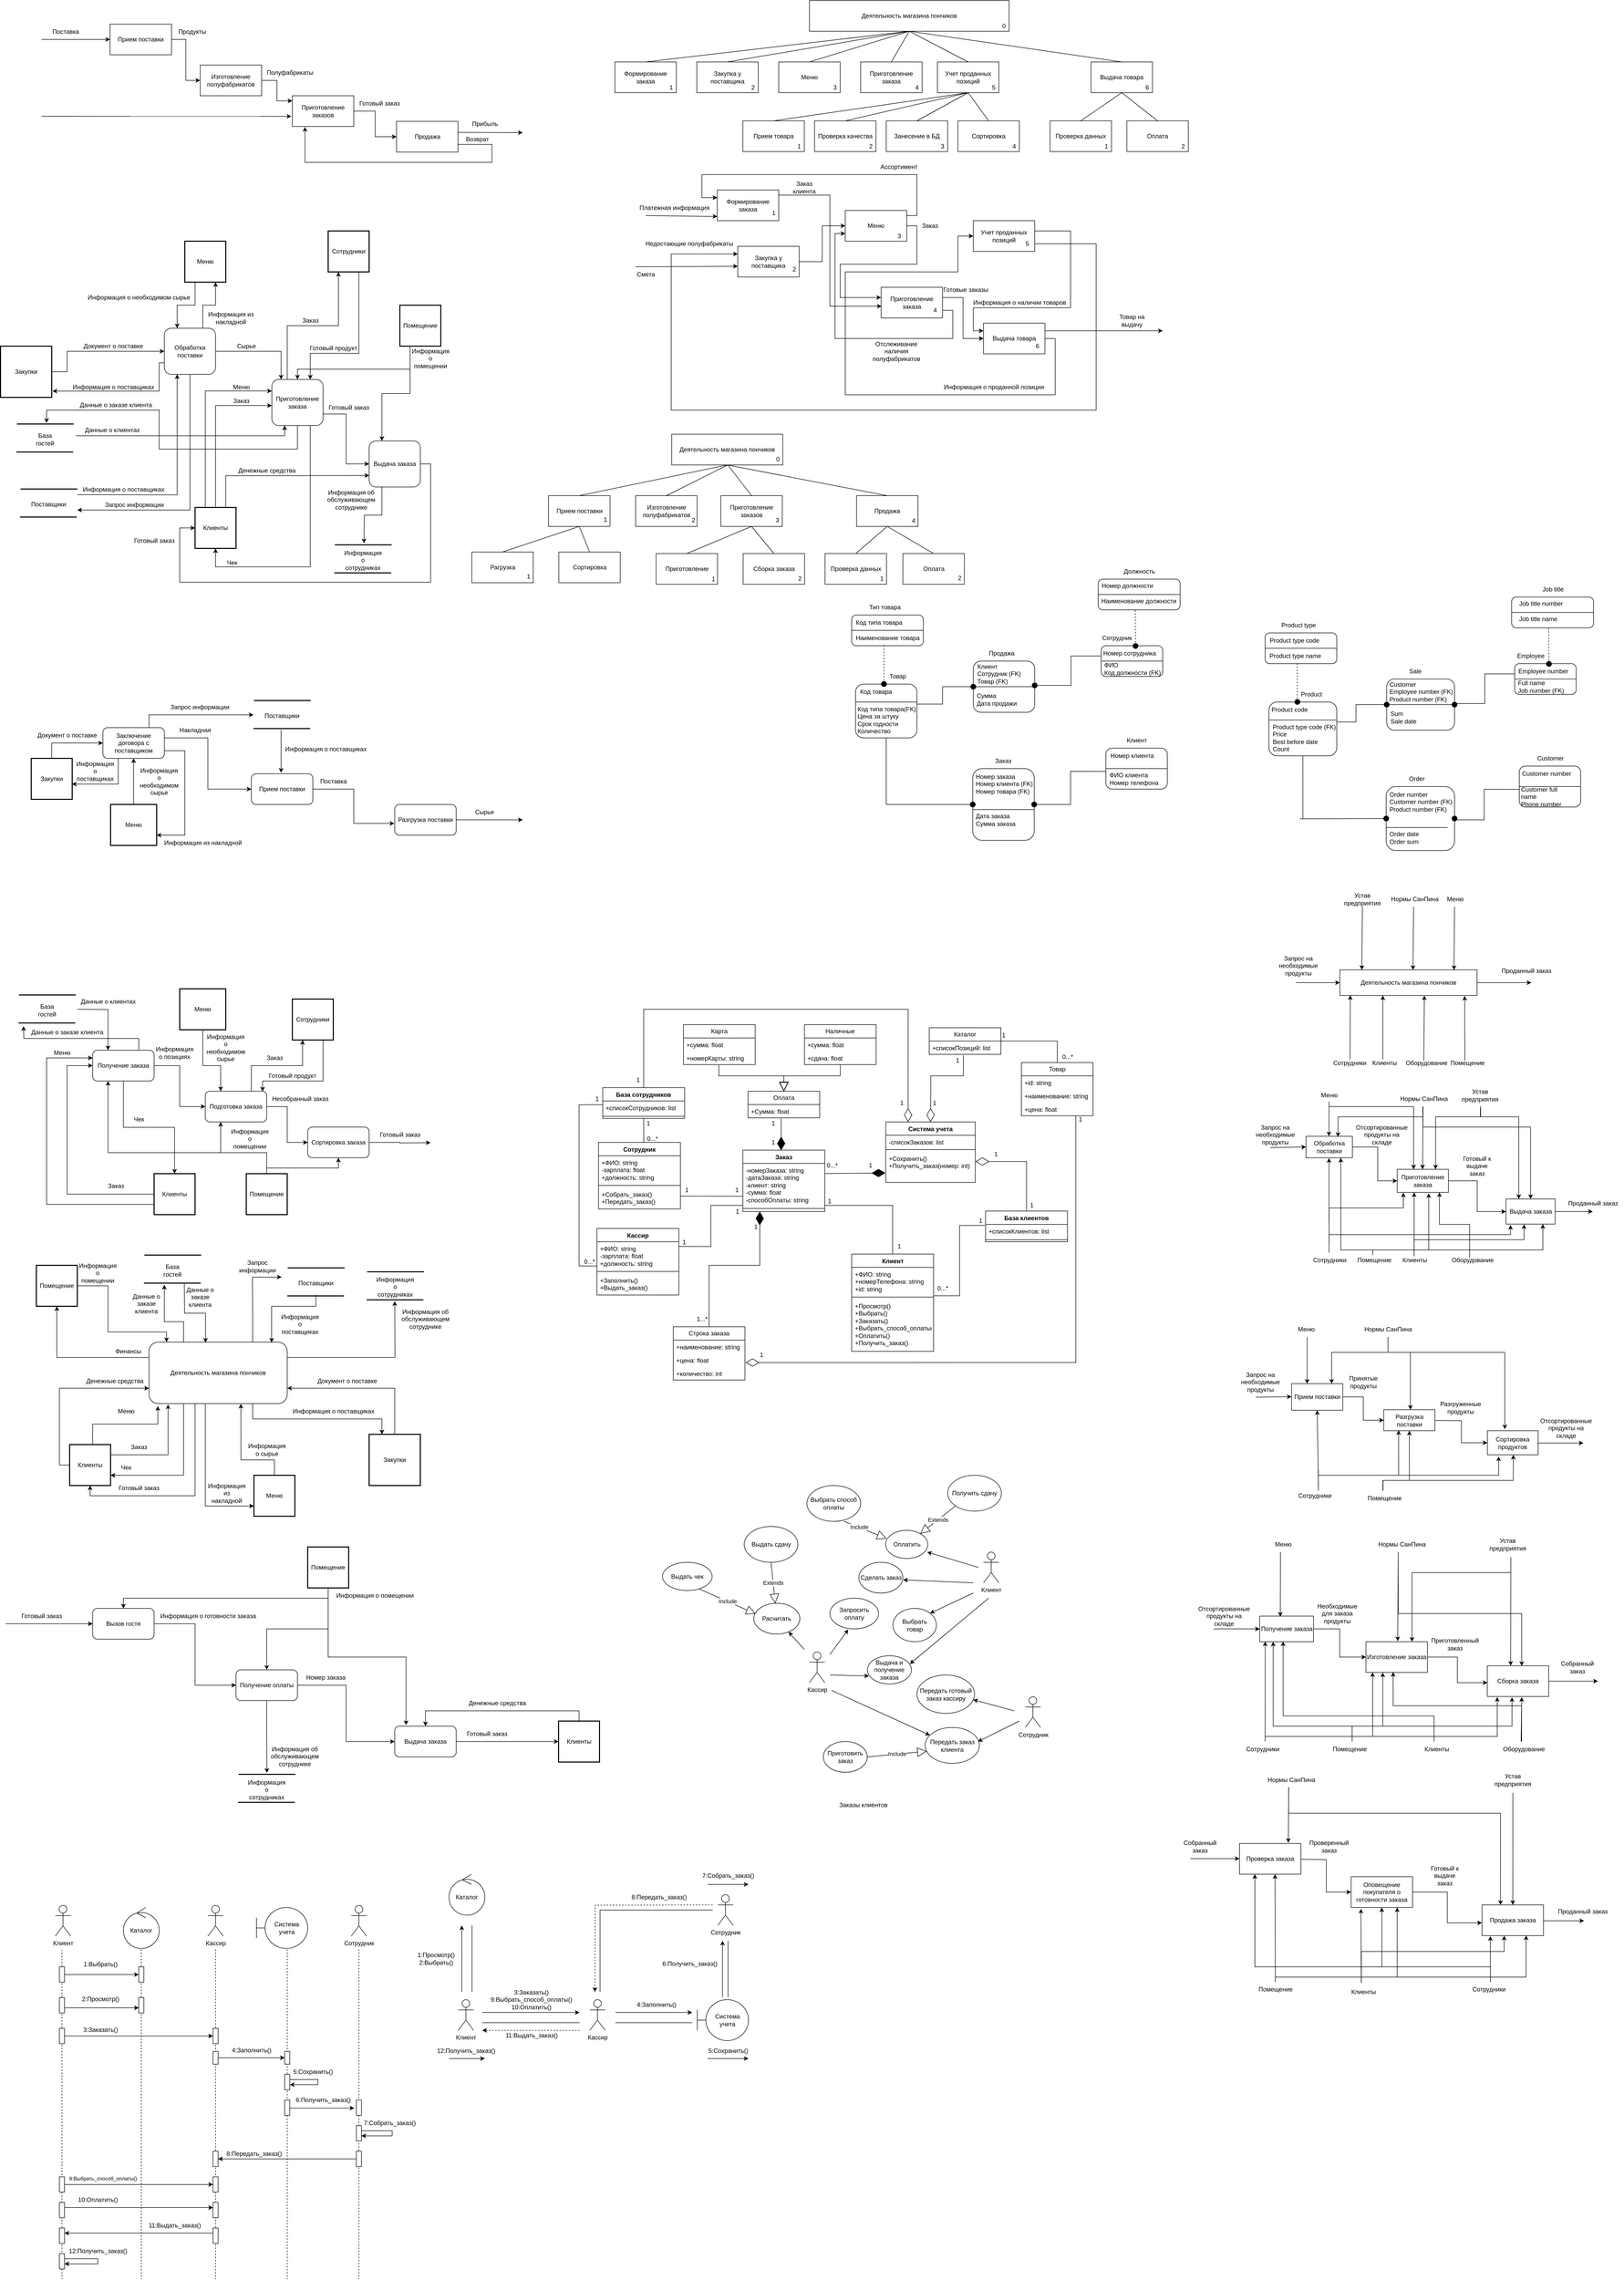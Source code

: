 <mxfile version="21.2.1" type="device">
  <diagram name="Страница 1" id="tBCD0GgBkrS060WXXn1x">
    <mxGraphModel dx="1136" dy="623" grid="1" gridSize="10" guides="1" tooltips="1" connect="1" arrows="1" fold="1" page="1" pageScale="1" pageWidth="3300" pageHeight="4681" math="0" shadow="0">
      <root>
        <mxCell id="0" />
        <mxCell id="1" parent="0" />
        <mxCell id="arUmW7kIU7EGpFP8JjQE-31" style="edgeStyle=orthogonalEdgeStyle;rounded=0;orthogonalLoop=1;jettySize=auto;html=1;exitX=1;exitY=0.5;exitDx=0;exitDy=0;entryX=0.008;entryY=0.617;entryDx=0;entryDy=0;entryPerimeter=0;" parent="1" source="arUmW7kIU7EGpFP8JjQE-14" target="arUmW7kIU7EGpFP8JjQE-16" edge="1">
          <mxGeometry relative="1" as="geometry">
            <Array as="points">
              <mxPoint x="1540" y="430" />
              <mxPoint x="1640" y="430" />
              <mxPoint x="1640" y="647" />
            </Array>
          </mxGeometry>
        </mxCell>
        <mxCell id="arUmW7kIU7EGpFP8JjQE-14" value="Формирование заказа" style="rounded=0;whiteSpace=wrap;html=1;" parent="1" vertex="1">
          <mxGeometry x="1420" y="420" width="120" height="60" as="geometry" />
        </mxCell>
        <mxCell id="arUmW7kIU7EGpFP8JjQE-28" style="edgeStyle=orthogonalEdgeStyle;rounded=0;orthogonalLoop=1;jettySize=auto;html=1;exitX=1;exitY=0.5;exitDx=0;exitDy=0;entryX=0;entryY=0.5;entryDx=0;entryDy=0;" parent="1" source="arUmW7kIU7EGpFP8JjQE-15" target="arUmW7kIU7EGpFP8JjQE-27" edge="1">
          <mxGeometry relative="1" as="geometry">
            <Array as="points">
              <mxPoint x="1625" y="560" />
              <mxPoint x="1625" y="490" />
            </Array>
          </mxGeometry>
        </mxCell>
        <mxCell id="arUmW7kIU7EGpFP8JjQE-15" value="Закупка у поставщика" style="rounded=0;whiteSpace=wrap;html=1;" parent="1" vertex="1">
          <mxGeometry x="1460" y="530" width="120" height="60" as="geometry" />
        </mxCell>
        <mxCell id="arUmW7kIU7EGpFP8JjQE-33" style="edgeStyle=orthogonalEdgeStyle;rounded=0;orthogonalLoop=1;jettySize=auto;html=1;exitX=1;exitY=0.75;exitDx=0;exitDy=0;entryX=0;entryY=0.75;entryDx=0;entryDy=0;" parent="1" source="arUmW7kIU7EGpFP8JjQE-16" target="arUmW7kIU7EGpFP8JjQE-27" edge="1">
          <mxGeometry relative="1" as="geometry">
            <Array as="points">
              <mxPoint x="1880" y="655" />
              <mxPoint x="1880" y="710" />
              <mxPoint x="1650" y="710" />
              <mxPoint x="1650" y="505" />
            </Array>
          </mxGeometry>
        </mxCell>
        <mxCell id="arUmW7kIU7EGpFP8JjQE-16" value="Приготовление заказа" style="rounded=0;whiteSpace=wrap;html=1;" parent="1" vertex="1">
          <mxGeometry x="1740" y="610" width="120" height="60" as="geometry" />
        </mxCell>
        <mxCell id="arUmW7kIU7EGpFP8JjQE-36" style="edgeStyle=orthogonalEdgeStyle;rounded=0;orthogonalLoop=1;jettySize=auto;html=1;exitX=1;exitY=0.5;exitDx=0;exitDy=0;entryX=0;entryY=0.5;entryDx=0;entryDy=0;" parent="1" source="arUmW7kIU7EGpFP8JjQE-17" target="arUmW7kIU7EGpFP8JjQE-35" edge="1">
          <mxGeometry relative="1" as="geometry">
            <Array as="points">
              <mxPoint x="2080" y="710" />
              <mxPoint x="2080" y="820" />
              <mxPoint x="1670" y="820" />
              <mxPoint x="1670" y="580" />
              <mxPoint x="1890" y="580" />
              <mxPoint x="1890" y="510" />
            </Array>
          </mxGeometry>
        </mxCell>
        <mxCell id="arUmW7kIU7EGpFP8JjQE-17" value="Выдача товара" style="rounded=0;whiteSpace=wrap;html=1;" parent="1" vertex="1">
          <mxGeometry x="1940" y="680" width="120" height="60" as="geometry" />
        </mxCell>
        <mxCell id="arUmW7kIU7EGpFP8JjQE-20" value="" style="endArrow=classic;html=1;rounded=0;exitX=1;exitY=0.25;exitDx=0;exitDy=0;" parent="1" source="arUmW7kIU7EGpFP8JjQE-17" edge="1">
          <mxGeometry width="50" height="50" relative="1" as="geometry">
            <mxPoint x="2120" y="740" as="sourcePoint" />
            <mxPoint x="2290" y="695" as="targetPoint" />
          </mxGeometry>
        </mxCell>
        <mxCell id="arUmW7kIU7EGpFP8JjQE-21" value="Товар на выдачу" style="text;html=1;strokeColor=none;fillColor=none;align=center;verticalAlign=middle;whiteSpace=wrap;rounded=0;" parent="1" vertex="1">
          <mxGeometry x="2200" y="660" width="60" height="30" as="geometry" />
        </mxCell>
        <mxCell id="arUmW7kIU7EGpFP8JjQE-22" value="" style="endArrow=classic;html=1;rounded=0;entryX=0;entryY=0.65;entryDx=0;entryDy=0;entryPerimeter=0;" parent="1" target="arUmW7kIU7EGpFP8JjQE-15" edge="1">
          <mxGeometry width="50" height="50" relative="1" as="geometry">
            <mxPoint x="1260" y="570" as="sourcePoint" />
            <mxPoint x="1390" y="540" as="targetPoint" />
          </mxGeometry>
        </mxCell>
        <mxCell id="arUmW7kIU7EGpFP8JjQE-23" value="Смета" style="text;html=1;align=center;verticalAlign=middle;resizable=0;points=[];autosize=1;strokeColor=none;fillColor=none;" parent="1" vertex="1">
          <mxGeometry x="1250" y="570" width="60" height="30" as="geometry" />
        </mxCell>
        <mxCell id="arUmW7kIU7EGpFP8JjQE-24" value="Платежная информация" style="text;html=1;align=center;verticalAlign=middle;resizable=0;points=[];autosize=1;strokeColor=none;fillColor=none;" parent="1" vertex="1">
          <mxGeometry x="1256.25" y="440" width="160" height="30" as="geometry" />
        </mxCell>
        <mxCell id="arUmW7kIU7EGpFP8JjQE-25" value="" style="endArrow=classic;html=1;rounded=0;exitX=1;exitY=0.5;exitDx=0;exitDy=0;edgeStyle=orthogonalEdgeStyle;entryX=0;entryY=0.5;entryDx=0;entryDy=0;" parent="1" source="arUmW7kIU7EGpFP8JjQE-16" target="arUmW7kIU7EGpFP8JjQE-17" edge="1">
          <mxGeometry width="50" height="50" relative="1" as="geometry">
            <mxPoint x="1900" y="640" as="sourcePoint" />
            <mxPoint x="1900" y="710" as="targetPoint" />
            <Array as="points">
              <mxPoint x="1860" y="630" />
              <mxPoint x="1900" y="630" />
              <mxPoint x="1900" y="710" />
            </Array>
          </mxGeometry>
        </mxCell>
        <mxCell id="arUmW7kIU7EGpFP8JjQE-26" value="Готовые заказы" style="text;html=1;align=center;verticalAlign=middle;resizable=0;points=[];autosize=1;strokeColor=none;fillColor=none;" parent="1" vertex="1">
          <mxGeometry x="1850" y="600" width="110" height="30" as="geometry" />
        </mxCell>
        <mxCell id="arUmW7kIU7EGpFP8JjQE-29" style="edgeStyle=orthogonalEdgeStyle;rounded=0;orthogonalLoop=1;jettySize=auto;html=1;exitX=1;exitY=0.5;exitDx=0;exitDy=0;entryX=0;entryY=0.25;entryDx=0;entryDy=0;" parent="1" source="arUmW7kIU7EGpFP8JjQE-27" target="arUmW7kIU7EGpFP8JjQE-14" edge="1">
          <mxGeometry relative="1" as="geometry">
            <Array as="points">
              <mxPoint x="1790" y="470" />
              <mxPoint x="1810" y="470" />
              <mxPoint x="1810" y="390" />
              <mxPoint x="1390" y="390" />
              <mxPoint x="1390" y="435" />
            </Array>
          </mxGeometry>
        </mxCell>
        <mxCell id="Z8QZq4_8rZiiYk2s4kte-19" style="edgeStyle=orthogonalEdgeStyle;rounded=0;orthogonalLoop=1;jettySize=auto;html=1;exitX=1;exitY=0.5;exitDx=0;exitDy=0;" parent="1" source="arUmW7kIU7EGpFP8JjQE-27" edge="1">
          <mxGeometry relative="1" as="geometry">
            <mxPoint x="1740" y="630" as="targetPoint" />
            <Array as="points">
              <mxPoint x="1810" y="490" />
              <mxPoint x="1810" y="565" />
              <mxPoint x="1660" y="565" />
              <mxPoint x="1660" y="630" />
              <mxPoint x="1740" y="630" />
            </Array>
          </mxGeometry>
        </mxCell>
        <mxCell id="arUmW7kIU7EGpFP8JjQE-27" value="Меню" style="rounded=0;whiteSpace=wrap;html=1;" parent="1" vertex="1">
          <mxGeometry x="1670" y="460" width="120" height="60" as="geometry" />
        </mxCell>
        <mxCell id="arUmW7kIU7EGpFP8JjQE-30" value="Ассортимент" style="text;html=1;strokeColor=none;fillColor=none;align=center;verticalAlign=middle;whiteSpace=wrap;rounded=0;" parent="1" vertex="1">
          <mxGeometry x="1745" y="360" width="60" height="30" as="geometry" />
        </mxCell>
        <mxCell id="arUmW7kIU7EGpFP8JjQE-32" value="Заказ клиента" style="text;html=1;strokeColor=none;fillColor=none;align=center;verticalAlign=middle;whiteSpace=wrap;rounded=0;" parent="1" vertex="1">
          <mxGeometry x="1560" y="400" width="60" height="30" as="geometry" />
        </mxCell>
        <mxCell id="arUmW7kIU7EGpFP8JjQE-34" value="Отслеживание наличия полуфабрикатов" style="text;html=1;strokeColor=none;fillColor=none;align=center;verticalAlign=middle;whiteSpace=wrap;rounded=0;" parent="1" vertex="1">
          <mxGeometry x="1740" y="720" width="60" height="30" as="geometry" />
        </mxCell>
        <mxCell id="arUmW7kIU7EGpFP8JjQE-40" style="edgeStyle=orthogonalEdgeStyle;rounded=0;orthogonalLoop=1;jettySize=auto;html=1;exitX=1;exitY=0.5;exitDx=0;exitDy=0;entryX=0;entryY=0.25;entryDx=0;entryDy=0;" parent="1" source="arUmW7kIU7EGpFP8JjQE-35" target="arUmW7kIU7EGpFP8JjQE-17" edge="1">
          <mxGeometry relative="1" as="geometry">
            <Array as="points">
              <mxPoint x="2040" y="500" />
              <mxPoint x="2110" y="500" />
              <mxPoint x="2110" y="650" />
              <mxPoint x="1920" y="650" />
              <mxPoint x="1920" y="695" />
            </Array>
          </mxGeometry>
        </mxCell>
        <mxCell id="arUmW7kIU7EGpFP8JjQE-42" style="edgeStyle=orthogonalEdgeStyle;rounded=0;orthogonalLoop=1;jettySize=auto;html=1;exitX=1;exitY=0.75;exitDx=0;exitDy=0;entryX=0;entryY=0.25;entryDx=0;entryDy=0;" parent="1" source="arUmW7kIU7EGpFP8JjQE-35" target="arUmW7kIU7EGpFP8JjQE-15" edge="1">
          <mxGeometry relative="1" as="geometry">
            <Array as="points">
              <mxPoint x="2160" y="525" />
              <mxPoint x="2160" y="850" />
              <mxPoint x="1330" y="850" />
              <mxPoint x="1330" y="545" />
            </Array>
          </mxGeometry>
        </mxCell>
        <mxCell id="arUmW7kIU7EGpFP8JjQE-35" value="Учет проданных позиций" style="rounded=0;whiteSpace=wrap;html=1;" parent="1" vertex="1">
          <mxGeometry x="1920" y="480" width="120" height="60" as="geometry" />
        </mxCell>
        <mxCell id="arUmW7kIU7EGpFP8JjQE-38" value="Информация о проданной позиции" style="text;html=1;align=center;verticalAlign=middle;resizable=0;points=[];autosize=1;strokeColor=none;fillColor=none;" parent="1" vertex="1">
          <mxGeometry x="1850" y="790" width="220" height="30" as="geometry" />
        </mxCell>
        <mxCell id="arUmW7kIU7EGpFP8JjQE-41" value="Информация о наличии товаров" style="text;html=1;align=center;verticalAlign=middle;resizable=0;points=[];autosize=1;strokeColor=none;fillColor=none;" parent="1" vertex="1">
          <mxGeometry x="1910" y="625" width="200" height="30" as="geometry" />
        </mxCell>
        <mxCell id="arUmW7kIU7EGpFP8JjQE-43" value="Недостающие полуфабрикаты" style="text;html=1;align=center;verticalAlign=middle;resizable=0;points=[];autosize=1;strokeColor=none;fillColor=none;" parent="1" vertex="1">
          <mxGeometry x="1270" y="510" width="190" height="30" as="geometry" />
        </mxCell>
        <mxCell id="arUmW7kIU7EGpFP8JjQE-44" value="Деятельность магазина пончиков" style="rounded=0;whiteSpace=wrap;html=1;" parent="1" vertex="1">
          <mxGeometry x="1600" y="50" width="390" height="60" as="geometry" />
        </mxCell>
        <mxCell id="arUmW7kIU7EGpFP8JjQE-45" value="Формирование заказа" style="rounded=0;whiteSpace=wrap;html=1;" parent="1" vertex="1">
          <mxGeometry x="1220" y="170" width="120" height="60" as="geometry" />
        </mxCell>
        <mxCell id="arUmW7kIU7EGpFP8JjQE-46" value="Закупка у поставщика" style="rounded=0;whiteSpace=wrap;html=1;" parent="1" vertex="1">
          <mxGeometry x="1380" y="170" width="120" height="60" as="geometry" />
        </mxCell>
        <mxCell id="arUmW7kIU7EGpFP8JjQE-47" value="Меню" style="rounded=0;whiteSpace=wrap;html=1;" parent="1" vertex="1">
          <mxGeometry x="1540" y="170" width="120" height="60" as="geometry" />
        </mxCell>
        <mxCell id="arUmW7kIU7EGpFP8JjQE-48" value="Приготовление заказа" style="rounded=0;whiteSpace=wrap;html=1;" parent="1" vertex="1">
          <mxGeometry x="1700" y="170" width="120" height="60" as="geometry" />
        </mxCell>
        <mxCell id="arUmW7kIU7EGpFP8JjQE-49" value="Учет проданных позиций" style="rounded=0;whiteSpace=wrap;html=1;" parent="1" vertex="1">
          <mxGeometry x="1850" y="170" width="120" height="60" as="geometry" />
        </mxCell>
        <mxCell id="arUmW7kIU7EGpFP8JjQE-50" value="Выдача товара" style="rounded=0;whiteSpace=wrap;html=1;" parent="1" vertex="1">
          <mxGeometry x="2150" y="170" width="120" height="60" as="geometry" />
        </mxCell>
        <mxCell id="arUmW7kIU7EGpFP8JjQE-51" value="" style="endArrow=none;html=1;rounded=0;entryX=0.5;entryY=1;entryDx=0;entryDy=0;exitX=0.5;exitY=0;exitDx=0;exitDy=0;" parent="1" source="arUmW7kIU7EGpFP8JjQE-48" target="arUmW7kIU7EGpFP8JjQE-44" edge="1">
          <mxGeometry width="50" height="50" relative="1" as="geometry">
            <mxPoint x="1740" y="190" as="sourcePoint" />
            <mxPoint x="1790" y="140" as="targetPoint" />
          </mxGeometry>
        </mxCell>
        <mxCell id="arUmW7kIU7EGpFP8JjQE-52" value="" style="endArrow=none;html=1;rounded=0;entryX=0.5;entryY=1;entryDx=0;entryDy=0;exitX=0.5;exitY=0;exitDx=0;exitDy=0;" parent="1" source="arUmW7kIU7EGpFP8JjQE-45" target="arUmW7kIU7EGpFP8JjQE-44" edge="1">
          <mxGeometry width="50" height="50" relative="1" as="geometry">
            <mxPoint x="1680" y="340" as="sourcePoint" />
            <mxPoint x="1730" y="290" as="targetPoint" />
          </mxGeometry>
        </mxCell>
        <mxCell id="arUmW7kIU7EGpFP8JjQE-53" value="" style="endArrow=none;html=1;rounded=0;entryX=0.5;entryY=1;entryDx=0;entryDy=0;exitX=0.5;exitY=0;exitDx=0;exitDy=0;" parent="1" source="arUmW7kIU7EGpFP8JjQE-49" target="arUmW7kIU7EGpFP8JjQE-44" edge="1">
          <mxGeometry width="50" height="50" relative="1" as="geometry">
            <mxPoint x="1760" y="400" as="sourcePoint" />
            <mxPoint x="1810" y="350" as="targetPoint" />
          </mxGeometry>
        </mxCell>
        <mxCell id="arUmW7kIU7EGpFP8JjQE-55" value="" style="endArrow=none;html=1;rounded=0;entryX=0.5;entryY=1;entryDx=0;entryDy=0;exitX=0.5;exitY=0;exitDx=0;exitDy=0;" parent="1" source="arUmW7kIU7EGpFP8JjQE-46" target="arUmW7kIU7EGpFP8JjQE-44" edge="1">
          <mxGeometry width="50" height="50" relative="1" as="geometry">
            <mxPoint x="1860" y="370" as="sourcePoint" />
            <mxPoint x="1910" y="320" as="targetPoint" />
          </mxGeometry>
        </mxCell>
        <mxCell id="arUmW7kIU7EGpFP8JjQE-56" value="" style="endArrow=none;html=1;rounded=0;entryX=0.5;entryY=1;entryDx=0;entryDy=0;exitX=0.5;exitY=0;exitDx=0;exitDy=0;" parent="1" source="arUmW7kIU7EGpFP8JjQE-50" target="arUmW7kIU7EGpFP8JjQE-44" edge="1">
          <mxGeometry width="50" height="50" relative="1" as="geometry">
            <mxPoint x="1860" y="380" as="sourcePoint" />
            <mxPoint x="1910" y="330" as="targetPoint" />
          </mxGeometry>
        </mxCell>
        <mxCell id="arUmW7kIU7EGpFP8JjQE-57" value="Проверка данных" style="rounded=0;whiteSpace=wrap;html=1;" parent="1" vertex="1">
          <mxGeometry x="2070" y="285" width="120" height="60" as="geometry" />
        </mxCell>
        <mxCell id="arUmW7kIU7EGpFP8JjQE-58" value="Оплата" style="rounded=0;whiteSpace=wrap;html=1;" parent="1" vertex="1">
          <mxGeometry x="2220" y="285" width="120" height="60" as="geometry" />
        </mxCell>
        <mxCell id="arUmW7kIU7EGpFP8JjQE-59" value="" style="endArrow=none;html=1;rounded=0;exitX=0.5;exitY=0;exitDx=0;exitDy=0;" parent="1" source="arUmW7kIU7EGpFP8JjQE-57" edge="1">
          <mxGeometry width="50" height="50" relative="1" as="geometry">
            <mxPoint x="1990" y="430" as="sourcePoint" />
            <mxPoint x="2210" y="230" as="targetPoint" />
          </mxGeometry>
        </mxCell>
        <mxCell id="arUmW7kIU7EGpFP8JjQE-60" value="" style="endArrow=none;html=1;rounded=0;entryX=0.5;entryY=1;entryDx=0;entryDy=0;exitX=0.5;exitY=0;exitDx=0;exitDy=0;" parent="1" source="arUmW7kIU7EGpFP8JjQE-58" target="arUmW7kIU7EGpFP8JjQE-50" edge="1">
          <mxGeometry width="50" height="50" relative="1" as="geometry">
            <mxPoint x="2150" y="450" as="sourcePoint" />
            <mxPoint x="2200" y="400" as="targetPoint" />
          </mxGeometry>
        </mxCell>
        <mxCell id="arUmW7kIU7EGpFP8JjQE-61" value="Занесение в БД" style="rounded=0;whiteSpace=wrap;html=1;" parent="1" vertex="1">
          <mxGeometry x="1750" y="285" width="120" height="60" as="geometry" />
        </mxCell>
        <mxCell id="arUmW7kIU7EGpFP8JjQE-62" value="" style="endArrow=none;html=1;rounded=0;entryX=0.5;entryY=1;entryDx=0;entryDy=0;exitX=0.5;exitY=0;exitDx=0;exitDy=0;" parent="1" source="arUmW7kIU7EGpFP8JjQE-47" target="arUmW7kIU7EGpFP8JjQE-44" edge="1">
          <mxGeometry width="50" height="50" relative="1" as="geometry">
            <mxPoint x="1660" y="370" as="sourcePoint" />
            <mxPoint x="1710" y="320" as="targetPoint" />
          </mxGeometry>
        </mxCell>
        <mxCell id="arUmW7kIU7EGpFP8JjQE-63" value="0" style="text;html=1;strokeColor=none;fillColor=none;align=center;verticalAlign=middle;whiteSpace=wrap;rounded=0;" parent="1" vertex="1">
          <mxGeometry x="1960" y="90" width="40" height="20" as="geometry" />
        </mxCell>
        <mxCell id="arUmW7kIU7EGpFP8JjQE-65" value="2" style="text;html=1;strokeColor=none;fillColor=none;align=center;verticalAlign=middle;whiteSpace=wrap;rounded=0;" parent="1" vertex="1">
          <mxGeometry x="1470" y="210" width="40" height="20" as="geometry" />
        </mxCell>
        <mxCell id="arUmW7kIU7EGpFP8JjQE-66" value="3" style="text;html=1;strokeColor=none;fillColor=none;align=center;verticalAlign=middle;whiteSpace=wrap;rounded=0;" parent="1" vertex="1">
          <mxGeometry x="1630" y="210" width="40" height="20" as="geometry" />
        </mxCell>
        <mxCell id="arUmW7kIU7EGpFP8JjQE-67" value="4" style="text;html=1;strokeColor=none;fillColor=none;align=center;verticalAlign=middle;whiteSpace=wrap;rounded=0;" parent="1" vertex="1">
          <mxGeometry x="1790" y="210" width="40" height="20" as="geometry" />
        </mxCell>
        <mxCell id="arUmW7kIU7EGpFP8JjQE-68" value="5" style="text;html=1;strokeColor=none;fillColor=none;align=center;verticalAlign=middle;whiteSpace=wrap;rounded=0;" parent="1" vertex="1">
          <mxGeometry x="1940" y="210" width="40" height="20" as="geometry" />
        </mxCell>
        <mxCell id="arUmW7kIU7EGpFP8JjQE-69" value="6" style="text;html=1;strokeColor=none;fillColor=none;align=center;verticalAlign=middle;whiteSpace=wrap;rounded=0;" parent="1" vertex="1">
          <mxGeometry x="2240" y="210" width="40" height="20" as="geometry" />
        </mxCell>
        <mxCell id="arUmW7kIU7EGpFP8JjQE-70" value="Проверка качества" style="rounded=0;whiteSpace=wrap;html=1;" parent="1" vertex="1">
          <mxGeometry x="1610" y="285" width="120" height="60" as="geometry" />
        </mxCell>
        <mxCell id="arUmW7kIU7EGpFP8JjQE-71" value="Прием товара" style="rounded=0;whiteSpace=wrap;html=1;" parent="1" vertex="1">
          <mxGeometry x="1470" y="285" width="120" height="60" as="geometry" />
        </mxCell>
        <mxCell id="arUmW7kIU7EGpFP8JjQE-72" value="Сортировка" style="rounded=0;whiteSpace=wrap;html=1;" parent="1" vertex="1">
          <mxGeometry x="1890" y="285" width="120" height="60" as="geometry" />
        </mxCell>
        <mxCell id="arUmW7kIU7EGpFP8JjQE-73" value="1" style="text;html=1;strokeColor=none;fillColor=none;align=center;verticalAlign=middle;whiteSpace=wrap;rounded=0;" parent="1" vertex="1">
          <mxGeometry x="1560" y="325" width="40" height="20" as="geometry" />
        </mxCell>
        <mxCell id="arUmW7kIU7EGpFP8JjQE-74" value="2" style="text;html=1;strokeColor=none;fillColor=none;align=center;verticalAlign=middle;whiteSpace=wrap;rounded=0;" parent="1" vertex="1">
          <mxGeometry x="1700" y="325" width="40" height="20" as="geometry" />
        </mxCell>
        <mxCell id="arUmW7kIU7EGpFP8JjQE-75" value="3" style="text;html=1;strokeColor=none;fillColor=none;align=center;verticalAlign=middle;whiteSpace=wrap;rounded=0;" parent="1" vertex="1">
          <mxGeometry x="1840" y="325" width="40" height="20" as="geometry" />
        </mxCell>
        <mxCell id="arUmW7kIU7EGpFP8JjQE-76" value="4" style="text;html=1;strokeColor=none;fillColor=none;align=center;verticalAlign=middle;whiteSpace=wrap;rounded=0;" parent="1" vertex="1">
          <mxGeometry x="1980" y="325" width="40" height="20" as="geometry" />
        </mxCell>
        <mxCell id="arUmW7kIU7EGpFP8JjQE-77" value="1" style="text;html=1;strokeColor=none;fillColor=none;align=center;verticalAlign=middle;whiteSpace=wrap;rounded=0;" parent="1" vertex="1">
          <mxGeometry x="2160" y="325" width="40" height="20" as="geometry" />
        </mxCell>
        <mxCell id="arUmW7kIU7EGpFP8JjQE-78" value="2" style="text;html=1;strokeColor=none;fillColor=none;align=center;verticalAlign=middle;whiteSpace=wrap;rounded=0;" parent="1" vertex="1">
          <mxGeometry x="2310" y="325" width="40" height="20" as="geometry" />
        </mxCell>
        <mxCell id="arUmW7kIU7EGpFP8JjQE-79" value="" style="endArrow=none;html=1;rounded=0;entryX=0.5;entryY=1;entryDx=0;entryDy=0;exitX=0.5;exitY=0;exitDx=0;exitDy=0;" parent="1" source="arUmW7kIU7EGpFP8JjQE-71" target="arUmW7kIU7EGpFP8JjQE-49" edge="1">
          <mxGeometry width="50" height="50" relative="1" as="geometry">
            <mxPoint x="1870" y="300" as="sourcePoint" />
            <mxPoint x="1920" y="250" as="targetPoint" />
          </mxGeometry>
        </mxCell>
        <mxCell id="arUmW7kIU7EGpFP8JjQE-80" value="" style="endArrow=none;html=1;rounded=0;entryX=0.5;entryY=1;entryDx=0;entryDy=0;exitX=0.5;exitY=0;exitDx=0;exitDy=0;" parent="1" source="arUmW7kIU7EGpFP8JjQE-70" target="arUmW7kIU7EGpFP8JjQE-49" edge="1">
          <mxGeometry width="50" height="50" relative="1" as="geometry">
            <mxPoint x="1820" y="480" as="sourcePoint" />
            <mxPoint x="1870" y="430" as="targetPoint" />
          </mxGeometry>
        </mxCell>
        <mxCell id="arUmW7kIU7EGpFP8JjQE-81" value="" style="endArrow=none;html=1;rounded=0;entryX=0.5;entryY=1;entryDx=0;entryDy=0;exitX=0.5;exitY=0;exitDx=0;exitDy=0;" parent="1" source="arUmW7kIU7EGpFP8JjQE-61" target="arUmW7kIU7EGpFP8JjQE-49" edge="1">
          <mxGeometry width="50" height="50" relative="1" as="geometry">
            <mxPoint x="1830" y="480" as="sourcePoint" />
            <mxPoint x="1880" y="430" as="targetPoint" />
          </mxGeometry>
        </mxCell>
        <mxCell id="arUmW7kIU7EGpFP8JjQE-82" value="" style="endArrow=none;html=1;rounded=0;entryX=0.5;entryY=1;entryDx=0;entryDy=0;exitX=0.5;exitY=0;exitDx=0;exitDy=0;" parent="1" source="arUmW7kIU7EGpFP8JjQE-72" target="arUmW7kIU7EGpFP8JjQE-49" edge="1">
          <mxGeometry width="50" height="50" relative="1" as="geometry">
            <mxPoint x="1900" y="450" as="sourcePoint" />
            <mxPoint x="1950" y="400" as="targetPoint" />
          </mxGeometry>
        </mxCell>
        <mxCell id="arUmW7kIU7EGpFP8JjQE-110" style="edgeStyle=orthogonalEdgeStyle;rounded=0;orthogonalLoop=1;jettySize=auto;html=1;exitX=1;exitY=0.5;exitDx=0;exitDy=0;entryX=0;entryY=0.5;entryDx=0;entryDy=0;" parent="1" source="arUmW7kIU7EGpFP8JjQE-89" target="arUmW7kIU7EGpFP8JjQE-92" edge="1">
          <mxGeometry relative="1" as="geometry">
            <Array as="points">
              <mxPoint x="150" y="735" />
            </Array>
          </mxGeometry>
        </mxCell>
        <mxCell id="arUmW7kIU7EGpFP8JjQE-89" value="Закупки" style="whiteSpace=wrap;html=1;aspect=fixed;strokeWidth=2;" parent="1" vertex="1">
          <mxGeometry x="20" y="725" width="100" height="100" as="geometry" />
        </mxCell>
        <mxCell id="arUmW7kIU7EGpFP8JjQE-104" style="edgeStyle=orthogonalEdgeStyle;rounded=0;orthogonalLoop=1;jettySize=auto;html=1;exitX=1;exitY=0.25;exitDx=0;exitDy=0;entryX=0.25;entryY=1;entryDx=0;entryDy=0;" parent="1" target="arUmW7kIU7EGpFP8JjQE-92" edge="1">
          <mxGeometry relative="1" as="geometry">
            <mxPoint x="170" y="1015" as="sourcePoint" />
          </mxGeometry>
        </mxCell>
        <mxCell id="arUmW7kIU7EGpFP8JjQE-98" style="edgeStyle=orthogonalEdgeStyle;rounded=0;orthogonalLoop=1;jettySize=auto;html=1;entryX=0.25;entryY=1;entryDx=0;entryDy=0;" parent="1" target="arUmW7kIU7EGpFP8JjQE-93" edge="1">
          <mxGeometry relative="1" as="geometry">
            <Array as="points">
              <mxPoint x="167" y="900" />
              <mxPoint x="167" y="900" />
              <mxPoint x="575" y="900" />
            </Array>
            <mxPoint x="171" y="900" as="sourcePoint" />
          </mxGeometry>
        </mxCell>
        <mxCell id="arUmW7kIU7EGpFP8JjQE-106" style="edgeStyle=orthogonalEdgeStyle;rounded=0;orthogonalLoop=1;jettySize=auto;html=1;exitX=0.5;exitY=1;exitDx=0;exitDy=0;entryX=1;entryY=0.75;entryDx=0;entryDy=0;" parent="1" source="arUmW7kIU7EGpFP8JjQE-92" edge="1">
          <mxGeometry relative="1" as="geometry">
            <Array as="points">
              <mxPoint x="390" y="1045" />
            </Array>
            <mxPoint x="170" y="1045" as="targetPoint" />
          </mxGeometry>
        </mxCell>
        <mxCell id="arUmW7kIU7EGpFP8JjQE-116" style="edgeStyle=orthogonalEdgeStyle;rounded=0;orthogonalLoop=1;jettySize=auto;html=1;exitX=0.75;exitY=0;exitDx=0;exitDy=0;entryX=0.75;entryY=1;entryDx=0;entryDy=0;" parent="1" source="arUmW7kIU7EGpFP8JjQE-92" target="arUmW7kIU7EGpFP8JjQE-112" edge="1">
          <mxGeometry relative="1" as="geometry" />
        </mxCell>
        <mxCell id="arUmW7kIU7EGpFP8JjQE-130" style="edgeStyle=orthogonalEdgeStyle;rounded=0;orthogonalLoop=1;jettySize=auto;html=1;exitX=1;exitY=0.5;exitDx=0;exitDy=0;entryX=0.18;entryY=0;entryDx=0;entryDy=0;entryPerimeter=0;" parent="1" source="arUmW7kIU7EGpFP8JjQE-92" target="arUmW7kIU7EGpFP8JjQE-93" edge="1">
          <mxGeometry relative="1" as="geometry" />
        </mxCell>
        <mxCell id="arUmW7kIU7EGpFP8JjQE-160" style="edgeStyle=orthogonalEdgeStyle;rounded=0;orthogonalLoop=1;jettySize=auto;html=1;exitX=0;exitY=0.75;exitDx=0;exitDy=0;entryX=1.017;entryY=0.877;entryDx=0;entryDy=0;entryPerimeter=0;" parent="1" source="arUmW7kIU7EGpFP8JjQE-92" target="arUmW7kIU7EGpFP8JjQE-89" edge="1">
          <mxGeometry relative="1" as="geometry">
            <Array as="points">
              <mxPoint x="330" y="757" />
              <mxPoint x="330" y="813" />
            </Array>
          </mxGeometry>
        </mxCell>
        <mxCell id="arUmW7kIU7EGpFP8JjQE-92" value="Обработка поставки" style="rounded=1;whiteSpace=wrap;html=1;" parent="1" vertex="1">
          <mxGeometry x="340" y="690" width="100" height="90" as="geometry" />
        </mxCell>
        <mxCell id="arUmW7kIU7EGpFP8JjQE-100" style="edgeStyle=orthogonalEdgeStyle;rounded=0;orthogonalLoop=1;jettySize=auto;html=1;exitX=0.5;exitY=1;exitDx=0;exitDy=0;" parent="1" source="arUmW7kIU7EGpFP8JjQE-93" edge="1">
          <mxGeometry relative="1" as="geometry">
            <mxPoint x="110" y="875" as="targetPoint" />
            <Array as="points">
              <mxPoint x="600" y="926" />
              <mxPoint x="330" y="926" />
              <mxPoint x="330" y="850" />
              <mxPoint x="110" y="850" />
            </Array>
          </mxGeometry>
        </mxCell>
        <mxCell id="arUmW7kIU7EGpFP8JjQE-127" style="edgeStyle=orthogonalEdgeStyle;rounded=0;orthogonalLoop=1;jettySize=auto;html=1;exitX=0.75;exitY=1;exitDx=0;exitDy=0;entryX=0.5;entryY=1;entryDx=0;entryDy=0;" parent="1" source="arUmW7kIU7EGpFP8JjQE-93" target="arUmW7kIU7EGpFP8JjQE-120" edge="1">
          <mxGeometry relative="1" as="geometry">
            <Array as="points">
              <mxPoint x="625" y="1156" />
              <mxPoint x="440" y="1156" />
            </Array>
          </mxGeometry>
        </mxCell>
        <mxCell id="arUmW7kIU7EGpFP8JjQE-131" style="edgeStyle=orthogonalEdgeStyle;rounded=0;orthogonalLoop=1;jettySize=auto;html=1;exitX=0.5;exitY=0;exitDx=0;exitDy=0;entryX=0.25;entryY=1;entryDx=0;entryDy=0;" parent="1" source="arUmW7kIU7EGpFP8JjQE-93" target="arUmW7kIU7EGpFP8JjQE-129" edge="1">
          <mxGeometry relative="1" as="geometry">
            <Array as="points">
              <mxPoint x="580" y="790" />
              <mxPoint x="580" y="685" />
              <mxPoint x="680" y="685" />
            </Array>
          </mxGeometry>
        </mxCell>
        <mxCell id="arUmW7kIU7EGpFP8JjQE-135" style="edgeStyle=orthogonalEdgeStyle;rounded=0;orthogonalLoop=1;jettySize=auto;html=1;exitX=1;exitY=0.75;exitDx=0;exitDy=0;entryX=0;entryY=0.5;entryDx=0;entryDy=0;" parent="1" source="arUmW7kIU7EGpFP8JjQE-93" target="arUmW7kIU7EGpFP8JjQE-94" edge="1">
          <mxGeometry relative="1" as="geometry" />
        </mxCell>
        <mxCell id="arUmW7kIU7EGpFP8JjQE-93" value="Приготовление заказа" style="rounded=1;whiteSpace=wrap;html=1;" parent="1" vertex="1">
          <mxGeometry x="550" y="790" width="100" height="90" as="geometry" />
        </mxCell>
        <mxCell id="arUmW7kIU7EGpFP8JjQE-96" style="edgeStyle=orthogonalEdgeStyle;rounded=0;orthogonalLoop=1;jettySize=auto;html=1;exitX=1;exitY=0.5;exitDx=0;exitDy=0;entryX=0;entryY=0.5;entryDx=0;entryDy=0;" parent="1" source="arUmW7kIU7EGpFP8JjQE-94" target="arUmW7kIU7EGpFP8JjQE-120" edge="1">
          <mxGeometry relative="1" as="geometry">
            <mxPoint x="950" y="990" as="targetPoint" />
            <Array as="points">
              <mxPoint x="860" y="955" />
              <mxPoint x="860" y="1186" />
              <mxPoint x="370" y="1186" />
              <mxPoint x="370" y="1080" />
            </Array>
          </mxGeometry>
        </mxCell>
        <mxCell id="arUmW7kIU7EGpFP8JjQE-147" style="edgeStyle=orthogonalEdgeStyle;rounded=0;orthogonalLoop=1;jettySize=auto;html=1;exitX=0.25;exitY=1;exitDx=0;exitDy=0;entryX=0.25;entryY=0;entryDx=0;entryDy=0;" parent="1" source="arUmW7kIU7EGpFP8JjQE-94" edge="1">
          <mxGeometry relative="1" as="geometry">
            <mxPoint x="730" y="1110" as="targetPoint" />
          </mxGeometry>
        </mxCell>
        <mxCell id="arUmW7kIU7EGpFP8JjQE-94" value="Выдача заказа" style="rounded=1;whiteSpace=wrap;html=1;" parent="1" vertex="1">
          <mxGeometry x="740" y="910" width="100" height="90" as="geometry" />
        </mxCell>
        <mxCell id="arUmW7kIU7EGpFP8JjQE-97" value="Готовый заказ" style="text;html=1;align=center;verticalAlign=middle;resizable=0;points=[];autosize=1;strokeColor=none;fillColor=none;" parent="1" vertex="1">
          <mxGeometry x="270" y="1090" width="100" height="30" as="geometry" />
        </mxCell>
        <mxCell id="arUmW7kIU7EGpFP8JjQE-101" value="Данные о клиентах" style="text;html=1;align=center;verticalAlign=middle;resizable=0;points=[];autosize=1;strokeColor=none;fillColor=none;" parent="1" vertex="1">
          <mxGeometry x="173" y="874" width="130" height="30" as="geometry" />
        </mxCell>
        <mxCell id="arUmW7kIU7EGpFP8JjQE-102" value="Данные о заказе клиента" style="text;html=1;align=center;verticalAlign=middle;resizable=0;points=[];autosize=1;strokeColor=none;fillColor=none;" parent="1" vertex="1">
          <mxGeometry x="165" y="825" width="160" height="30" as="geometry" />
        </mxCell>
        <mxCell id="arUmW7kIU7EGpFP8JjQE-105" value="Информация о поставщиках" style="text;html=1;align=center;verticalAlign=middle;resizable=0;points=[];autosize=1;strokeColor=none;fillColor=none;" parent="1" vertex="1">
          <mxGeometry x="170" y="990" width="180" height="30" as="geometry" />
        </mxCell>
        <mxCell id="arUmW7kIU7EGpFP8JjQE-107" value="Запрос информации" style="text;html=1;align=center;verticalAlign=middle;resizable=0;points=[];autosize=1;strokeColor=none;fillColor=none;" parent="1" vertex="1">
          <mxGeometry x="214" y="1022" width="133" height="26" as="geometry" />
        </mxCell>
        <mxCell id="arUmW7kIU7EGpFP8JjQE-109" value="Информация о поставщиках" style="text;html=1;align=center;verticalAlign=middle;resizable=0;points=[];autosize=1;strokeColor=none;fillColor=none;" parent="1" vertex="1">
          <mxGeometry x="150" y="790" width="180" height="30" as="geometry" />
        </mxCell>
        <mxCell id="arUmW7kIU7EGpFP8JjQE-111" value="Документ о поставке" style="text;html=1;align=center;verticalAlign=middle;resizable=0;points=[];autosize=1;strokeColor=none;fillColor=none;" parent="1" vertex="1">
          <mxGeometry x="173" y="712" width="134" height="26" as="geometry" />
        </mxCell>
        <mxCell id="arUmW7kIU7EGpFP8JjQE-113" style="edgeStyle=orthogonalEdgeStyle;rounded=0;orthogonalLoop=1;jettySize=auto;html=1;exitX=0.25;exitY=1;exitDx=0;exitDy=0;entryX=0.25;entryY=0;entryDx=0;entryDy=0;" parent="1" source="arUmW7kIU7EGpFP8JjQE-112" target="arUmW7kIU7EGpFP8JjQE-92" edge="1">
          <mxGeometry relative="1" as="geometry" />
        </mxCell>
        <mxCell id="arUmW7kIU7EGpFP8JjQE-112" value="Меню" style="whiteSpace=wrap;html=1;aspect=fixed;strokeWidth=2;" parent="1" vertex="1">
          <mxGeometry x="380" y="520" width="80" height="80" as="geometry" />
        </mxCell>
        <mxCell id="arUmW7kIU7EGpFP8JjQE-114" value="Информация о необходимом сырье" style="text;html=1;align=center;verticalAlign=middle;resizable=0;points=[];autosize=1;strokeColor=none;fillColor=none;" parent="1" vertex="1">
          <mxGeometry x="180" y="615" width="220" height="30" as="geometry" />
        </mxCell>
        <mxCell id="arUmW7kIU7EGpFP8JjQE-119" value="Информация из накладной" style="text;html=1;strokeColor=none;fillColor=none;align=center;verticalAlign=middle;whiteSpace=wrap;rounded=0;" parent="1" vertex="1">
          <mxGeometry x="420" y="640" width="100" height="60" as="geometry" />
        </mxCell>
        <mxCell id="arUmW7kIU7EGpFP8JjQE-123" style="edgeStyle=orthogonalEdgeStyle;rounded=0;orthogonalLoop=1;jettySize=auto;html=1;exitX=0.25;exitY=0;exitDx=0;exitDy=0;entryX=0;entryY=0.25;entryDx=0;entryDy=0;" parent="1" source="arUmW7kIU7EGpFP8JjQE-120" target="arUmW7kIU7EGpFP8JjQE-93" edge="1">
          <mxGeometry relative="1" as="geometry" />
        </mxCell>
        <mxCell id="arUmW7kIU7EGpFP8JjQE-125" style="edgeStyle=orthogonalEdgeStyle;rounded=0;orthogonalLoop=1;jettySize=auto;html=1;exitX=0.5;exitY=0;exitDx=0;exitDy=0;entryX=0;entryY=0.562;entryDx=0;entryDy=0;entryPerimeter=0;" parent="1" source="arUmW7kIU7EGpFP8JjQE-120" target="arUmW7kIU7EGpFP8JjQE-93" edge="1">
          <mxGeometry relative="1" as="geometry">
            <mxPoint x="550" y="843" as="targetPoint" />
            <Array as="points">
              <mxPoint x="440" y="841" />
              <mxPoint x="550" y="841" />
            </Array>
          </mxGeometry>
        </mxCell>
        <mxCell id="arUmW7kIU7EGpFP8JjQE-324" style="edgeStyle=orthogonalEdgeStyle;rounded=0;orthogonalLoop=1;jettySize=auto;html=1;exitX=1;exitY=0.5;exitDx=0;exitDy=0;entryX=0;entryY=0.75;entryDx=0;entryDy=0;" parent="1" source="arUmW7kIU7EGpFP8JjQE-120" target="arUmW7kIU7EGpFP8JjQE-94" edge="1">
          <mxGeometry relative="1" as="geometry">
            <Array as="points">
              <mxPoint x="460" y="1080" />
              <mxPoint x="460" y="978" />
              <mxPoint x="570" y="978" />
            </Array>
          </mxGeometry>
        </mxCell>
        <mxCell id="arUmW7kIU7EGpFP8JjQE-120" value="Клиенты" style="whiteSpace=wrap;html=1;aspect=fixed;strokeWidth=2;" parent="1" vertex="1">
          <mxGeometry x="400" y="1040" width="80" height="80" as="geometry" />
        </mxCell>
        <mxCell id="arUmW7kIU7EGpFP8JjQE-122" value="Сырье" style="text;html=1;align=center;verticalAlign=middle;resizable=0;points=[];autosize=1;strokeColor=none;fillColor=none;" parent="1" vertex="1">
          <mxGeometry x="470" y="710" width="60" height="30" as="geometry" />
        </mxCell>
        <mxCell id="arUmW7kIU7EGpFP8JjQE-124" value="Меню" style="text;html=1;align=center;verticalAlign=middle;resizable=0;points=[];autosize=1;strokeColor=none;fillColor=none;" parent="1" vertex="1">
          <mxGeometry x="460" y="790" width="60" height="30" as="geometry" />
        </mxCell>
        <mxCell id="arUmW7kIU7EGpFP8JjQE-126" value="Заказ" style="text;html=1;align=center;verticalAlign=middle;resizable=0;points=[];autosize=1;strokeColor=none;fillColor=none;" parent="1" vertex="1">
          <mxGeometry x="465" y="817" width="50" height="30" as="geometry" />
        </mxCell>
        <mxCell id="arUmW7kIU7EGpFP8JjQE-128" value="Чек" style="text;html=1;align=center;verticalAlign=middle;resizable=0;points=[];autosize=1;strokeColor=none;fillColor=none;" parent="1" vertex="1">
          <mxGeometry x="452" y="1133" width="40" height="30" as="geometry" />
        </mxCell>
        <mxCell id="arUmW7kIU7EGpFP8JjQE-133" style="edgeStyle=orthogonalEdgeStyle;rounded=0;orthogonalLoop=1;jettySize=auto;html=1;exitX=0.75;exitY=1;exitDx=0;exitDy=0;entryX=0.75;entryY=0;entryDx=0;entryDy=0;" parent="1" source="arUmW7kIU7EGpFP8JjQE-129" target="arUmW7kIU7EGpFP8JjQE-93" edge="1">
          <mxGeometry relative="1" as="geometry">
            <Array as="points">
              <mxPoint x="720" y="739" />
              <mxPoint x="625" y="739" />
            </Array>
          </mxGeometry>
        </mxCell>
        <mxCell id="arUmW7kIU7EGpFP8JjQE-129" value="Сотрудники" style="whiteSpace=wrap;html=1;aspect=fixed;strokeWidth=2;" parent="1" vertex="1">
          <mxGeometry x="660" y="500" width="80" height="80" as="geometry" />
        </mxCell>
        <mxCell id="arUmW7kIU7EGpFP8JjQE-132" value="Заказ" style="text;html=1;align=center;verticalAlign=middle;resizable=0;points=[];autosize=1;strokeColor=none;fillColor=none;" parent="1" vertex="1">
          <mxGeometry x="600" y="660" width="50" height="30" as="geometry" />
        </mxCell>
        <mxCell id="arUmW7kIU7EGpFP8JjQE-134" value="Готовый продукт" style="text;html=1;align=center;verticalAlign=middle;resizable=0;points=[];autosize=1;strokeColor=none;fillColor=none;" parent="1" vertex="1">
          <mxGeometry x="610" y="714" width="120" height="30" as="geometry" />
        </mxCell>
        <mxCell id="arUmW7kIU7EGpFP8JjQE-136" value="Готовый заказ" style="text;html=1;align=center;verticalAlign=middle;resizable=0;points=[];autosize=1;strokeColor=none;fillColor=none;" parent="1" vertex="1">
          <mxGeometry x="650" y="830" width="100" height="30" as="geometry" />
        </mxCell>
        <mxCell id="arUmW7kIU7EGpFP8JjQE-138" style="edgeStyle=orthogonalEdgeStyle;rounded=0;orthogonalLoop=1;jettySize=auto;html=1;exitX=0.25;exitY=1;exitDx=0;exitDy=0;entryX=0.25;entryY=0;entryDx=0;entryDy=0;" parent="1" source="arUmW7kIU7EGpFP8JjQE-137" target="arUmW7kIU7EGpFP8JjQE-94" edge="1">
          <mxGeometry relative="1" as="geometry" />
        </mxCell>
        <mxCell id="arUmW7kIU7EGpFP8JjQE-145" style="edgeStyle=orthogonalEdgeStyle;rounded=0;orthogonalLoop=1;jettySize=auto;html=1;exitX=0.25;exitY=1;exitDx=0;exitDy=0;" parent="1" source="arUmW7kIU7EGpFP8JjQE-137" target="arUmW7kIU7EGpFP8JjQE-93" edge="1">
          <mxGeometry relative="1" as="geometry">
            <Array as="points">
              <mxPoint x="820" y="770" />
              <mxPoint x="600" y="770" />
            </Array>
          </mxGeometry>
        </mxCell>
        <mxCell id="arUmW7kIU7EGpFP8JjQE-137" value="Помещение" style="whiteSpace=wrap;html=1;aspect=fixed;strokeWidth=2;" parent="1" vertex="1">
          <mxGeometry x="800" y="645" width="80" height="80" as="geometry" />
        </mxCell>
        <mxCell id="arUmW7kIU7EGpFP8JjQE-141" value="Информация о помещении" style="text;html=1;strokeColor=none;fillColor=none;align=center;verticalAlign=middle;whiteSpace=wrap;rounded=0;" parent="1" vertex="1">
          <mxGeometry x="830" y="734" width="60" height="30" as="geometry" />
        </mxCell>
        <mxCell id="arUmW7kIU7EGpFP8JjQE-149" value="Информация об обслуживающем сотруднике" style="text;html=1;strokeColor=none;fillColor=none;align=center;verticalAlign=middle;whiteSpace=wrap;rounded=0;" parent="1" vertex="1">
          <mxGeometry x="660" y="990" width="90" height="70" as="geometry" />
        </mxCell>
        <mxCell id="arUmW7kIU7EGpFP8JjQE-195" style="edgeStyle=orthogonalEdgeStyle;rounded=0;orthogonalLoop=1;jettySize=auto;html=1;exitX=1;exitY=0.5;exitDx=0;exitDy=0;entryX=0;entryY=0.5;entryDx=0;entryDy=0;" parent="1" source="arUmW7kIU7EGpFP8JjQE-190" target="arUmW7kIU7EGpFP8JjQE-191" edge="1">
          <mxGeometry relative="1" as="geometry">
            <Array as="points">
              <mxPoint x="340" y="1490" />
              <mxPoint x="425" y="1490" />
              <mxPoint x="425" y="1590" />
            </Array>
          </mxGeometry>
        </mxCell>
        <mxCell id="arUmW7kIU7EGpFP8JjQE-204" style="edgeStyle=orthogonalEdgeStyle;rounded=0;orthogonalLoop=1;jettySize=auto;html=1;exitX=0.75;exitY=0;exitDx=0;exitDy=0;" parent="1" source="arUmW7kIU7EGpFP8JjQE-190" edge="1">
          <mxGeometry relative="1" as="geometry">
            <mxPoint x="514" y="1445" as="targetPoint" />
            <Array as="points">
              <mxPoint x="310" y="1445" />
            </Array>
          </mxGeometry>
        </mxCell>
        <mxCell id="arUmW7kIU7EGpFP8JjQE-218" style="edgeStyle=orthogonalEdgeStyle;rounded=0;orthogonalLoop=1;jettySize=auto;html=1;exitX=1;exitY=0.75;exitDx=0;exitDy=0;entryX=1;entryY=0.75;entryDx=0;entryDy=0;" parent="1" source="arUmW7kIU7EGpFP8JjQE-190" target="arUmW7kIU7EGpFP8JjQE-211" edge="1">
          <mxGeometry relative="1" as="geometry">
            <Array as="points">
              <mxPoint x="380" y="1515" />
              <mxPoint x="380" y="1680" />
            </Array>
          </mxGeometry>
        </mxCell>
        <mxCell id="arUmW7kIU7EGpFP8JjQE-190" value="Заключение договора с поставщиком" style="rounded=1;whiteSpace=wrap;html=1;" parent="1" vertex="1">
          <mxGeometry x="220" y="1470" width="120" height="60" as="geometry" />
        </mxCell>
        <mxCell id="arUmW7kIU7EGpFP8JjQE-199" style="edgeStyle=orthogonalEdgeStyle;rounded=0;orthogonalLoop=1;jettySize=auto;html=1;exitX=1;exitY=0.5;exitDx=0;exitDy=0;entryX=-0.007;entryY=0.617;entryDx=0;entryDy=0;entryPerimeter=0;" parent="1" source="arUmW7kIU7EGpFP8JjQE-191" target="arUmW7kIU7EGpFP8JjQE-192" edge="1">
          <mxGeometry relative="1" as="geometry" />
        </mxCell>
        <mxCell id="arUmW7kIU7EGpFP8JjQE-191" value="Прием поставки" style="rounded=1;whiteSpace=wrap;html=1;" parent="1" vertex="1">
          <mxGeometry x="510" y="1560" width="120" height="60" as="geometry" />
        </mxCell>
        <mxCell id="arUmW7kIU7EGpFP8JjQE-208" style="edgeStyle=orthogonalEdgeStyle;rounded=0;orthogonalLoop=1;jettySize=auto;html=1;exitX=1;exitY=0.5;exitDx=0;exitDy=0;" parent="1" source="arUmW7kIU7EGpFP8JjQE-192" edge="1">
          <mxGeometry relative="1" as="geometry">
            <mxPoint x="1040" y="1650" as="targetPoint" />
          </mxGeometry>
        </mxCell>
        <mxCell id="arUmW7kIU7EGpFP8JjQE-192" value="Разгрузка поставки" style="rounded=1;whiteSpace=wrap;html=1;" parent="1" vertex="1">
          <mxGeometry x="790" y="1620" width="120" height="60" as="geometry" />
        </mxCell>
        <mxCell id="arUmW7kIU7EGpFP8JjQE-196" value="Накладная" style="text;html=1;align=center;verticalAlign=middle;resizable=0;points=[];autosize=1;strokeColor=none;fillColor=none;" parent="1" vertex="1">
          <mxGeometry x="360" y="1460" width="80" height="30" as="geometry" />
        </mxCell>
        <mxCell id="arUmW7kIU7EGpFP8JjQE-197" value="Документ о поставке" style="text;html=1;align=center;verticalAlign=middle;resizable=0;points=[];autosize=1;strokeColor=none;fillColor=none;" parent="1" vertex="1">
          <mxGeometry x="83" y="1472" width="134" height="26" as="geometry" />
        </mxCell>
        <mxCell id="arUmW7kIU7EGpFP8JjQE-203" style="edgeStyle=orthogonalEdgeStyle;rounded=0;orthogonalLoop=1;jettySize=auto;html=1;exitX=0.5;exitY=0;exitDx=0;exitDy=0;entryX=0;entryY=0.5;entryDx=0;entryDy=0;" parent="1" source="arUmW7kIU7EGpFP8JjQE-202" target="arUmW7kIU7EGpFP8JjQE-190" edge="1">
          <mxGeometry relative="1" as="geometry" />
        </mxCell>
        <mxCell id="arUmW7kIU7EGpFP8JjQE-202" value="Закупки" style="whiteSpace=wrap;html=1;aspect=fixed;strokeWidth=2;" parent="1" vertex="1">
          <mxGeometry x="80" y="1530" width="80" height="80" as="geometry" />
        </mxCell>
        <mxCell id="arUmW7kIU7EGpFP8JjQE-205" value="Запрос информации" style="text;html=1;align=center;verticalAlign=middle;resizable=0;points=[];autosize=1;strokeColor=none;fillColor=none;" parent="1" vertex="1">
          <mxGeometry x="342" y="1417" width="133" height="26" as="geometry" />
        </mxCell>
        <mxCell id="arUmW7kIU7EGpFP8JjQE-207" value="Информация о поставщиках" style="text;html=1;align=center;verticalAlign=middle;resizable=0;points=[];autosize=1;strokeColor=none;fillColor=none;" parent="1" vertex="1">
          <mxGeometry x="566.5" y="1499" width="177" height="26" as="geometry" />
        </mxCell>
        <mxCell id="arUmW7kIU7EGpFP8JjQE-209" value="Сырье" style="text;html=1;align=center;verticalAlign=middle;resizable=0;points=[];autosize=1;strokeColor=none;fillColor=none;" parent="1" vertex="1">
          <mxGeometry x="935" y="1620" width="60" height="30" as="geometry" />
        </mxCell>
        <mxCell id="arUmW7kIU7EGpFP8JjQE-210" value="Поставка" style="text;html=1;align=center;verticalAlign=middle;resizable=0;points=[];autosize=1;strokeColor=none;fillColor=none;" parent="1" vertex="1">
          <mxGeometry x="630" y="1560" width="80" height="30" as="geometry" />
        </mxCell>
        <mxCell id="arUmW7kIU7EGpFP8JjQE-213" style="edgeStyle=orthogonalEdgeStyle;rounded=0;orthogonalLoop=1;jettySize=auto;html=1;exitX=0.5;exitY=0;exitDx=0;exitDy=0;entryX=0.5;entryY=1;entryDx=0;entryDy=0;" parent="1" source="arUmW7kIU7EGpFP8JjQE-211" target="arUmW7kIU7EGpFP8JjQE-190" edge="1">
          <mxGeometry relative="1" as="geometry" />
        </mxCell>
        <mxCell id="arUmW7kIU7EGpFP8JjQE-211" value="Меню" style="whiteSpace=wrap;html=1;strokeWidth=2;" parent="1" vertex="1">
          <mxGeometry x="235" y="1620" width="90" height="80" as="geometry" />
        </mxCell>
        <mxCell id="arUmW7kIU7EGpFP8JjQE-215" value="Информация о необходимом сырье" style="text;html=1;strokeColor=none;fillColor=none;align=center;verticalAlign=middle;whiteSpace=wrap;rounded=0;" parent="1" vertex="1">
          <mxGeometry x="300" y="1560" width="60" height="30" as="geometry" />
        </mxCell>
        <mxCell id="arUmW7kIU7EGpFP8JjQE-219" value="Информация из накладной" style="text;html=1;align=center;verticalAlign=middle;resizable=0;points=[];autosize=1;strokeColor=none;fillColor=none;" parent="1" vertex="1">
          <mxGeometry x="325" y="1680" width="180" height="30" as="geometry" />
        </mxCell>
        <mxCell id="arUmW7kIU7EGpFP8JjQE-228" style="edgeStyle=orthogonalEdgeStyle;rounded=0;orthogonalLoop=1;jettySize=auto;html=1;exitX=1;exitY=0.5;exitDx=0;exitDy=0;entryX=0;entryY=0.5;entryDx=0;entryDy=0;" parent="1" source="arUmW7kIU7EGpFP8JjQE-220" target="arUmW7kIU7EGpFP8JjQE-221" edge="1">
          <mxGeometry relative="1" as="geometry" />
        </mxCell>
        <mxCell id="arUmW7kIU7EGpFP8JjQE-231" style="edgeStyle=orthogonalEdgeStyle;rounded=0;orthogonalLoop=1;jettySize=auto;html=1;exitX=0.5;exitY=1;exitDx=0;exitDy=0;" parent="1" source="arUmW7kIU7EGpFP8JjQE-220" target="arUmW7kIU7EGpFP8JjQE-224" edge="1">
          <mxGeometry relative="1" as="geometry" />
        </mxCell>
        <mxCell id="arUmW7kIU7EGpFP8JjQE-260" style="edgeStyle=orthogonalEdgeStyle;rounded=0;orthogonalLoop=1;jettySize=auto;html=1;exitX=0.75;exitY=0;exitDx=0;exitDy=0;entryX=0.125;entryY=1.05;entryDx=0;entryDy=0;entryPerimeter=0;" parent="1" source="arUmW7kIU7EGpFP8JjQE-220" edge="1">
          <mxGeometry relative="1" as="geometry">
            <mxPoint x="65" y="2053" as="targetPoint" />
          </mxGeometry>
        </mxCell>
        <mxCell id="arUmW7kIU7EGpFP8JjQE-220" value="Получение заказа" style="rounded=1;whiteSpace=wrap;html=1;" parent="1" vertex="1">
          <mxGeometry x="200" y="2100" width="120" height="60" as="geometry" />
        </mxCell>
        <mxCell id="arUmW7kIU7EGpFP8JjQE-241" style="edgeStyle=orthogonalEdgeStyle;rounded=0;orthogonalLoop=1;jettySize=auto;html=1;exitX=0.75;exitY=0;exitDx=0;exitDy=0;entryX=0.25;entryY=1;entryDx=0;entryDy=0;" parent="1" source="arUmW7kIU7EGpFP8JjQE-221" target="arUmW7kIU7EGpFP8JjQE-225" edge="1">
          <mxGeometry relative="1" as="geometry" />
        </mxCell>
        <mxCell id="arUmW7kIU7EGpFP8JjQE-247" style="edgeStyle=orthogonalEdgeStyle;rounded=0;orthogonalLoop=1;jettySize=auto;html=1;exitX=1;exitY=0.5;exitDx=0;exitDy=0;entryX=0;entryY=0.5;entryDx=0;entryDy=0;" parent="1" source="arUmW7kIU7EGpFP8JjQE-221" target="arUmW7kIU7EGpFP8JjQE-222" edge="1">
          <mxGeometry relative="1" as="geometry" />
        </mxCell>
        <mxCell id="arUmW7kIU7EGpFP8JjQE-221" value="Подготовка заказа" style="rounded=1;whiteSpace=wrap;html=1;" parent="1" vertex="1">
          <mxGeometry x="420" y="2180" width="120" height="60" as="geometry" />
        </mxCell>
        <mxCell id="arUmW7kIU7EGpFP8JjQE-226" style="edgeStyle=orthogonalEdgeStyle;rounded=0;orthogonalLoop=1;jettySize=auto;html=1;exitX=1;exitY=0.5;exitDx=0;exitDy=0;" parent="1" source="arUmW7kIU7EGpFP8JjQE-222" edge="1">
          <mxGeometry relative="1" as="geometry">
            <mxPoint x="860" y="2280.471" as="targetPoint" />
          </mxGeometry>
        </mxCell>
        <mxCell id="arUmW7kIU7EGpFP8JjQE-222" value="Сортировка заказа" style="rounded=1;whiteSpace=wrap;html=1;" parent="1" vertex="1">
          <mxGeometry x="620" y="2250" width="120" height="60" as="geometry" />
        </mxCell>
        <mxCell id="arUmW7kIU7EGpFP8JjQE-240" style="edgeStyle=orthogonalEdgeStyle;rounded=0;orthogonalLoop=1;jettySize=auto;html=1;exitX=0.5;exitY=1;exitDx=0;exitDy=0;entryX=0.25;entryY=0;entryDx=0;entryDy=0;" parent="1" source="arUmW7kIU7EGpFP8JjQE-223" target="arUmW7kIU7EGpFP8JjQE-221" edge="1">
          <mxGeometry relative="1" as="geometry">
            <Array as="points">
              <mxPoint x="415" y="2130" />
              <mxPoint x="450" y="2130" />
            </Array>
          </mxGeometry>
        </mxCell>
        <mxCell id="arUmW7kIU7EGpFP8JjQE-223" value="Меню" style="whiteSpace=wrap;html=1;strokeWidth=2;" parent="1" vertex="1">
          <mxGeometry x="370" y="1980" width="90" height="80" as="geometry" />
        </mxCell>
        <mxCell id="arUmW7kIU7EGpFP8JjQE-233" style="edgeStyle=orthogonalEdgeStyle;rounded=0;orthogonalLoop=1;jettySize=auto;html=1;exitX=0;exitY=0.5;exitDx=0;exitDy=0;entryX=0;entryY=0.5;entryDx=0;entryDy=0;" parent="1" source="arUmW7kIU7EGpFP8JjQE-224" target="arUmW7kIU7EGpFP8JjQE-220" edge="1">
          <mxGeometry relative="1" as="geometry">
            <Array as="points">
              <mxPoint x="150" y="2381" />
              <mxPoint x="150" y="2130" />
            </Array>
          </mxGeometry>
        </mxCell>
        <mxCell id="arUmW7kIU7EGpFP8JjQE-245" style="edgeStyle=orthogonalEdgeStyle;rounded=0;orthogonalLoop=1;jettySize=auto;html=1;exitX=0;exitY=0.75;exitDx=0;exitDy=0;entryX=0;entryY=0.25;entryDx=0;entryDy=0;" parent="1" source="arUmW7kIU7EGpFP8JjQE-224" target="arUmW7kIU7EGpFP8JjQE-220" edge="1">
          <mxGeometry relative="1" as="geometry">
            <Array as="points">
              <mxPoint x="110" y="2401" />
              <mxPoint x="110" y="2115" />
            </Array>
          </mxGeometry>
        </mxCell>
        <mxCell id="arUmW7kIU7EGpFP8JjQE-224" value="Клиенты" style="whiteSpace=wrap;html=1;aspect=fixed;strokeWidth=2;" parent="1" vertex="1">
          <mxGeometry x="320" y="2341" width="80" height="80" as="geometry" />
        </mxCell>
        <mxCell id="arUmW7kIU7EGpFP8JjQE-243" style="edgeStyle=orthogonalEdgeStyle;rounded=0;orthogonalLoop=1;jettySize=auto;html=1;exitX=0.75;exitY=1;exitDx=0;exitDy=0;entryX=0.932;entryY=0.008;entryDx=0;entryDy=0;entryPerimeter=0;" parent="1" source="arUmW7kIU7EGpFP8JjQE-225" target="arUmW7kIU7EGpFP8JjQE-221" edge="1">
          <mxGeometry relative="1" as="geometry">
            <Array as="points">
              <mxPoint x="650" y="2160" />
              <mxPoint x="532" y="2160" />
            </Array>
          </mxGeometry>
        </mxCell>
        <mxCell id="arUmW7kIU7EGpFP8JjQE-225" value="Сотрудники" style="whiteSpace=wrap;html=1;aspect=fixed;strokeWidth=2;" parent="1" vertex="1">
          <mxGeometry x="590" y="2000" width="80" height="80" as="geometry" />
        </mxCell>
        <mxCell id="arUmW7kIU7EGpFP8JjQE-227" value="Готовый заказ" style="text;html=1;align=center;verticalAlign=middle;resizable=0;points=[];autosize=1;strokeColor=none;fillColor=none;" parent="1" vertex="1">
          <mxGeometry x="750" y="2250" width="100" height="30" as="geometry" />
        </mxCell>
        <mxCell id="arUmW7kIU7EGpFP8JjQE-230" value="Информация о позициях" style="text;html=1;strokeColor=none;fillColor=none;align=center;verticalAlign=middle;whiteSpace=wrap;rounded=0;" parent="1" vertex="1">
          <mxGeometry x="330" y="2090" width="60" height="30" as="geometry" />
        </mxCell>
        <mxCell id="arUmW7kIU7EGpFP8JjQE-232" value="Чек" style="text;html=1;align=center;verticalAlign=middle;resizable=0;points=[];autosize=1;strokeColor=none;fillColor=none;" parent="1" vertex="1">
          <mxGeometry x="270" y="2220" width="40" height="30" as="geometry" />
        </mxCell>
        <mxCell id="arUmW7kIU7EGpFP8JjQE-234" value="Заказ" style="text;html=1;align=center;verticalAlign=middle;resizable=0;points=[];autosize=1;strokeColor=none;fillColor=none;" parent="1" vertex="1">
          <mxGeometry x="220" y="2350" width="50" height="30" as="geometry" />
        </mxCell>
        <mxCell id="arUmW7kIU7EGpFP8JjQE-237" value="Информация о необходимом сырье" style="text;html=1;strokeColor=none;fillColor=none;align=center;verticalAlign=middle;whiteSpace=wrap;rounded=0;" parent="1" vertex="1">
          <mxGeometry x="430" y="2080" width="60" height="30" as="geometry" />
        </mxCell>
        <mxCell id="arUmW7kIU7EGpFP8JjQE-242" value="Заказ" style="text;html=1;align=center;verticalAlign=middle;resizable=0;points=[];autosize=1;strokeColor=none;fillColor=none;" parent="1" vertex="1">
          <mxGeometry x="530" y="2100" width="50" height="30" as="geometry" />
        </mxCell>
        <mxCell id="arUmW7kIU7EGpFP8JjQE-244" value="Готовый продукт" style="text;html=1;align=center;verticalAlign=middle;resizable=0;points=[];autosize=1;strokeColor=none;fillColor=none;" parent="1" vertex="1">
          <mxGeometry x="530" y="2135" width="120" height="30" as="geometry" />
        </mxCell>
        <mxCell id="arUmW7kIU7EGpFP8JjQE-246" value="Меню" style="text;html=1;align=center;verticalAlign=middle;resizable=0;points=[];autosize=1;strokeColor=none;fillColor=none;" parent="1" vertex="1">
          <mxGeometry x="110" y="2090" width="60" height="30" as="geometry" />
        </mxCell>
        <mxCell id="arUmW7kIU7EGpFP8JjQE-248" value="Несобранный заказ" style="text;html=1;align=center;verticalAlign=middle;resizable=0;points=[];autosize=1;strokeColor=none;fillColor=none;" parent="1" vertex="1">
          <mxGeometry x="540" y="2180" width="130" height="30" as="geometry" />
        </mxCell>
        <mxCell id="arUmW7kIU7EGpFP8JjQE-251" style="edgeStyle=orthogonalEdgeStyle;rounded=0;orthogonalLoop=1;jettySize=auto;html=1;exitX=0.5;exitY=0;exitDx=0;exitDy=0;" parent="1" source="arUmW7kIU7EGpFP8JjQE-250" edge="1">
          <mxGeometry relative="1" as="geometry">
            <mxPoint x="230" y="2160" as="targetPoint" />
            <Array as="points">
              <mxPoint x="540" y="2300" />
              <mxPoint x="230" y="2300" />
              <mxPoint x="230" y="2160" />
            </Array>
          </mxGeometry>
        </mxCell>
        <mxCell id="arUmW7kIU7EGpFP8JjQE-252" style="edgeStyle=orthogonalEdgeStyle;rounded=0;orthogonalLoop=1;jettySize=auto;html=1;exitX=0.5;exitY=0;exitDx=0;exitDy=0;entryX=0.25;entryY=1;entryDx=0;entryDy=0;" parent="1" source="arUmW7kIU7EGpFP8JjQE-250" target="arUmW7kIU7EGpFP8JjQE-221" edge="1">
          <mxGeometry relative="1" as="geometry">
            <Array as="points">
              <mxPoint x="540" y="2300" />
              <mxPoint x="450" y="2300" />
            </Array>
          </mxGeometry>
        </mxCell>
        <mxCell id="arUmW7kIU7EGpFP8JjQE-253" style="edgeStyle=orthogonalEdgeStyle;rounded=0;orthogonalLoop=1;jettySize=auto;html=1;exitX=0.5;exitY=0;exitDx=0;exitDy=0;entryX=0.5;entryY=1;entryDx=0;entryDy=0;" parent="1" source="arUmW7kIU7EGpFP8JjQE-250" target="arUmW7kIU7EGpFP8JjQE-222" edge="1">
          <mxGeometry relative="1" as="geometry">
            <Array as="points">
              <mxPoint x="540" y="2330" />
              <mxPoint x="680" y="2330" />
            </Array>
          </mxGeometry>
        </mxCell>
        <mxCell id="arUmW7kIU7EGpFP8JjQE-250" value="Помещение" style="whiteSpace=wrap;html=1;aspect=fixed;strokeWidth=2;" parent="1" vertex="1">
          <mxGeometry x="500" y="2341" width="80" height="80" as="geometry" />
        </mxCell>
        <mxCell id="arUmW7kIU7EGpFP8JjQE-254" value="Информация о помещении" style="text;html=1;strokeColor=none;fillColor=none;align=center;verticalAlign=middle;whiteSpace=wrap;rounded=0;" parent="1" vertex="1">
          <mxGeometry x="477" y="2258" width="60" height="30" as="geometry" />
        </mxCell>
        <mxCell id="arUmW7kIU7EGpFP8JjQE-256" style="edgeStyle=orthogonalEdgeStyle;rounded=0;orthogonalLoop=1;jettySize=auto;html=1;exitX=1;exitY=0.5;exitDx=0;exitDy=0;entryX=0.25;entryY=0;entryDx=0;entryDy=0;" parent="1" target="arUmW7kIU7EGpFP8JjQE-220" edge="1">
          <mxGeometry relative="1" as="geometry">
            <mxPoint x="170" y="2020" as="sourcePoint" />
          </mxGeometry>
        </mxCell>
        <mxCell id="arUmW7kIU7EGpFP8JjQE-257" value="Данные о клиентах" style="text;html=1;align=center;verticalAlign=middle;resizable=0;points=[];autosize=1;strokeColor=none;fillColor=none;" parent="1" vertex="1">
          <mxGeometry x="165" y="1990" width="130" height="30" as="geometry" />
        </mxCell>
        <mxCell id="arUmW7kIU7EGpFP8JjQE-259" value="Данные о заказе клиента" style="text;html=1;align=center;verticalAlign=middle;resizable=0;points=[];autosize=1;strokeColor=none;fillColor=none;" parent="1" vertex="1">
          <mxGeometry x="70" y="2050" width="160" height="30" as="geometry" />
        </mxCell>
        <mxCell id="arUmW7kIU7EGpFP8JjQE-290" style="edgeStyle=orthogonalEdgeStyle;rounded=0;orthogonalLoop=1;jettySize=auto;html=1;exitX=0.75;exitY=1;exitDx=0;exitDy=0;entryX=0.25;entryY=0;entryDx=0;entryDy=0;" parent="1" source="arUmW7kIU7EGpFP8JjQE-261" target="arUmW7kIU7EGpFP8JjQE-262" edge="1">
          <mxGeometry relative="1" as="geometry" />
        </mxCell>
        <mxCell id="arUmW7kIU7EGpFP8JjQE-296" style="edgeStyle=orthogonalEdgeStyle;rounded=0;orthogonalLoop=1;jettySize=auto;html=1;exitX=1;exitY=0.25;exitDx=0;exitDy=0;entryX=0.5;entryY=1;entryDx=0;entryDy=0;" parent="1" source="arUmW7kIU7EGpFP8JjQE-261" edge="1">
          <mxGeometry relative="1" as="geometry">
            <mxPoint x="790" y="2590" as="targetPoint" />
          </mxGeometry>
        </mxCell>
        <mxCell id="2a-VpnErvEpYRQStdDmY-2" style="edgeStyle=orthogonalEdgeStyle;rounded=0;orthogonalLoop=1;jettySize=auto;html=1;exitX=0.75;exitY=0;exitDx=0;exitDy=0;" parent="1" source="arUmW7kIU7EGpFP8JjQE-261" edge="1">
          <mxGeometry relative="1" as="geometry">
            <mxPoint x="569" y="2543" as="targetPoint" />
            <Array as="points">
              <mxPoint x="512" y="2606" />
              <mxPoint x="512" y="2543" />
            </Array>
          </mxGeometry>
        </mxCell>
        <mxCell id="2a-VpnErvEpYRQStdDmY-6" style="edgeStyle=orthogonalEdgeStyle;rounded=0;orthogonalLoop=1;jettySize=auto;html=1;exitX=0.25;exitY=0;exitDx=0;exitDy=0;" parent="1" source="arUmW7kIU7EGpFP8JjQE-261" edge="1">
          <mxGeometry relative="1" as="geometry">
            <Array as="points">
              <mxPoint x="378" y="2630" />
              <mxPoint x="340" y="2630" />
            </Array>
            <mxPoint x="340" y="2558" as="targetPoint" />
          </mxGeometry>
        </mxCell>
        <mxCell id="2a-VpnErvEpYRQStdDmY-9" style="edgeStyle=orthogonalEdgeStyle;rounded=0;orthogonalLoop=1;jettySize=auto;html=1;exitX=0;exitY=0.25;exitDx=0;exitDy=0;entryX=0.5;entryY=1;entryDx=0;entryDy=0;" parent="1" source="arUmW7kIU7EGpFP8JjQE-261" target="arUmW7kIU7EGpFP8JjQE-266" edge="1">
          <mxGeometry relative="1" as="geometry" />
        </mxCell>
        <mxCell id="2a-VpnErvEpYRQStdDmY-11" style="edgeStyle=orthogonalEdgeStyle;rounded=0;orthogonalLoop=1;jettySize=auto;html=1;exitX=0.25;exitY=1;exitDx=0;exitDy=0;entryX=1;entryY=0.75;entryDx=0;entryDy=0;" parent="1" source="arUmW7kIU7EGpFP8JjQE-261" target="arUmW7kIU7EGpFP8JjQE-267" edge="1">
          <mxGeometry relative="1" as="geometry" />
        </mxCell>
        <mxCell id="2a-VpnErvEpYRQStdDmY-14" style="edgeStyle=orthogonalEdgeStyle;rounded=0;orthogonalLoop=1;jettySize=auto;html=1;exitX=0.5;exitY=1;exitDx=0;exitDy=0;entryX=0.5;entryY=1;entryDx=0;entryDy=0;" parent="1" source="arUmW7kIU7EGpFP8JjQE-261" target="arUmW7kIU7EGpFP8JjQE-267" edge="1">
          <mxGeometry relative="1" as="geometry">
            <mxPoint x="390" y="3010" as="targetPoint" />
            <Array as="points">
              <mxPoint x="400" y="2790" />
              <mxPoint x="400" y="2970" />
              <mxPoint x="195" y="2970" />
            </Array>
          </mxGeometry>
        </mxCell>
        <mxCell id="2a-VpnErvEpYRQStdDmY-17" style="edgeStyle=orthogonalEdgeStyle;rounded=0;orthogonalLoop=1;jettySize=auto;html=1;exitX=0.5;exitY=1;exitDx=0;exitDy=0;entryX=0;entryY=0.75;entryDx=0;entryDy=0;" parent="1" source="arUmW7kIU7EGpFP8JjQE-261" target="arUmW7kIU7EGpFP8JjQE-270" edge="1">
          <mxGeometry relative="1" as="geometry">
            <Array as="points">
              <mxPoint x="420" y="2790" />
              <mxPoint x="420" y="2990" />
            </Array>
          </mxGeometry>
        </mxCell>
        <mxCell id="arUmW7kIU7EGpFP8JjQE-261" value="Деятельность магазина пончиков" style="rounded=1;whiteSpace=wrap;html=1;" parent="1" vertex="1">
          <mxGeometry x="310" y="2670" width="270" height="120" as="geometry" />
        </mxCell>
        <mxCell id="arUmW7kIU7EGpFP8JjQE-287" style="edgeStyle=orthogonalEdgeStyle;rounded=0;orthogonalLoop=1;jettySize=auto;html=1;exitX=0.5;exitY=0;exitDx=0;exitDy=0;entryX=1;entryY=0.75;entryDx=0;entryDy=0;" parent="1" source="arUmW7kIU7EGpFP8JjQE-262" target="arUmW7kIU7EGpFP8JjQE-261" edge="1">
          <mxGeometry relative="1" as="geometry" />
        </mxCell>
        <mxCell id="arUmW7kIU7EGpFP8JjQE-262" value="Закупки" style="whiteSpace=wrap;html=1;aspect=fixed;strokeWidth=2;" parent="1" vertex="1">
          <mxGeometry x="740" y="2850" width="100" height="100" as="geometry" />
        </mxCell>
        <mxCell id="2a-VpnErvEpYRQStdDmY-4" style="edgeStyle=orthogonalEdgeStyle;rounded=0;orthogonalLoop=1;jettySize=auto;html=1;entryX=0.409;entryY=0.007;entryDx=0;entryDy=0;entryPerimeter=0;" parent="1" target="arUmW7kIU7EGpFP8JjQE-261" edge="1">
          <mxGeometry relative="1" as="geometry">
            <mxPoint x="379" y="2556" as="sourcePoint" />
          </mxGeometry>
        </mxCell>
        <mxCell id="arUmW7kIU7EGpFP8JjQE-303" style="edgeStyle=orthogonalEdgeStyle;rounded=0;orthogonalLoop=1;jettySize=auto;html=1;entryX=0.887;entryY=0.007;entryDx=0;entryDy=0;entryPerimeter=0;" parent="1" target="arUmW7kIU7EGpFP8JjQE-261" edge="1">
          <mxGeometry relative="1" as="geometry">
            <Array as="points">
              <mxPoint x="625" y="2600" />
              <mxPoint x="550" y="2600" />
              <mxPoint x="550" y="2640" />
            </Array>
            <mxPoint x="636" y="2578" as="sourcePoint" />
          </mxGeometry>
        </mxCell>
        <mxCell id="2a-VpnErvEpYRQStdDmY-8" style="edgeStyle=orthogonalEdgeStyle;rounded=0;orthogonalLoop=1;jettySize=auto;html=1;exitX=1;exitY=0.5;exitDx=0;exitDy=0;entryX=0.127;entryY=0;entryDx=0;entryDy=0;entryPerimeter=0;" parent="1" source="arUmW7kIU7EGpFP8JjQE-266" target="arUmW7kIU7EGpFP8JjQE-261" edge="1">
          <mxGeometry relative="1" as="geometry">
            <Array as="points">
              <mxPoint x="230" y="2560" />
              <mxPoint x="230" y="2650" />
              <mxPoint x="344" y="2650" />
            </Array>
          </mxGeometry>
        </mxCell>
        <mxCell id="arUmW7kIU7EGpFP8JjQE-266" value="Помещение" style="whiteSpace=wrap;html=1;aspect=fixed;strokeWidth=2;" parent="1" vertex="1">
          <mxGeometry x="90" y="2520" width="80" height="80" as="geometry" />
        </mxCell>
        <mxCell id="arUmW7kIU7EGpFP8JjQE-275" style="edgeStyle=orthogonalEdgeStyle;rounded=0;orthogonalLoop=1;jettySize=auto;html=1;exitX=1;exitY=0.25;exitDx=0;exitDy=0;entryX=0.138;entryY=1.014;entryDx=0;entryDy=0;entryPerimeter=0;" parent="1" source="arUmW7kIU7EGpFP8JjQE-267" target="arUmW7kIU7EGpFP8JjQE-261" edge="1">
          <mxGeometry relative="1" as="geometry">
            <Array as="points">
              <mxPoint x="347" y="2890" />
            </Array>
          </mxGeometry>
        </mxCell>
        <mxCell id="arUmW7kIU7EGpFP8JjQE-279" style="edgeStyle=orthogonalEdgeStyle;rounded=0;orthogonalLoop=1;jettySize=auto;html=1;exitX=0.25;exitY=0;exitDx=0;exitDy=0;entryX=0.064;entryY=1.04;entryDx=0;entryDy=0;entryPerimeter=0;" parent="1" source="arUmW7kIU7EGpFP8JjQE-267" target="arUmW7kIU7EGpFP8JjQE-261" edge="1">
          <mxGeometry relative="1" as="geometry">
            <Array as="points">
              <mxPoint x="200" y="2870" />
              <mxPoint x="200" y="2830" />
              <mxPoint x="327" y="2830" />
            </Array>
          </mxGeometry>
        </mxCell>
        <mxCell id="2a-VpnErvEpYRQStdDmY-10" style="edgeStyle=orthogonalEdgeStyle;rounded=0;orthogonalLoop=1;jettySize=auto;html=1;exitX=0;exitY=0.5;exitDx=0;exitDy=0;entryX=0;entryY=0.75;entryDx=0;entryDy=0;" parent="1" source="arUmW7kIU7EGpFP8JjQE-267" target="arUmW7kIU7EGpFP8JjQE-261" edge="1">
          <mxGeometry relative="1" as="geometry" />
        </mxCell>
        <mxCell id="arUmW7kIU7EGpFP8JjQE-267" value="Клиенты" style="whiteSpace=wrap;html=1;aspect=fixed;strokeWidth=2;" parent="1" vertex="1">
          <mxGeometry x="155" y="2870" width="80" height="80" as="geometry" />
        </mxCell>
        <mxCell id="2a-VpnErvEpYRQStdDmY-12" style="edgeStyle=orthogonalEdgeStyle;rounded=0;orthogonalLoop=1;jettySize=auto;html=1;exitX=0.5;exitY=0;exitDx=0;exitDy=0;entryX=0.665;entryY=1.004;entryDx=0;entryDy=0;entryPerimeter=0;" parent="1" source="arUmW7kIU7EGpFP8JjQE-270" target="arUmW7kIU7EGpFP8JjQE-261" edge="1">
          <mxGeometry relative="1" as="geometry">
            <Array as="points">
              <mxPoint x="555" y="2900" />
              <mxPoint x="490" y="2900" />
            </Array>
          </mxGeometry>
        </mxCell>
        <mxCell id="arUmW7kIU7EGpFP8JjQE-270" value="Меню" style="whiteSpace=wrap;html=1;aspect=fixed;strokeWidth=2;" parent="1" vertex="1">
          <mxGeometry x="515" y="2930" width="80" height="80" as="geometry" />
        </mxCell>
        <mxCell id="arUmW7kIU7EGpFP8JjQE-272" value="Информация о помещении" style="text;html=1;strokeColor=none;fillColor=none;align=center;verticalAlign=middle;whiteSpace=wrap;rounded=0;" parent="1" vertex="1">
          <mxGeometry x="180" y="2520" width="60" height="30" as="geometry" />
        </mxCell>
        <mxCell id="arUmW7kIU7EGpFP8JjQE-274" value="Финансы" style="text;html=1;align=center;verticalAlign=middle;resizable=0;points=[];autosize=1;strokeColor=none;fillColor=none;" parent="1" vertex="1">
          <mxGeometry x="235" y="2675" width="68" height="26" as="geometry" />
        </mxCell>
        <mxCell id="arUmW7kIU7EGpFP8JjQE-276" value="Заказ" style="text;html=1;align=center;verticalAlign=middle;resizable=0;points=[];autosize=1;strokeColor=none;fillColor=none;" parent="1" vertex="1">
          <mxGeometry x="265" y="2860" width="50" height="30" as="geometry" />
        </mxCell>
        <mxCell id="arUmW7kIU7EGpFP8JjQE-278" value="Чек" style="text;html=1;align=center;verticalAlign=middle;resizable=0;points=[];autosize=1;strokeColor=none;fillColor=none;" parent="1" vertex="1">
          <mxGeometry x="245" y="2900" width="40" height="30" as="geometry" />
        </mxCell>
        <mxCell id="arUmW7kIU7EGpFP8JjQE-280" value="Меню" style="text;html=1;align=center;verticalAlign=middle;resizable=0;points=[];autosize=1;strokeColor=none;fillColor=none;" parent="1" vertex="1">
          <mxGeometry x="235" y="2790" width="60" height="30" as="geometry" />
        </mxCell>
        <mxCell id="arUmW7kIU7EGpFP8JjQE-282" value="Информация &lt;br&gt;о сырье" style="text;html=1;align=center;verticalAlign=middle;resizable=0;points=[];autosize=1;strokeColor=none;fillColor=none;" parent="1" vertex="1">
          <mxGeometry x="490" y="2860" width="100" height="40" as="geometry" />
        </mxCell>
        <mxCell id="arUmW7kIU7EGpFP8JjQE-284" value="Информация из накладной" style="text;html=1;strokeColor=none;fillColor=none;align=center;verticalAlign=middle;whiteSpace=wrap;rounded=0;" parent="1" vertex="1">
          <mxGeometry x="432" y="2950" width="60" height="30" as="geometry" />
        </mxCell>
        <mxCell id="arUmW7kIU7EGpFP8JjQE-286" value="Документ о поставке" style="text;html=1;align=center;verticalAlign=middle;resizable=0;points=[];autosize=1;strokeColor=none;fillColor=none;" parent="1" vertex="1">
          <mxGeometry x="630" y="2733" width="134" height="26" as="geometry" />
        </mxCell>
        <mxCell id="arUmW7kIU7EGpFP8JjQE-291" value="Информация о поставщиках" style="text;html=1;align=center;verticalAlign=middle;resizable=0;points=[];autosize=1;strokeColor=none;fillColor=none;" parent="1" vertex="1">
          <mxGeometry x="580" y="2790" width="180" height="30" as="geometry" />
        </mxCell>
        <mxCell id="arUmW7kIU7EGpFP8JjQE-295" value="Информация об обслуживающем сотруднике" style="text;html=1;strokeColor=none;fillColor=none;align=center;verticalAlign=middle;whiteSpace=wrap;rounded=0;" parent="1" vertex="1">
          <mxGeometry x="805" y="2590" width="90" height="70" as="geometry" />
        </mxCell>
        <mxCell id="arUmW7kIU7EGpFP8JjQE-301" value="Данные о заказе клиента" style="text;html=1;strokeColor=none;fillColor=none;align=center;verticalAlign=middle;whiteSpace=wrap;rounded=0;" parent="1" vertex="1">
          <mxGeometry x="275" y="2580" width="60" height="30" as="geometry" />
        </mxCell>
        <mxCell id="arUmW7kIU7EGpFP8JjQE-302" value="Информация о поставщиках" style="text;html=1;strokeColor=none;fillColor=none;align=center;verticalAlign=middle;whiteSpace=wrap;rounded=0;" parent="1" vertex="1">
          <mxGeometry x="575" y="2620" width="60" height="30" as="geometry" />
        </mxCell>
        <mxCell id="arUmW7kIU7EGpFP8JjQE-305" value="Запрос информации" style="text;html=1;strokeColor=none;fillColor=none;align=center;verticalAlign=middle;whiteSpace=wrap;rounded=0;" parent="1" vertex="1">
          <mxGeometry x="492" y="2507" width="60" height="30" as="geometry" />
        </mxCell>
        <mxCell id="arUmW7kIU7EGpFP8JjQE-306" value="Готовый заказ" style="text;html=1;align=center;verticalAlign=middle;resizable=0;points=[];autosize=1;strokeColor=none;fillColor=none;" parent="1" vertex="1">
          <mxGeometry x="240" y="2940" width="100" height="30" as="geometry" />
        </mxCell>
        <mxCell id="arUmW7kIU7EGpFP8JjQE-313" style="edgeStyle=orthogonalEdgeStyle;rounded=0;orthogonalLoop=1;jettySize=auto;html=1;exitX=1;exitY=0.5;exitDx=0;exitDy=0;entryX=0;entryY=0.5;entryDx=0;entryDy=0;" parent="1" source="arUmW7kIU7EGpFP8JjQE-309" target="arUmW7kIU7EGpFP8JjQE-311" edge="1">
          <mxGeometry relative="1" as="geometry" />
        </mxCell>
        <mxCell id="5SaFgF38judEOT2JazWU-64" style="edgeStyle=orthogonalEdgeStyle;rounded=0;orthogonalLoop=1;jettySize=auto;html=1;exitX=0.5;exitY=1;exitDx=0;exitDy=0;" parent="1" source="arUmW7kIU7EGpFP8JjQE-309" edge="1">
          <mxGeometry relative="1" as="geometry">
            <mxPoint x="540.333" y="3511.178" as="targetPoint" />
          </mxGeometry>
        </mxCell>
        <mxCell id="arUmW7kIU7EGpFP8JjQE-309" value="Получение оплаты" style="rounded=1;whiteSpace=wrap;html=1;" parent="1" vertex="1">
          <mxGeometry x="480" y="3310" width="120" height="60" as="geometry" />
        </mxCell>
        <mxCell id="arUmW7kIU7EGpFP8JjQE-312" style="edgeStyle=orthogonalEdgeStyle;rounded=0;orthogonalLoop=1;jettySize=auto;html=1;exitX=1;exitY=0.5;exitDx=0;exitDy=0;entryX=0;entryY=0.5;entryDx=0;entryDy=0;" parent="1" source="arUmW7kIU7EGpFP8JjQE-310" target="arUmW7kIU7EGpFP8JjQE-309" edge="1">
          <mxGeometry relative="1" as="geometry" />
        </mxCell>
        <mxCell id="arUmW7kIU7EGpFP8JjQE-310" value="Вызов гостя" style="rounded=1;whiteSpace=wrap;html=1;" parent="1" vertex="1">
          <mxGeometry x="200" y="3190" width="120" height="60" as="geometry" />
        </mxCell>
        <mxCell id="arUmW7kIU7EGpFP8JjQE-318" style="edgeStyle=orthogonalEdgeStyle;rounded=0;orthogonalLoop=1;jettySize=auto;html=1;exitX=1;exitY=0.5;exitDx=0;exitDy=0;entryX=0;entryY=0.5;entryDx=0;entryDy=0;" parent="1" source="arUmW7kIU7EGpFP8JjQE-311" target="arUmW7kIU7EGpFP8JjQE-317" edge="1">
          <mxGeometry relative="1" as="geometry" />
        </mxCell>
        <mxCell id="arUmW7kIU7EGpFP8JjQE-311" value="Выдача заказа" style="rounded=1;whiteSpace=wrap;html=1;" parent="1" vertex="1">
          <mxGeometry x="790" y="3420" width="120" height="60" as="geometry" />
        </mxCell>
        <mxCell id="arUmW7kIU7EGpFP8JjQE-314" value="Информация о готовности заказа" style="text;html=1;align=center;verticalAlign=middle;resizable=0;points=[];autosize=1;strokeColor=none;fillColor=none;" parent="1" vertex="1">
          <mxGeometry x="320" y="3190" width="210" height="30" as="geometry" />
        </mxCell>
        <mxCell id="arUmW7kIU7EGpFP8JjQE-315" value="Номер заказа" style="text;html=1;align=center;verticalAlign=middle;resizable=0;points=[];autosize=1;strokeColor=none;fillColor=none;" parent="1" vertex="1">
          <mxGeometry x="605" y="3310" width="100" height="30" as="geometry" />
        </mxCell>
        <mxCell id="arUmW7kIU7EGpFP8JjQE-316" value="Готовый заказ" style="text;html=1;align=center;verticalAlign=middle;resizable=0;points=[];autosize=1;strokeColor=none;fillColor=none;" parent="1" vertex="1">
          <mxGeometry x="920" y="3420" width="100" height="30" as="geometry" />
        </mxCell>
        <mxCell id="arUmW7kIU7EGpFP8JjQE-326" style="edgeStyle=orthogonalEdgeStyle;rounded=0;orthogonalLoop=1;jettySize=auto;html=1;exitX=0.5;exitY=0;exitDx=0;exitDy=0;entryX=0.5;entryY=0;entryDx=0;entryDy=0;" parent="1" source="arUmW7kIU7EGpFP8JjQE-317" target="arUmW7kIU7EGpFP8JjQE-311" edge="1">
          <mxGeometry relative="1" as="geometry" />
        </mxCell>
        <mxCell id="arUmW7kIU7EGpFP8JjQE-317" value="Клиенты" style="whiteSpace=wrap;html=1;aspect=fixed;strokeWidth=2;" parent="1" vertex="1">
          <mxGeometry x="1110" y="3410" width="80" height="80" as="geometry" />
        </mxCell>
        <mxCell id="arUmW7kIU7EGpFP8JjQE-320" value="Информация об обслуживающем сотруднике" style="text;html=1;strokeColor=none;fillColor=none;align=center;verticalAlign=middle;whiteSpace=wrap;rounded=0;" parent="1" vertex="1">
          <mxGeometry x="550" y="3444" width="90" height="70" as="geometry" />
        </mxCell>
        <mxCell id="arUmW7kIU7EGpFP8JjQE-322" value="" style="endArrow=classic;html=1;rounded=0;entryX=0;entryY=0.5;entryDx=0;entryDy=0;" parent="1" target="arUmW7kIU7EGpFP8JjQE-310" edge="1">
          <mxGeometry width="50" height="50" relative="1" as="geometry">
            <mxPoint x="30" y="3220" as="sourcePoint" />
            <mxPoint x="140" y="3200" as="targetPoint" />
          </mxGeometry>
        </mxCell>
        <mxCell id="arUmW7kIU7EGpFP8JjQE-323" value="Готовый заказ" style="text;html=1;align=center;verticalAlign=middle;resizable=0;points=[];autosize=1;strokeColor=none;fillColor=none;" parent="1" vertex="1">
          <mxGeometry x="50" y="3190" width="100" height="30" as="geometry" />
        </mxCell>
        <mxCell id="arUmW7kIU7EGpFP8JjQE-325" value="Денежные средства" style="text;html=1;align=center;verticalAlign=middle;resizable=0;points=[];autosize=1;strokeColor=none;fillColor=none;" parent="1" vertex="1">
          <mxGeometry x="475" y="955" width="130" height="26" as="geometry" />
        </mxCell>
        <mxCell id="arUmW7kIU7EGpFP8JjQE-327" value="Денежные средства" style="text;html=1;align=center;verticalAlign=middle;resizable=0;points=[];autosize=1;strokeColor=none;fillColor=none;" parent="1" vertex="1">
          <mxGeometry x="925" y="3362" width="130" height="26" as="geometry" />
        </mxCell>
        <mxCell id="arUmW7kIU7EGpFP8JjQE-329" style="edgeStyle=orthogonalEdgeStyle;rounded=0;orthogonalLoop=1;jettySize=auto;html=1;exitX=0.5;exitY=1;exitDx=0;exitDy=0;entryX=0.5;entryY=0;entryDx=0;entryDy=0;" parent="1" source="arUmW7kIU7EGpFP8JjQE-328" target="arUmW7kIU7EGpFP8JjQE-310" edge="1">
          <mxGeometry relative="1" as="geometry" />
        </mxCell>
        <mxCell id="arUmW7kIU7EGpFP8JjQE-330" style="edgeStyle=orthogonalEdgeStyle;rounded=0;orthogonalLoop=1;jettySize=auto;html=1;exitX=0.5;exitY=1;exitDx=0;exitDy=0;entryX=0.5;entryY=0;entryDx=0;entryDy=0;" parent="1" source="arUmW7kIU7EGpFP8JjQE-328" target="arUmW7kIU7EGpFP8JjQE-309" edge="1">
          <mxGeometry relative="1" as="geometry" />
        </mxCell>
        <mxCell id="arUmW7kIU7EGpFP8JjQE-332" style="edgeStyle=orthogonalEdgeStyle;rounded=0;orthogonalLoop=1;jettySize=auto;html=1;exitX=0.5;exitY=1;exitDx=0;exitDy=0;entryX=0.184;entryY=-0.036;entryDx=0;entryDy=0;entryPerimeter=0;" parent="1" source="arUmW7kIU7EGpFP8JjQE-328" target="arUmW7kIU7EGpFP8JjQE-311" edge="1">
          <mxGeometry relative="1" as="geometry" />
        </mxCell>
        <mxCell id="arUmW7kIU7EGpFP8JjQE-328" value="Помещение" style="whiteSpace=wrap;html=1;aspect=fixed;strokeWidth=2;" parent="1" vertex="1">
          <mxGeometry x="620" y="3070" width="80" height="80" as="geometry" />
        </mxCell>
        <mxCell id="arUmW7kIU7EGpFP8JjQE-333" value="Информация о помещении" style="text;html=1;align=center;verticalAlign=middle;resizable=0;points=[];autosize=1;strokeColor=none;fillColor=none;" parent="1" vertex="1">
          <mxGeometry x="666" y="3152" width="169" height="26" as="geometry" />
        </mxCell>
        <mxCell id="arUmW7kIU7EGpFP8JjQE-335" value="Денежные средства" style="text;html=1;align=center;verticalAlign=middle;resizable=0;points=[];autosize=1;strokeColor=none;fillColor=none;" parent="1" vertex="1">
          <mxGeometry x="178" y="2733" width="130" height="26" as="geometry" />
        </mxCell>
        <mxCell id="2a-VpnErvEpYRQStdDmY-7" value="Данные о заказе клиента" style="text;html=1;strokeColor=none;fillColor=none;align=center;verticalAlign=middle;whiteSpace=wrap;rounded=0;" parent="1" vertex="1">
          <mxGeometry x="380" y="2567" width="60" height="30" as="geometry" />
        </mxCell>
        <mxCell id="Zuni-1xUW3ZKZ7nP4P1D-1" value="1" style="text;html=1;strokeColor=none;fillColor=none;align=center;verticalAlign=middle;whiteSpace=wrap;rounded=0;" parent="1" vertex="1">
          <mxGeometry x="1310" y="210" width="40" height="20" as="geometry" />
        </mxCell>
        <mxCell id="hQBYsAWynnC6XiQj9TCS-1" value=":Клиент" style="shape=umlLifeline;perimeter=lifelinePerimeter;whiteSpace=wrap;html=1;container=1;dropTarget=0;collapsible=0;recursiveResize=0;outlineConnect=0;portConstraint=eastwest;newEdgeStyle={&quot;edgeStyle&quot;:&quot;elbowEdgeStyle&quot;,&quot;elbow&quot;:&quot;vertical&quot;,&quot;curved&quot;:0,&quot;rounded&quot;:0};" parent="1" vertex="1">
          <mxGeometry x="90" y="3810" width="100" height="690" as="geometry" />
        </mxCell>
        <mxCell id="hQBYsAWynnC6XiQj9TCS-6" value="" style="html=1;points=[];perimeter=orthogonalPerimeter;outlineConnect=0;targetShapes=umlLifeline;portConstraint=eastwest;newEdgeStyle={&quot;edgeStyle&quot;:&quot;elbowEdgeStyle&quot;,&quot;elbow&quot;:&quot;vertical&quot;,&quot;curved&quot;:0,&quot;rounded&quot;:0};" parent="hQBYsAWynnC6XiQj9TCS-1" vertex="1">
          <mxGeometry x="45" y="80" width="10" height="30" as="geometry" />
        </mxCell>
        <mxCell id="hQBYsAWynnC6XiQj9TCS-13" value="" style="html=1;points=[];perimeter=orthogonalPerimeter;outlineConnect=0;targetShapes=umlLifeline;portConstraint=eastwest;newEdgeStyle={&quot;edgeStyle&quot;:&quot;elbowEdgeStyle&quot;,&quot;elbow&quot;:&quot;vertical&quot;,&quot;curved&quot;:0,&quot;rounded&quot;:0};" parent="hQBYsAWynnC6XiQj9TCS-1" vertex="1">
          <mxGeometry x="45" y="140" width="10" height="30" as="geometry" />
        </mxCell>
        <mxCell id="hQBYsAWynnC6XiQj9TCS-21" value="" style="html=1;points=[];perimeter=orthogonalPerimeter;outlineConnect=0;targetShapes=umlLifeline;portConstraint=eastwest;newEdgeStyle={&quot;edgeStyle&quot;:&quot;elbowEdgeStyle&quot;,&quot;elbow&quot;:&quot;vertical&quot;,&quot;curved&quot;:0,&quot;rounded&quot;:0};" parent="hQBYsAWynnC6XiQj9TCS-1" vertex="1">
          <mxGeometry x="45" y="540" width="10" height="30" as="geometry" />
        </mxCell>
        <mxCell id="hQBYsAWynnC6XiQj9TCS-24" value="" style="html=1;points=[];perimeter=orthogonalPerimeter;outlineConnect=0;targetShapes=umlLifeline;portConstraint=eastwest;newEdgeStyle={&quot;edgeStyle&quot;:&quot;elbowEdgeStyle&quot;,&quot;elbow&quot;:&quot;vertical&quot;,&quot;curved&quot;:0,&quot;rounded&quot;:0};" parent="hQBYsAWynnC6XiQj9TCS-1" vertex="1">
          <mxGeometry x="45" y="200" width="10" height="30" as="geometry" />
        </mxCell>
        <mxCell id="hQBYsAWynnC6XiQj9TCS-46" value="" style="html=1;points=[];perimeter=orthogonalPerimeter;outlineConnect=0;targetShapes=umlLifeline;portConstraint=eastwest;newEdgeStyle={&quot;edgeStyle&quot;:&quot;elbowEdgeStyle&quot;,&quot;elbow&quot;:&quot;vertical&quot;,&quot;curved&quot;:0,&quot;rounded&quot;:0};" parent="hQBYsAWynnC6XiQj9TCS-1" vertex="1">
          <mxGeometry x="45" y="490" width="10" height="30" as="geometry" />
        </mxCell>
        <mxCell id="hQBYsAWynnC6XiQj9TCS-52" value="" style="html=1;points=[];perimeter=orthogonalPerimeter;outlineConnect=0;targetShapes=umlLifeline;portConstraint=eastwest;newEdgeStyle={&quot;edgeStyle&quot;:&quot;elbowEdgeStyle&quot;,&quot;elbow&quot;:&quot;vertical&quot;,&quot;curved&quot;:0,&quot;rounded&quot;:0};" parent="hQBYsAWynnC6XiQj9TCS-1" vertex="1">
          <mxGeometry x="45" y="590" width="10" height="30" as="geometry" />
        </mxCell>
        <mxCell id="hQBYsAWynnC6XiQj9TCS-55" value="" style="html=1;points=[];perimeter=orthogonalPerimeter;outlineConnect=0;targetShapes=umlLifeline;portConstraint=eastwest;newEdgeStyle={&quot;edgeStyle&quot;:&quot;elbowEdgeStyle&quot;,&quot;elbow&quot;:&quot;vertical&quot;,&quot;curved&quot;:0,&quot;rounded&quot;:0};" parent="hQBYsAWynnC6XiQj9TCS-1" vertex="1">
          <mxGeometry x="45" y="640" width="10" height="30" as="geometry" />
        </mxCell>
        <mxCell id="hQBYsAWynnC6XiQj9TCS-56" value="" style="endArrow=classic;html=1;rounded=0;edgeStyle=orthogonalEdgeStyle;" parent="hQBYsAWynnC6XiQj9TCS-1" source="hQBYsAWynnC6XiQj9TCS-55" target="hQBYsAWynnC6XiQj9TCS-55" edge="1">
          <mxGeometry width="50" height="50" relative="1" as="geometry">
            <mxPoint x="60" y="650" as="sourcePoint" />
            <mxPoint x="60" y="660" as="targetPoint" />
            <Array as="points">
              <mxPoint x="120" y="650" />
              <mxPoint x="120" y="660" />
            </Array>
          </mxGeometry>
        </mxCell>
        <mxCell id="hQBYsAWynnC6XiQj9TCS-4" value=":Сотрудник" style="shape=umlLifeline;perimeter=lifelinePerimeter;whiteSpace=wrap;html=1;container=1;dropTarget=0;collapsible=0;recursiveResize=0;outlineConnect=0;portConstraint=eastwest;newEdgeStyle={&quot;edgeStyle&quot;:&quot;elbowEdgeStyle&quot;,&quot;elbow&quot;:&quot;vertical&quot;,&quot;curved&quot;:0,&quot;rounded&quot;:0};" parent="1" vertex="1">
          <mxGeometry x="670" y="3810" width="100" height="690" as="geometry" />
        </mxCell>
        <mxCell id="hQBYsAWynnC6XiQj9TCS-35" value="" style="html=1;points=[];perimeter=orthogonalPerimeter;outlineConnect=0;targetShapes=umlLifeline;portConstraint=eastwest;newEdgeStyle={&quot;edgeStyle&quot;:&quot;elbowEdgeStyle&quot;,&quot;elbow&quot;:&quot;vertical&quot;,&quot;curved&quot;:0,&quot;rounded&quot;:0};" parent="hQBYsAWynnC6XiQj9TCS-4" vertex="1">
          <mxGeometry x="45" y="340" width="10" height="30" as="geometry" />
        </mxCell>
        <mxCell id="hQBYsAWynnC6XiQj9TCS-39" value="" style="html=1;points=[];perimeter=orthogonalPerimeter;outlineConnect=0;targetShapes=umlLifeline;portConstraint=eastwest;newEdgeStyle={&quot;edgeStyle&quot;:&quot;elbowEdgeStyle&quot;,&quot;elbow&quot;:&quot;vertical&quot;,&quot;curved&quot;:0,&quot;rounded&quot;:0};" parent="hQBYsAWynnC6XiQj9TCS-4" vertex="1">
          <mxGeometry x="45" y="390" width="10" height="30" as="geometry" />
        </mxCell>
        <mxCell id="hQBYsAWynnC6XiQj9TCS-40" value="" style="endArrow=classic;html=1;rounded=0;edgeStyle=orthogonalEdgeStyle;" parent="hQBYsAWynnC6XiQj9TCS-4" source="hQBYsAWynnC6XiQj9TCS-39" target="hQBYsAWynnC6XiQj9TCS-39" edge="1">
          <mxGeometry width="50" height="50" relative="1" as="geometry">
            <mxPoint x="60" y="400" as="sourcePoint" />
            <mxPoint x="60" y="410" as="targetPoint" />
            <Array as="points">
              <mxPoint x="115" y="400" />
              <mxPoint x="115" y="410" />
            </Array>
          </mxGeometry>
        </mxCell>
        <mxCell id="hQBYsAWynnC6XiQj9TCS-42" value="" style="html=1;points=[];perimeter=orthogonalPerimeter;outlineConnect=0;targetShapes=umlLifeline;portConstraint=eastwest;newEdgeStyle={&quot;edgeStyle&quot;:&quot;elbowEdgeStyle&quot;,&quot;elbow&quot;:&quot;vertical&quot;,&quot;curved&quot;:0,&quot;rounded&quot;:0};" parent="hQBYsAWynnC6XiQj9TCS-4" vertex="1">
          <mxGeometry x="45" y="440" width="10" height="30" as="geometry" />
        </mxCell>
        <mxCell id="hQBYsAWynnC6XiQj9TCS-5" value=":Кассир" style="shape=umlLifeline;perimeter=lifelinePerimeter;whiteSpace=wrap;html=1;container=1;dropTarget=0;collapsible=0;recursiveResize=0;outlineConnect=0;portConstraint=eastwest;newEdgeStyle={&quot;edgeStyle&quot;:&quot;elbowEdgeStyle&quot;,&quot;elbow&quot;:&quot;vertical&quot;,&quot;curved&quot;:0,&quot;rounded&quot;:0};" parent="1" vertex="1">
          <mxGeometry x="390" y="3810" width="100" height="690" as="geometry" />
        </mxCell>
        <mxCell id="hQBYsAWynnC6XiQj9TCS-20" value="" style="html=1;points=[];perimeter=orthogonalPerimeter;outlineConnect=0;targetShapes=umlLifeline;portConstraint=eastwest;newEdgeStyle={&quot;edgeStyle&quot;:&quot;elbowEdgeStyle&quot;,&quot;elbow&quot;:&quot;vertical&quot;,&quot;curved&quot;:0,&quot;rounded&quot;:0};" parent="hQBYsAWynnC6XiQj9TCS-5" vertex="1">
          <mxGeometry x="45" y="540" width="10" height="30" as="geometry" />
        </mxCell>
        <mxCell id="hQBYsAWynnC6XiQj9TCS-25" value="" style="html=1;points=[];perimeter=orthogonalPerimeter;outlineConnect=0;targetShapes=umlLifeline;portConstraint=eastwest;newEdgeStyle={&quot;edgeStyle&quot;:&quot;elbowEdgeStyle&quot;,&quot;elbow&quot;:&quot;vertical&quot;,&quot;curved&quot;:0,&quot;rounded&quot;:0};" parent="hQBYsAWynnC6XiQj9TCS-5" vertex="1">
          <mxGeometry x="45" y="200" width="10" height="30" as="geometry" />
        </mxCell>
        <mxCell id="hQBYsAWynnC6XiQj9TCS-28" value="" style="html=1;points=[];perimeter=orthogonalPerimeter;outlineConnect=0;targetShapes=umlLifeline;portConstraint=eastwest;newEdgeStyle={&quot;edgeStyle&quot;:&quot;elbowEdgeStyle&quot;,&quot;elbow&quot;:&quot;vertical&quot;,&quot;curved&quot;:0,&quot;rounded&quot;:0};" parent="hQBYsAWynnC6XiQj9TCS-5" vertex="1">
          <mxGeometry x="45" y="245" width="10" height="25" as="geometry" />
        </mxCell>
        <mxCell id="hQBYsAWynnC6XiQj9TCS-43" value="" style="html=1;points=[];perimeter=orthogonalPerimeter;outlineConnect=0;targetShapes=umlLifeline;portConstraint=eastwest;newEdgeStyle={&quot;edgeStyle&quot;:&quot;elbowEdgeStyle&quot;,&quot;elbow&quot;:&quot;vertical&quot;,&quot;curved&quot;:0,&quot;rounded&quot;:0};" parent="hQBYsAWynnC6XiQj9TCS-5" vertex="1">
          <mxGeometry x="45" y="440" width="10" height="30" as="geometry" />
        </mxCell>
        <mxCell id="hQBYsAWynnC6XiQj9TCS-47" value="" style="html=1;points=[];perimeter=orthogonalPerimeter;outlineConnect=0;targetShapes=umlLifeline;portConstraint=eastwest;newEdgeStyle={&quot;edgeStyle&quot;:&quot;elbowEdgeStyle&quot;,&quot;elbow&quot;:&quot;vertical&quot;,&quot;curved&quot;:0,&quot;rounded&quot;:0};" parent="hQBYsAWynnC6XiQj9TCS-5" vertex="1">
          <mxGeometry x="45" y="490" width="10" height="30" as="geometry" />
        </mxCell>
        <mxCell id="hQBYsAWynnC6XiQj9TCS-51" value="" style="html=1;points=[];perimeter=orthogonalPerimeter;outlineConnect=0;targetShapes=umlLifeline;portConstraint=eastwest;newEdgeStyle={&quot;edgeStyle&quot;:&quot;elbowEdgeStyle&quot;,&quot;elbow&quot;:&quot;vertical&quot;,&quot;curved&quot;:0,&quot;rounded&quot;:0};" parent="hQBYsAWynnC6XiQj9TCS-5" vertex="1">
          <mxGeometry x="45" y="590" width="10" height="30" as="geometry" />
        </mxCell>
        <mxCell id="hQBYsAWynnC6XiQj9TCS-7" value="" style="endArrow=classic;html=1;rounded=0;" parent="1" source="hQBYsAWynnC6XiQj9TCS-6" edge="1">
          <mxGeometry width="50" height="50" relative="1" as="geometry">
            <mxPoint x="150" y="3910" as="sourcePoint" />
            <mxPoint x="290" y="3905" as="targetPoint" />
          </mxGeometry>
        </mxCell>
        <mxCell id="hQBYsAWynnC6XiQj9TCS-8" value="1:Выбрать()" style="text;html=1;align=center;verticalAlign=middle;resizable=0;points=[];autosize=1;strokeColor=none;fillColor=none;" parent="1" vertex="1">
          <mxGeometry x="170" y="3870" width="90" height="30" as="geometry" />
        </mxCell>
        <mxCell id="hQBYsAWynnC6XiQj9TCS-12" value=":Каталог" style="shape=umlLifeline;perimeter=lifelinePerimeter;whiteSpace=wrap;html=1;container=1;dropTarget=0;collapsible=0;recursiveResize=0;outlineConnect=0;portConstraint=eastwest;newEdgeStyle={&quot;edgeStyle&quot;:&quot;elbowEdgeStyle&quot;,&quot;elbow&quot;:&quot;vertical&quot;,&quot;curved&quot;:0,&quot;rounded&quot;:0};" parent="1" vertex="1">
          <mxGeometry x="245" y="3810" width="100" height="690" as="geometry" />
        </mxCell>
        <mxCell id="hQBYsAWynnC6XiQj9TCS-14" value="" style="html=1;points=[];perimeter=orthogonalPerimeter;outlineConnect=0;targetShapes=umlLifeline;portConstraint=eastwest;newEdgeStyle={&quot;edgeStyle&quot;:&quot;elbowEdgeStyle&quot;,&quot;elbow&quot;:&quot;vertical&quot;,&quot;curved&quot;:0,&quot;rounded&quot;:0};" parent="hQBYsAWynnC6XiQj9TCS-12" vertex="1">
          <mxGeometry x="45" y="80" width="10" height="30" as="geometry" />
        </mxCell>
        <mxCell id="hQBYsAWynnC6XiQj9TCS-16" value="" style="html=1;points=[];perimeter=orthogonalPerimeter;outlineConnect=0;targetShapes=umlLifeline;portConstraint=eastwest;newEdgeStyle={&quot;edgeStyle&quot;:&quot;elbowEdgeStyle&quot;,&quot;elbow&quot;:&quot;vertical&quot;,&quot;curved&quot;:0,&quot;rounded&quot;:0};" parent="hQBYsAWynnC6XiQj9TCS-12" vertex="1">
          <mxGeometry x="45" y="140" width="10" height="30" as="geometry" />
        </mxCell>
        <mxCell id="hQBYsAWynnC6XiQj9TCS-15" value="" style="endArrow=classic;html=1;rounded=0;" parent="1" source="hQBYsAWynnC6XiQj9TCS-13" edge="1">
          <mxGeometry width="50" height="50" relative="1" as="geometry">
            <mxPoint x="150" y="3970" as="sourcePoint" />
            <mxPoint x="290" y="3970" as="targetPoint" />
          </mxGeometry>
        </mxCell>
        <mxCell id="hQBYsAWynnC6XiQj9TCS-17" value="2:Просмотр()" style="text;html=1;align=center;verticalAlign=middle;resizable=0;points=[];autosize=1;strokeColor=none;fillColor=none;" parent="1" vertex="1">
          <mxGeometry x="165" y="3938" width="100" height="30" as="geometry" />
        </mxCell>
        <mxCell id="hQBYsAWynnC6XiQj9TCS-18" value=":Система учета" style="shape=umlLifeline;perimeter=lifelinePerimeter;whiteSpace=wrap;html=1;container=1;dropTarget=0;collapsible=0;recursiveResize=0;outlineConnect=0;portConstraint=eastwest;newEdgeStyle={&quot;edgeStyle&quot;:&quot;elbowEdgeStyle&quot;,&quot;elbow&quot;:&quot;vertical&quot;,&quot;curved&quot;:0,&quot;rounded&quot;:0};" parent="1" vertex="1">
          <mxGeometry x="530" y="3810" width="100" height="690" as="geometry" />
        </mxCell>
        <mxCell id="hQBYsAWynnC6XiQj9TCS-29" value="" style="html=1;points=[];perimeter=orthogonalPerimeter;outlineConnect=0;targetShapes=umlLifeline;portConstraint=eastwest;newEdgeStyle={&quot;edgeStyle&quot;:&quot;elbowEdgeStyle&quot;,&quot;elbow&quot;:&quot;vertical&quot;,&quot;curved&quot;:0,&quot;rounded&quot;:0};" parent="hQBYsAWynnC6XiQj9TCS-18" vertex="1">
          <mxGeometry x="45" y="245" width="10" height="25" as="geometry" />
        </mxCell>
        <mxCell id="hQBYsAWynnC6XiQj9TCS-32" value="" style="html=1;points=[];perimeter=orthogonalPerimeter;outlineConnect=0;targetShapes=umlLifeline;portConstraint=eastwest;newEdgeStyle={&quot;edgeStyle&quot;:&quot;elbowEdgeStyle&quot;,&quot;elbow&quot;:&quot;vertical&quot;,&quot;curved&quot;:0,&quot;rounded&quot;:0};" parent="hQBYsAWynnC6XiQj9TCS-18" vertex="1">
          <mxGeometry x="45" y="290" width="10" height="30" as="geometry" />
        </mxCell>
        <mxCell id="hQBYsAWynnC6XiQj9TCS-33" value="" style="endArrow=classic;html=1;rounded=0;edgeStyle=orthogonalEdgeStyle;" parent="hQBYsAWynnC6XiQj9TCS-18" source="hQBYsAWynnC6XiQj9TCS-32" target="hQBYsAWynnC6XiQj9TCS-32" edge="1">
          <mxGeometry width="50" height="50" relative="1" as="geometry">
            <mxPoint x="60" y="300" as="sourcePoint" />
            <mxPoint x="60" y="310" as="targetPoint" />
            <Array as="points">
              <mxPoint x="110" y="300" />
              <mxPoint x="110" y="310" />
            </Array>
          </mxGeometry>
        </mxCell>
        <mxCell id="hQBYsAWynnC6XiQj9TCS-36" value="" style="html=1;points=[];perimeter=orthogonalPerimeter;outlineConnect=0;targetShapes=umlLifeline;portConstraint=eastwest;newEdgeStyle={&quot;edgeStyle&quot;:&quot;elbowEdgeStyle&quot;,&quot;elbow&quot;:&quot;vertical&quot;,&quot;curved&quot;:0,&quot;rounded&quot;:0};" parent="hQBYsAWynnC6XiQj9TCS-18" vertex="1">
          <mxGeometry x="45" y="340" width="10" height="30" as="geometry" />
        </mxCell>
        <mxCell id="hQBYsAWynnC6XiQj9TCS-23" value="10:Оплатить()" style="text;html=1;align=center;verticalAlign=middle;resizable=0;points=[];autosize=1;strokeColor=none;fillColor=none;" parent="1" vertex="1">
          <mxGeometry x="160" y="4330" width="100" height="30" as="geometry" />
        </mxCell>
        <mxCell id="hQBYsAWynnC6XiQj9TCS-26" value="" style="endArrow=classic;html=1;rounded=0;" parent="1" source="hQBYsAWynnC6XiQj9TCS-24" target="hQBYsAWynnC6XiQj9TCS-25" edge="1">
          <mxGeometry width="50" height="50" relative="1" as="geometry">
            <mxPoint x="150" y="4030" as="sourcePoint" />
            <mxPoint x="440" y="4025" as="targetPoint" />
          </mxGeometry>
        </mxCell>
        <mxCell id="hQBYsAWynnC6XiQj9TCS-27" value="3:Заказать()" style="text;html=1;align=center;verticalAlign=middle;resizable=0;points=[];autosize=1;strokeColor=none;fillColor=none;" parent="1" vertex="1">
          <mxGeometry x="170" y="3998" width="90" height="30" as="geometry" />
        </mxCell>
        <mxCell id="hQBYsAWynnC6XiQj9TCS-30" value="" style="endArrow=classic;html=1;rounded=0;" parent="1" source="hQBYsAWynnC6XiQj9TCS-28" target="hQBYsAWynnC6XiQj9TCS-29" edge="1">
          <mxGeometry width="50" height="50" relative="1" as="geometry">
            <mxPoint x="460" y="4080" as="sourcePoint" />
            <mxPoint x="580" y="4068" as="targetPoint" />
          </mxGeometry>
        </mxCell>
        <mxCell id="hQBYsAWynnC6XiQj9TCS-31" value="4:Заполнить()" style="text;html=1;align=center;verticalAlign=middle;resizable=0;points=[];autosize=1;strokeColor=none;fillColor=none;" parent="1" vertex="1">
          <mxGeometry x="460" y="4038" width="100" height="30" as="geometry" />
        </mxCell>
        <mxCell id="hQBYsAWynnC6XiQj9TCS-34" value="5:Сохранить()" style="text;html=1;align=center;verticalAlign=middle;resizable=0;points=[];autosize=1;strokeColor=none;fillColor=none;" parent="1" vertex="1">
          <mxGeometry x="580" y="4080" width="100" height="30" as="geometry" />
        </mxCell>
        <mxCell id="hQBYsAWynnC6XiQj9TCS-37" value="" style="endArrow=classic;html=1;rounded=0;entryX=0.97;entryY=1.031;entryDx=0;entryDy=0;entryPerimeter=0;" parent="1" source="hQBYsAWynnC6XiQj9TCS-36" target="hQBYsAWynnC6XiQj9TCS-38" edge="1">
          <mxGeometry width="50" height="50" relative="1" as="geometry">
            <mxPoint x="590" y="4166" as="sourcePoint" />
            <mxPoint x="590" y="4170" as="targetPoint" />
          </mxGeometry>
        </mxCell>
        <mxCell id="hQBYsAWynnC6XiQj9TCS-38" value="6:Получить_заказ()" style="text;html=1;align=center;verticalAlign=middle;resizable=0;points=[];autosize=1;strokeColor=none;fillColor=none;" parent="1" vertex="1">
          <mxGeometry x="585" y="4135" width="130" height="30" as="geometry" />
        </mxCell>
        <mxCell id="hQBYsAWynnC6XiQj9TCS-41" value="7:Собрать_заказ()" style="text;html=1;align=center;verticalAlign=middle;resizable=0;points=[];autosize=1;strokeColor=none;fillColor=none;" parent="1" vertex="1">
          <mxGeometry x="720" y="4180" width="120" height="30" as="geometry" />
        </mxCell>
        <mxCell id="hQBYsAWynnC6XiQj9TCS-44" value="" style="endArrow=classic;html=1;rounded=0;" parent="1" source="hQBYsAWynnC6XiQj9TCS-42" target="hQBYsAWynnC6XiQj9TCS-43" edge="1">
          <mxGeometry width="50" height="50" relative="1" as="geometry">
            <mxPoint x="700" y="4270" as="sourcePoint" />
            <mxPoint x="750" y="4220" as="targetPoint" />
          </mxGeometry>
        </mxCell>
        <mxCell id="hQBYsAWynnC6XiQj9TCS-45" value="8:Передать_заказ()" style="text;html=1;align=center;verticalAlign=middle;resizable=0;points=[];autosize=1;strokeColor=none;fillColor=none;" parent="1" vertex="1">
          <mxGeometry x="450" y="4240" width="130" height="30" as="geometry" />
        </mxCell>
        <mxCell id="hQBYsAWynnC6XiQj9TCS-48" value="" style="endArrow=classic;html=1;rounded=0;" parent="1" source="hQBYsAWynnC6XiQj9TCS-46" target="hQBYsAWynnC6XiQj9TCS-47" edge="1">
          <mxGeometry width="50" height="50" relative="1" as="geometry">
            <mxPoint x="180" y="4300" as="sourcePoint" />
            <mxPoint x="440" y="4315" as="targetPoint" />
          </mxGeometry>
        </mxCell>
        <mxCell id="hQBYsAWynnC6XiQj9TCS-49" value="&lt;font style=&quot;font-size: 10px;&quot;&gt;9:Выбрать_способ_оплаты()&lt;/font&gt;" style="text;html=1;align=center;verticalAlign=middle;resizable=0;points=[];autosize=1;strokeColor=none;fillColor=none;" parent="1" vertex="1">
          <mxGeometry x="140" y="4288" width="160" height="30" as="geometry" />
        </mxCell>
        <mxCell id="hQBYsAWynnC6XiQj9TCS-50" value="" style="endArrow=classic;html=1;rounded=0;" parent="1" edge="1">
          <mxGeometry width="50" height="50" relative="1" as="geometry">
            <mxPoint x="145" y="4360" as="sourcePoint" />
            <mxPoint x="435" y="4360" as="targetPoint" />
          </mxGeometry>
        </mxCell>
        <mxCell id="hQBYsAWynnC6XiQj9TCS-53" value="" style="endArrow=classic;html=1;rounded=0;" parent="1" target="hQBYsAWynnC6XiQj9TCS-52" edge="1">
          <mxGeometry width="50" height="50" relative="1" as="geometry">
            <mxPoint x="435" y="4410" as="sourcePoint" />
            <mxPoint x="150" y="4410" as="targetPoint" />
          </mxGeometry>
        </mxCell>
        <mxCell id="hQBYsAWynnC6XiQj9TCS-54" value="11:Выдать_заказ()" style="text;html=1;align=center;verticalAlign=middle;resizable=0;points=[];autosize=1;strokeColor=none;fillColor=none;" parent="1" vertex="1">
          <mxGeometry x="295" y="4380" width="130" height="30" as="geometry" />
        </mxCell>
        <mxCell id="hQBYsAWynnC6XiQj9TCS-57" value="12:Получить_заказ()" style="text;html=1;align=center;verticalAlign=middle;resizable=0;points=[];autosize=1;strokeColor=none;fillColor=none;" parent="1" vertex="1">
          <mxGeometry x="140" y="4430" width="140" height="30" as="geometry" />
        </mxCell>
        <mxCell id="SkSuBnLdloMsn24917C2-1" value="Клиент" style="shape=umlActor;verticalLabelPosition=bottom;verticalAlign=top;html=1;" parent="1" vertex="1">
          <mxGeometry x="914" y="3954" width="30" height="60" as="geometry" />
        </mxCell>
        <mxCell id="SkSuBnLdloMsn24917C2-4" value="Каталог" style="ellipse;shape=umlControl;whiteSpace=wrap;html=1;" parent="1" vertex="1">
          <mxGeometry x="896" y="3709" width="70" height="80" as="geometry" />
        </mxCell>
        <mxCell id="SkSuBnLdloMsn24917C2-5" value="" style="endArrow=classic;html=1;rounded=0;" parent="1" edge="1">
          <mxGeometry width="50" height="50" relative="1" as="geometry">
            <mxPoint x="921" y="3939" as="sourcePoint" />
            <mxPoint x="921" y="3809" as="targetPoint" />
          </mxGeometry>
        </mxCell>
        <mxCell id="SkSuBnLdloMsn24917C2-6" value="" style="endArrow=none;html=1;rounded=0;" parent="1" edge="1">
          <mxGeometry width="50" height="50" relative="1" as="geometry">
            <mxPoint x="941" y="3939" as="sourcePoint" />
            <mxPoint x="941" y="3809" as="targetPoint" />
          </mxGeometry>
        </mxCell>
        <mxCell id="SkSuBnLdloMsn24917C2-7" value="1:Просмотр()&lt;br&gt;2:Выбрать()" style="text;html=1;strokeColor=none;fillColor=none;align=center;verticalAlign=middle;whiteSpace=wrap;rounded=0;" parent="1" vertex="1">
          <mxGeometry x="841" y="3859" width="60" height="30" as="geometry" />
        </mxCell>
        <mxCell id="SkSuBnLdloMsn24917C2-8" value="Кассир" style="shape=umlActor;verticalLabelPosition=bottom;verticalAlign=top;html=1;outlineConnect=0;" parent="1" vertex="1">
          <mxGeometry x="1171" y="3954" width="30" height="60" as="geometry" />
        </mxCell>
        <mxCell id="SkSuBnLdloMsn24917C2-10" value="" style="endArrow=classic;html=1;rounded=0;" parent="1" edge="1">
          <mxGeometry width="50" height="50" relative="1" as="geometry">
            <mxPoint x="961" y="3979" as="sourcePoint" />
            <mxPoint x="1151" y="3979" as="targetPoint" />
          </mxGeometry>
        </mxCell>
        <mxCell id="SkSuBnLdloMsn24917C2-11" value="" style="endArrow=none;html=1;rounded=0;" parent="1" edge="1">
          <mxGeometry width="50" height="50" relative="1" as="geometry">
            <mxPoint x="961" y="3999" as="sourcePoint" />
            <mxPoint x="1151" y="3999" as="targetPoint" />
          </mxGeometry>
        </mxCell>
        <mxCell id="SkSuBnLdloMsn24917C2-13" value="Система учета" style="shape=umlBoundary;whiteSpace=wrap;html=1;" parent="1" vertex="1">
          <mxGeometry x="1381" y="3954" width="100" height="80" as="geometry" />
        </mxCell>
        <mxCell id="SkSuBnLdloMsn24917C2-14" value="" style="endArrow=classic;html=1;rounded=0;" parent="1" edge="1">
          <mxGeometry width="50" height="50" relative="1" as="geometry">
            <mxPoint x="1221" y="3979" as="sourcePoint" />
            <mxPoint x="1371" y="3979" as="targetPoint" />
          </mxGeometry>
        </mxCell>
        <mxCell id="SkSuBnLdloMsn24917C2-15" value="" style="endArrow=none;html=1;rounded=0;" parent="1" edge="1">
          <mxGeometry width="50" height="50" relative="1" as="geometry">
            <mxPoint x="1221" y="3999" as="sourcePoint" />
            <mxPoint x="1371" y="3999" as="targetPoint" />
          </mxGeometry>
        </mxCell>
        <mxCell id="SkSuBnLdloMsn24917C2-16" value="4:Заполнить()" style="text;html=1;align=center;verticalAlign=middle;resizable=0;points=[];autosize=1;strokeColor=none;fillColor=none;" parent="1" vertex="1">
          <mxGeometry x="1251" y="3949" width="100" height="30" as="geometry" />
        </mxCell>
        <mxCell id="SkSuBnLdloMsn24917C2-18" value="Сотрудник" style="shape=umlActor;verticalLabelPosition=bottom;verticalAlign=top;html=1;outlineConnect=0;" parent="1" vertex="1">
          <mxGeometry x="1421" y="3749" width="30" height="60" as="geometry" />
        </mxCell>
        <mxCell id="SkSuBnLdloMsn24917C2-21" value="" style="endArrow=classic;html=1;rounded=0;" parent="1" edge="1">
          <mxGeometry width="50" height="50" relative="1" as="geometry">
            <mxPoint x="1401" y="4069" as="sourcePoint" />
            <mxPoint x="1481" y="4069" as="targetPoint" />
          </mxGeometry>
        </mxCell>
        <mxCell id="SkSuBnLdloMsn24917C2-22" value="5:Сохранить()" style="text;html=1;align=center;verticalAlign=middle;resizable=0;points=[];autosize=1;strokeColor=none;fillColor=none;" parent="1" vertex="1">
          <mxGeometry x="1391" y="4039" width="100" height="30" as="geometry" />
        </mxCell>
        <mxCell id="SkSuBnLdloMsn24917C2-23" value="" style="endArrow=none;html=1;rounded=0;" parent="1" edge="1">
          <mxGeometry width="50" height="50" relative="1" as="geometry">
            <mxPoint x="1441" y="3949" as="sourcePoint" />
            <mxPoint x="1441" y="3839" as="targetPoint" />
          </mxGeometry>
        </mxCell>
        <mxCell id="SkSuBnLdloMsn24917C2-24" value="" style="endArrow=classic;html=1;rounded=0;" parent="1" edge="1">
          <mxGeometry width="50" height="50" relative="1" as="geometry">
            <mxPoint x="1430.17" y="3949" as="sourcePoint" />
            <mxPoint x="1430.17" y="3839" as="targetPoint" />
          </mxGeometry>
        </mxCell>
        <mxCell id="SkSuBnLdloMsn24917C2-25" value="6:Получить_заказ()" style="text;html=1;align=center;verticalAlign=middle;resizable=0;points=[];autosize=1;strokeColor=none;fillColor=none;" parent="1" vertex="1">
          <mxGeometry x="1301" y="3869" width="130" height="30" as="geometry" />
        </mxCell>
        <mxCell id="SkSuBnLdloMsn24917C2-26" value="" style="endArrow=classic;html=1;rounded=0;" parent="1" edge="1">
          <mxGeometry width="50" height="50" relative="1" as="geometry">
            <mxPoint x="1401" y="3729" as="sourcePoint" />
            <mxPoint x="1481" y="3729" as="targetPoint" />
          </mxGeometry>
        </mxCell>
        <mxCell id="SkSuBnLdloMsn24917C2-27" value="7:Собрать_заказ()" style="text;html=1;align=center;verticalAlign=middle;resizable=0;points=[];autosize=1;strokeColor=none;fillColor=none;" parent="1" vertex="1">
          <mxGeometry x="1381" y="3697" width="120" height="30" as="geometry" />
        </mxCell>
        <mxCell id="SkSuBnLdloMsn24917C2-28" value="3:Заказать()&lt;br&gt;9:Выбрать_способ_оплаты()&lt;br&gt;10:Оплатить()" style="text;html=1;strokeColor=none;fillColor=none;align=center;verticalAlign=middle;whiteSpace=wrap;rounded=0;" parent="1" vertex="1">
          <mxGeometry x="1027.25" y="3939" width="60" height="30" as="geometry" />
        </mxCell>
        <mxCell id="SkSuBnLdloMsn24917C2-30" value="" style="endArrow=none;html=1;rounded=0;edgeStyle=orthogonalEdgeStyle;" parent="1" edge="1">
          <mxGeometry width="50" height="50" relative="1" as="geometry">
            <mxPoint x="1411" y="3779" as="sourcePoint" />
            <mxPoint x="1191" y="3939" as="targetPoint" />
            <Array as="points">
              <mxPoint x="1411" y="3779" />
              <mxPoint x="1191" y="3779" />
            </Array>
          </mxGeometry>
        </mxCell>
        <mxCell id="SkSuBnLdloMsn24917C2-31" value="" style="endArrow=classic;html=1;rounded=0;edgeStyle=orthogonalEdgeStyle;dashed=1;" parent="1" edge="1">
          <mxGeometry width="50" height="50" relative="1" as="geometry">
            <mxPoint x="1411" y="3769" as="sourcePoint" />
            <mxPoint x="1181" y="3939" as="targetPoint" />
          </mxGeometry>
        </mxCell>
        <mxCell id="SkSuBnLdloMsn24917C2-32" value="8:Передать_заказ()" style="text;html=1;align=center;verticalAlign=middle;resizable=0;points=[];autosize=1;strokeColor=none;fillColor=none;" parent="1" vertex="1">
          <mxGeometry x="1241" y="3739" width="130" height="30" as="geometry" />
        </mxCell>
        <mxCell id="SkSuBnLdloMsn24917C2-34" value="11:Выдать_заказ()" style="text;html=1;align=center;verticalAlign=middle;resizable=0;points=[];autosize=1;strokeColor=none;fillColor=none;" parent="1" vertex="1">
          <mxGeometry x="992.25" y="4009" width="130" height="30" as="geometry" />
        </mxCell>
        <mxCell id="SkSuBnLdloMsn24917C2-35" value="" style="endArrow=classic;html=1;rounded=0;" parent="1" edge="1">
          <mxGeometry width="50" height="50" relative="1" as="geometry">
            <mxPoint x="896" y="4069" as="sourcePoint" />
            <mxPoint x="966" y="4069" as="targetPoint" />
          </mxGeometry>
        </mxCell>
        <mxCell id="SkSuBnLdloMsn24917C2-36" value="12:Получить_заказ()" style="text;html=1;align=center;verticalAlign=middle;resizable=0;points=[];autosize=1;strokeColor=none;fillColor=none;" parent="1" vertex="1">
          <mxGeometry x="859" y="4039" width="140" height="30" as="geometry" />
        </mxCell>
        <mxCell id="SkSuBnLdloMsn24917C2-38" value="" style="endArrow=classic;html=1;rounded=0;dashed=1;" parent="1" edge="1">
          <mxGeometry width="50" height="50" relative="1" as="geometry">
            <mxPoint x="1151" y="4014" as="sourcePoint" />
            <mxPoint x="961" y="4014" as="targetPoint" />
          </mxGeometry>
        </mxCell>
        <mxCell id="Z8QZq4_8rZiiYk2s4kte-1" value="1" style="text;html=1;align=center;verticalAlign=middle;resizable=0;points=[];autosize=1;strokeColor=none;fillColor=none;" parent="1" vertex="1">
          <mxGeometry x="1515" y="450" width="30" height="30" as="geometry" />
        </mxCell>
        <mxCell id="Z8QZq4_8rZiiYk2s4kte-2" value="2" style="text;html=1;align=center;verticalAlign=middle;resizable=0;points=[];autosize=1;strokeColor=none;fillColor=none;" parent="1" vertex="1">
          <mxGeometry x="1555" y="560" width="30" height="30" as="geometry" />
        </mxCell>
        <mxCell id="Z8QZq4_8rZiiYk2s4kte-3" value="3" style="text;html=1;align=center;verticalAlign=middle;resizable=0;points=[];autosize=1;strokeColor=none;fillColor=none;" parent="1" vertex="1">
          <mxGeometry x="1760" y="495" width="30" height="30" as="geometry" />
        </mxCell>
        <mxCell id="Z8QZq4_8rZiiYk2s4kte-4" value="4" style="text;html=1;align=center;verticalAlign=middle;resizable=0;points=[];autosize=1;strokeColor=none;fillColor=none;" parent="1" vertex="1">
          <mxGeometry x="1830" y="640" width="30" height="30" as="geometry" />
        </mxCell>
        <mxCell id="Z8QZq4_8rZiiYk2s4kte-9" value="5" style="text;html=1;align=center;verticalAlign=middle;resizable=0;points=[];autosize=1;strokeColor=none;fillColor=none;" parent="1" vertex="1">
          <mxGeometry x="2010" y="510" width="30" height="30" as="geometry" />
        </mxCell>
        <mxCell id="Z8QZq4_8rZiiYk2s4kte-12" value="6" style="text;html=1;align=center;verticalAlign=middle;resizable=0;points=[];autosize=1;strokeColor=none;fillColor=none;" parent="1" vertex="1">
          <mxGeometry x="2030" y="710" width="30" height="30" as="geometry" />
        </mxCell>
        <mxCell id="Z8QZq4_8rZiiYk2s4kte-15" value="" style="endArrow=classic;html=1;rounded=0;entryX=0.001;entryY=0.863;entryDx=0;entryDy=0;entryPerimeter=0;" parent="1" target="arUmW7kIU7EGpFP8JjQE-14" edge="1">
          <mxGeometry width="50" height="50" relative="1" as="geometry">
            <mxPoint x="1280" y="470" as="sourcePoint" />
            <mxPoint x="1340" y="460" as="targetPoint" />
          </mxGeometry>
        </mxCell>
        <mxCell id="Z8QZq4_8rZiiYk2s4kte-20" value="Заказ" style="text;html=1;align=center;verticalAlign=middle;resizable=0;points=[];autosize=1;strokeColor=none;fillColor=none;" parent="1" vertex="1">
          <mxGeometry x="1810" y="475" width="50" height="30" as="geometry" />
        </mxCell>
        <mxCell id="jHzPA5fqtGeFOQzcCl2g-10" value="Заказ" style="swimlane;fontStyle=1;align=center;verticalAlign=top;childLayout=stackLayout;horizontal=1;startSize=26;horizontalStack=0;resizeParent=1;resizeParentMax=0;resizeLast=0;collapsible=1;marginBottom=0;whiteSpace=wrap;html=1;" parent="1" vertex="1">
          <mxGeometry x="1470" y="2295" width="160" height="120" as="geometry" />
        </mxCell>
        <mxCell id="jHzPA5fqtGeFOQzcCl2g-11" value="-номерЗаказа: string&lt;br&gt;-датаЗаказа: string&lt;br&gt;-клиент: string&lt;br&gt;-сумма: float&lt;br&gt;-способОплаты: string" style="text;strokeColor=none;fillColor=none;align=left;verticalAlign=top;spacingLeft=4;spacingRight=4;overflow=hidden;rotatable=0;points=[[0,0.5],[1,0.5]];portConstraint=eastwest;whiteSpace=wrap;html=1;" parent="jHzPA5fqtGeFOQzcCl2g-10" vertex="1">
          <mxGeometry y="26" width="160" height="84" as="geometry" />
        </mxCell>
        <mxCell id="jHzPA5fqtGeFOQzcCl2g-12" value="" style="line;strokeWidth=1;fillColor=none;align=left;verticalAlign=middle;spacingTop=-1;spacingLeft=3;spacingRight=3;rotatable=0;labelPosition=right;points=[];portConstraint=eastwest;strokeColor=inherit;" parent="jHzPA5fqtGeFOQzcCl2g-10" vertex="1">
          <mxGeometry y="110" width="160" height="8" as="geometry" />
        </mxCell>
        <mxCell id="jHzPA5fqtGeFOQzcCl2g-13" value="+собран(): bool&lt;br&gt;+удалить()&lt;br&gt;+оплата()" style="text;strokeColor=none;fillColor=none;align=left;verticalAlign=top;spacingLeft=4;spacingRight=4;overflow=hidden;rotatable=0;points=[[0,0.5],[1,0.5]];portConstraint=eastwest;whiteSpace=wrap;html=1;" parent="jHzPA5fqtGeFOQzcCl2g-10" vertex="1">
          <mxGeometry y="118" width="160" height="2" as="geometry" />
        </mxCell>
        <mxCell id="jHzPA5fqtGeFOQzcCl2g-14" value="Система учета" style="swimlane;fontStyle=1;align=center;verticalAlign=top;childLayout=stackLayout;horizontal=1;startSize=26;horizontalStack=0;resizeParent=1;resizeParentMax=0;resizeLast=0;collapsible=1;marginBottom=0;whiteSpace=wrap;html=1;" parent="1" vertex="1">
          <mxGeometry x="1749" y="2240" width="175" height="118" as="geometry" />
        </mxCell>
        <mxCell id="jHzPA5fqtGeFOQzcCl2g-15" value="-списокЗаказов: list" style="text;strokeColor=none;fillColor=none;align=left;verticalAlign=top;spacingLeft=4;spacingRight=4;overflow=hidden;rotatable=0;points=[[0,0.5],[1,0.5]];portConstraint=eastwest;whiteSpace=wrap;html=1;" parent="jHzPA5fqtGeFOQzcCl2g-14" vertex="1">
          <mxGeometry y="26" width="175" height="24" as="geometry" />
        </mxCell>
        <mxCell id="jHzPA5fqtGeFOQzcCl2g-16" value="" style="line;strokeWidth=1;fillColor=none;align=left;verticalAlign=middle;spacingTop=-1;spacingLeft=3;spacingRight=3;rotatable=0;labelPosition=right;points=[];portConstraint=eastwest;strokeColor=inherit;" parent="jHzPA5fqtGeFOQzcCl2g-14" vertex="1">
          <mxGeometry y="50" width="175" height="8" as="geometry" />
        </mxCell>
        <mxCell id="jHzPA5fqtGeFOQzcCl2g-17" value="+Сохранить()&lt;br&gt;+Получить_заказ(номер: int)" style="text;strokeColor=none;fillColor=none;align=left;verticalAlign=top;spacingLeft=4;spacingRight=4;overflow=hidden;rotatable=0;points=[[0,0.5],[1,0.5]];portConstraint=eastwest;whiteSpace=wrap;html=1;" parent="jHzPA5fqtGeFOQzcCl2g-14" vertex="1">
          <mxGeometry y="58" width="175" height="60" as="geometry" />
        </mxCell>
        <mxCell id="jHzPA5fqtGeFOQzcCl2g-18" value="Строка заказа" style="swimlane;fontStyle=0;childLayout=stackLayout;horizontal=1;startSize=26;fillColor=none;horizontalStack=0;resizeParent=1;resizeParentMax=0;resizeLast=0;collapsible=1;marginBottom=0;whiteSpace=wrap;html=1;" parent="1" vertex="1">
          <mxGeometry x="1334" y="2640" width="140" height="104" as="geometry" />
        </mxCell>
        <mxCell id="jHzPA5fqtGeFOQzcCl2g-19" value="+наименование: string" style="text;strokeColor=none;fillColor=none;align=left;verticalAlign=top;spacingLeft=4;spacingRight=4;overflow=hidden;rotatable=0;points=[[0,0.5],[1,0.5]];portConstraint=eastwest;whiteSpace=wrap;html=1;" parent="jHzPA5fqtGeFOQzcCl2g-18" vertex="1">
          <mxGeometry y="26" width="140" height="26" as="geometry" />
        </mxCell>
        <mxCell id="jHzPA5fqtGeFOQzcCl2g-20" value="+цена: float" style="text;strokeColor=none;fillColor=none;align=left;verticalAlign=top;spacingLeft=4;spacingRight=4;overflow=hidden;rotatable=0;points=[[0,0.5],[1,0.5]];portConstraint=eastwest;whiteSpace=wrap;html=1;" parent="jHzPA5fqtGeFOQzcCl2g-18" vertex="1">
          <mxGeometry y="52" width="140" height="26" as="geometry" />
        </mxCell>
        <mxCell id="jHzPA5fqtGeFOQzcCl2g-21" value="+количество: int" style="text;strokeColor=none;fillColor=none;align=left;verticalAlign=top;spacingLeft=4;spacingRight=4;overflow=hidden;rotatable=0;points=[[0,0.5],[1,0.5]];portConstraint=eastwest;whiteSpace=wrap;html=1;" parent="jHzPA5fqtGeFOQzcCl2g-18" vertex="1">
          <mxGeometry y="78" width="140" height="26" as="geometry" />
        </mxCell>
        <mxCell id="jHzPA5fqtGeFOQzcCl2g-22" value="" style="endArrow=diamondThin;endFill=1;endSize=24;html=1;rounded=0;exitX=0.5;exitY=0;exitDx=0;exitDy=0;edgeStyle=orthogonalEdgeStyle;entryX=0.206;entryY=0.988;entryDx=0;entryDy=0;entryPerimeter=0;" parent="1" source="jHzPA5fqtGeFOQzcCl2g-18" target="jHzPA5fqtGeFOQzcCl2g-13" edge="1">
          <mxGeometry width="160" relative="1" as="geometry">
            <mxPoint x="1404" y="2480" as="sourcePoint" />
            <mxPoint x="1504" y="2480" as="targetPoint" />
            <Array as="points">
              <mxPoint x="1404" y="2540" />
              <mxPoint x="1404" y="2520" />
              <mxPoint x="1503" y="2520" />
            </Array>
          </mxGeometry>
        </mxCell>
        <mxCell id="jHzPA5fqtGeFOQzcCl2g-23" value="1...*" style="text;html=1;align=center;verticalAlign=middle;resizable=0;points=[];autosize=1;strokeColor=none;fillColor=none;" parent="1" vertex="1">
          <mxGeometry x="1370" y="2610" width="40" height="30" as="geometry" />
        </mxCell>
        <mxCell id="jHzPA5fqtGeFOQzcCl2g-24" value="1" style="text;html=1;align=center;verticalAlign=middle;resizable=0;points=[];autosize=1;strokeColor=none;fillColor=none;" parent="1" vertex="1">
          <mxGeometry x="1480" y="2430" width="30" height="30" as="geometry" />
        </mxCell>
        <mxCell id="jHzPA5fqtGeFOQzcCl2g-26" value="1" style="text;html=1;align=center;verticalAlign=middle;resizable=0;points=[];autosize=1;strokeColor=none;fillColor=none;" parent="1" vertex="1">
          <mxGeometry x="1704" y="2310" width="30" height="30" as="geometry" />
        </mxCell>
        <mxCell id="jHzPA5fqtGeFOQzcCl2g-27" value="0...*" style="text;html=1;align=center;verticalAlign=middle;resizable=0;points=[];autosize=1;strokeColor=none;fillColor=none;" parent="1" vertex="1">
          <mxGeometry x="1624" y="2310" width="40" height="30" as="geometry" />
        </mxCell>
        <mxCell id="jHzPA5fqtGeFOQzcCl2g-32" value="Оплата" style="swimlane;fontStyle=0;childLayout=stackLayout;horizontal=1;startSize=26;fillColor=none;horizontalStack=0;resizeParent=1;resizeParentMax=0;resizeLast=0;collapsible=1;marginBottom=0;whiteSpace=wrap;html=1;" parent="1" vertex="1">
          <mxGeometry x="1480" y="2180" width="140" height="52" as="geometry" />
        </mxCell>
        <mxCell id="jHzPA5fqtGeFOQzcCl2g-33" value="+Сумма: float" style="text;strokeColor=none;fillColor=none;align=left;verticalAlign=top;spacingLeft=4;spacingRight=4;overflow=hidden;rotatable=0;points=[[0,0.5],[1,0.5]];portConstraint=eastwest;whiteSpace=wrap;html=1;" parent="jHzPA5fqtGeFOQzcCl2g-32" vertex="1">
          <mxGeometry y="26" width="140" height="26" as="geometry" />
        </mxCell>
        <mxCell id="jHzPA5fqtGeFOQzcCl2g-36" value="" style="endArrow=diamondThin;endFill=1;endSize=24;html=1;rounded=0;exitX=0.463;exitY=1.046;exitDx=0;exitDy=0;exitPerimeter=0;entryX=0.467;entryY=0.004;entryDx=0;entryDy=0;entryPerimeter=0;" parent="1" source="jHzPA5fqtGeFOQzcCl2g-33" target="jHzPA5fqtGeFOQzcCl2g-10" edge="1">
          <mxGeometry width="160" relative="1" as="geometry">
            <mxPoint x="1534" y="2260" as="sourcePoint" />
            <mxPoint x="1544" y="2290" as="targetPoint" />
          </mxGeometry>
        </mxCell>
        <mxCell id="jHzPA5fqtGeFOQzcCl2g-37" value="1" style="text;html=1;align=center;verticalAlign=middle;resizable=0;points=[];autosize=1;strokeColor=none;fillColor=none;" parent="1" vertex="1">
          <mxGeometry x="1514" y="2265" width="30" height="30" as="geometry" />
        </mxCell>
        <mxCell id="jHzPA5fqtGeFOQzcCl2g-38" value="1" style="text;html=1;align=center;verticalAlign=middle;resizable=0;points=[];autosize=1;strokeColor=none;fillColor=none;" parent="1" vertex="1">
          <mxGeometry x="1514" y="2228" width="30" height="30" as="geometry" />
        </mxCell>
        <mxCell id="jHzPA5fqtGeFOQzcCl2g-39" value="Карта" style="swimlane;fontStyle=0;childLayout=stackLayout;horizontal=1;startSize=26;fillColor=none;horizontalStack=0;resizeParent=1;resizeParentMax=0;resizeLast=0;collapsible=1;marginBottom=0;whiteSpace=wrap;html=1;" parent="1" vertex="1">
          <mxGeometry x="1354" y="2050" width="140" height="78" as="geometry" />
        </mxCell>
        <mxCell id="jHzPA5fqtGeFOQzcCl2g-40" value="+сумма: float" style="text;strokeColor=none;fillColor=none;align=left;verticalAlign=top;spacingLeft=4;spacingRight=4;overflow=hidden;rotatable=0;points=[[0,0.5],[1,0.5]];portConstraint=eastwest;whiteSpace=wrap;html=1;" parent="jHzPA5fqtGeFOQzcCl2g-39" vertex="1">
          <mxGeometry y="26" width="140" height="26" as="geometry" />
        </mxCell>
        <mxCell id="jHzPA5fqtGeFOQzcCl2g-41" value="+номерКарты: string" style="text;strokeColor=none;fillColor=none;align=left;verticalAlign=top;spacingLeft=4;spacingRight=4;overflow=hidden;rotatable=0;points=[[0,0.5],[1,0.5]];portConstraint=eastwest;whiteSpace=wrap;html=1;" parent="jHzPA5fqtGeFOQzcCl2g-39" vertex="1">
          <mxGeometry y="52" width="140" height="26" as="geometry" />
        </mxCell>
        <mxCell id="jHzPA5fqtGeFOQzcCl2g-43" value="" style="endArrow=block;endSize=16;endFill=0;html=1;rounded=0;exitX=0.493;exitY=1.033;exitDx=0;exitDy=0;exitPerimeter=0;entryX=0.5;entryY=0;entryDx=0;entryDy=0;edgeStyle=orthogonalEdgeStyle;" parent="1" source="jHzPA5fqtGeFOQzcCl2g-41" target="jHzPA5fqtGeFOQzcCl2g-32" edge="1">
          <mxGeometry width="160" relative="1" as="geometry">
            <mxPoint x="1184" y="2310" as="sourcePoint" />
            <mxPoint x="1564" y="2120" as="targetPoint" />
            <Array as="points">
              <mxPoint x="1423" y="2150" />
              <mxPoint x="1550" y="2150" />
            </Array>
          </mxGeometry>
        </mxCell>
        <mxCell id="jHzPA5fqtGeFOQzcCl2g-44" value="Наличные" style="swimlane;fontStyle=0;childLayout=stackLayout;horizontal=1;startSize=26;fillColor=none;horizontalStack=0;resizeParent=1;resizeParentMax=0;resizeLast=0;collapsible=1;marginBottom=0;whiteSpace=wrap;html=1;" parent="1" vertex="1">
          <mxGeometry x="1590.25" y="2050" width="140" height="78" as="geometry" />
        </mxCell>
        <mxCell id="jHzPA5fqtGeFOQzcCl2g-45" value="+сумма: float" style="text;strokeColor=none;fillColor=none;align=left;verticalAlign=top;spacingLeft=4;spacingRight=4;overflow=hidden;rotatable=0;points=[[0,0.5],[1,0.5]];portConstraint=eastwest;whiteSpace=wrap;html=1;" parent="jHzPA5fqtGeFOQzcCl2g-44" vertex="1">
          <mxGeometry y="26" width="140" height="26" as="geometry" />
        </mxCell>
        <mxCell id="jHzPA5fqtGeFOQzcCl2g-46" value="+cдача: float" style="text;strokeColor=none;fillColor=none;align=left;verticalAlign=top;spacingLeft=4;spacingRight=4;overflow=hidden;rotatable=0;points=[[0,0.5],[1,0.5]];portConstraint=eastwest;whiteSpace=wrap;html=1;" parent="jHzPA5fqtGeFOQzcCl2g-44" vertex="1">
          <mxGeometry y="52" width="140" height="26" as="geometry" />
        </mxCell>
        <mxCell id="jHzPA5fqtGeFOQzcCl2g-48" value="" style="endArrow=block;endSize=16;endFill=0;html=1;rounded=0;exitX=0.5;exitY=1;exitDx=0;exitDy=0;entryX=0.5;entryY=0;entryDx=0;entryDy=0;edgeStyle=orthogonalEdgeStyle;" parent="1" source="jHzPA5fqtGeFOQzcCl2g-44" edge="1">
          <mxGeometry width="160" relative="1" as="geometry">
            <mxPoint x="1423" y="2130" as="sourcePoint" />
            <mxPoint x="1550" y="2181" as="targetPoint" />
            <Array as="points">
              <mxPoint x="1660" y="2150" />
              <mxPoint x="1550" y="2150" />
            </Array>
          </mxGeometry>
        </mxCell>
        <mxCell id="jHzPA5fqtGeFOQzcCl2g-51" value="" style="endArrow=none;html=1;rounded=0;exitX=0.5;exitY=0;exitDx=0;exitDy=0;entryX=1;entryY=0.5;entryDx=0;entryDy=0;edgeStyle=orthogonalEdgeStyle;" parent="1" source="5SaFgF38judEOT2JazWU-3" target="jHzPA5fqtGeFOQzcCl2g-13" edge="1">
          <mxGeometry width="50" height="50" relative="1" as="geometry">
            <mxPoint x="1764" y="2506" as="sourcePoint" />
            <mxPoint x="1794" y="2420" as="targetPoint" />
          </mxGeometry>
        </mxCell>
        <mxCell id="jHzPA5fqtGeFOQzcCl2g-52" value="1" style="text;html=1;align=center;verticalAlign=middle;resizable=0;points=[];autosize=1;strokeColor=none;fillColor=none;" parent="1" vertex="1">
          <mxGeometry x="1760" y="2468" width="30" height="30" as="geometry" />
        </mxCell>
        <mxCell id="jHzPA5fqtGeFOQzcCl2g-53" value="1" style="text;html=1;align=center;verticalAlign=middle;resizable=0;points=[];autosize=1;strokeColor=none;fillColor=none;" parent="1" vertex="1">
          <mxGeometry x="1624" y="2380" width="30" height="30" as="geometry" />
        </mxCell>
        <mxCell id="jHzPA5fqtGeFOQzcCl2g-54" value="База клиентов" style="swimlane;fontStyle=1;align=center;verticalAlign=top;childLayout=stackLayout;horizontal=1;startSize=26;horizontalStack=0;resizeParent=1;resizeParentMax=0;resizeLast=0;collapsible=1;marginBottom=0;whiteSpace=wrap;html=1;" parent="1" vertex="1">
          <mxGeometry x="1944" y="2414" width="160" height="60" as="geometry" />
        </mxCell>
        <mxCell id="jHzPA5fqtGeFOQzcCl2g-55" value="+списокКлиентов: list" style="text;strokeColor=none;fillColor=none;align=left;verticalAlign=top;spacingLeft=4;spacingRight=4;overflow=hidden;rotatable=0;points=[[0,0.5],[1,0.5]];portConstraint=eastwest;whiteSpace=wrap;html=1;" parent="jHzPA5fqtGeFOQzcCl2g-54" vertex="1">
          <mxGeometry y="26" width="160" height="26" as="geometry" />
        </mxCell>
        <mxCell id="jHzPA5fqtGeFOQzcCl2g-56" value="" style="line;strokeWidth=1;fillColor=none;align=left;verticalAlign=middle;spacingTop=-1;spacingLeft=3;spacingRight=3;rotatable=0;labelPosition=right;points=[];portConstraint=eastwest;strokeColor=inherit;" parent="jHzPA5fqtGeFOQzcCl2g-54" vertex="1">
          <mxGeometry y="52" width="160" height="8" as="geometry" />
        </mxCell>
        <mxCell id="jHzPA5fqtGeFOQzcCl2g-58" value="" style="endArrow=none;html=1;rounded=0;exitX=1;exitY=1.027;exitDx=0;exitDy=0;exitPerimeter=0;entryX=-0.009;entryY=0.083;entryDx=0;entryDy=0;entryPerimeter=0;edgeStyle=orthogonalEdgeStyle;" parent="1" source="5SaFgF38judEOT2JazWU-4" target="jHzPA5fqtGeFOQzcCl2g-55" edge="1">
          <mxGeometry width="50" height="50" relative="1" as="geometry">
            <mxPoint x="1845.92" y="2559.066" as="sourcePoint" />
            <mxPoint x="2024" y="2470" as="targetPoint" />
          </mxGeometry>
        </mxCell>
        <mxCell id="jHzPA5fqtGeFOQzcCl2g-59" value="1" style="text;html=1;align=center;verticalAlign=middle;resizable=0;points=[];autosize=1;strokeColor=none;fillColor=none;" parent="1" vertex="1">
          <mxGeometry x="1919" y="2418" width="30" height="30" as="geometry" />
        </mxCell>
        <mxCell id="jHzPA5fqtGeFOQzcCl2g-60" value="0...*" style="text;html=1;align=center;verticalAlign=middle;resizable=0;points=[];autosize=1;strokeColor=none;fillColor=none;" parent="1" vertex="1">
          <mxGeometry x="1840" y="2550" width="40" height="30" as="geometry" />
        </mxCell>
        <mxCell id="jHzPA5fqtGeFOQzcCl2g-61" value="" style="endArrow=diamondThin;endFill=1;endSize=24;html=1;rounded=0;exitX=0.149;exitY=1.024;exitDx=0;exitDy=0;exitPerimeter=0;entryX=-0.004;entryY=0.694;entryDx=0;entryDy=0;entryPerimeter=0;" parent="1" source="jHzPA5fqtGeFOQzcCl2g-27" target="jHzPA5fqtGeFOQzcCl2g-17" edge="1">
          <mxGeometry width="160" relative="1" as="geometry">
            <mxPoint x="1634" y="2340" as="sourcePoint" />
            <mxPoint x="1744" y="2341" as="targetPoint" />
          </mxGeometry>
        </mxCell>
        <mxCell id="jHzPA5fqtGeFOQzcCl2g-63" value="" style="endArrow=diamondThin;endFill=0;endSize=24;html=1;rounded=0;exitX=0.5;exitY=0;exitDx=0;exitDy=0;entryX=1.002;entryY=0.321;entryDx=0;entryDy=0;entryPerimeter=0;edgeStyle=orthogonalEdgeStyle;" parent="1" source="jHzPA5fqtGeFOQzcCl2g-54" target="jHzPA5fqtGeFOQzcCl2g-17" edge="1">
          <mxGeometry width="160" relative="1" as="geometry">
            <mxPoint x="1994" y="2380" as="sourcePoint" />
            <mxPoint x="2154" y="2380" as="targetPoint" />
          </mxGeometry>
        </mxCell>
        <mxCell id="jHzPA5fqtGeFOQzcCl2g-64" value="1" style="text;html=1;align=center;verticalAlign=middle;resizable=0;points=[];autosize=1;strokeColor=none;fillColor=none;" parent="1" vertex="1">
          <mxGeometry x="2019" y="2388" width="30" height="30" as="geometry" />
        </mxCell>
        <mxCell id="jHzPA5fqtGeFOQzcCl2g-65" value="1" style="text;html=1;align=center;verticalAlign=middle;resizable=0;points=[];autosize=1;strokeColor=none;fillColor=none;" parent="1" vertex="1">
          <mxGeometry x="1949" y="2288" width="30" height="30" as="geometry" />
        </mxCell>
        <mxCell id="jHzPA5fqtGeFOQzcCl2g-66" value="Каталог" style="swimlane;fontStyle=0;childLayout=stackLayout;horizontal=1;startSize=26;fillColor=none;horizontalStack=0;resizeParent=1;resizeParentMax=0;resizeLast=0;collapsible=1;marginBottom=0;whiteSpace=wrap;html=1;" parent="1" vertex="1">
          <mxGeometry x="1834" y="2056" width="140" height="52" as="geometry" />
        </mxCell>
        <mxCell id="jHzPA5fqtGeFOQzcCl2g-67" value="+списокПозиций: list" style="text;strokeColor=none;fillColor=none;align=left;verticalAlign=top;spacingLeft=4;spacingRight=4;overflow=hidden;rotatable=0;points=[[0,0.5],[1,0.5]];portConstraint=eastwest;whiteSpace=wrap;html=1;" parent="jHzPA5fqtGeFOQzcCl2g-66" vertex="1">
          <mxGeometry y="26" width="140" height="26" as="geometry" />
        </mxCell>
        <mxCell id="jHzPA5fqtGeFOQzcCl2g-71" value="" style="endArrow=diamondThin;endFill=0;endSize=24;html=1;rounded=0;exitX=0.476;exitY=1.07;exitDx=0;exitDy=0;exitPerimeter=0;entryX=0.5;entryY=0;entryDx=0;entryDy=0;edgeStyle=orthogonalEdgeStyle;" parent="1" source="jHzPA5fqtGeFOQzcCl2g-67" target="jHzPA5fqtGeFOQzcCl2g-14" edge="1">
          <mxGeometry width="160" relative="1" as="geometry">
            <mxPoint x="1824" y="2190" as="sourcePoint" />
            <mxPoint x="1984" y="2190" as="targetPoint" />
            <Array as="points">
              <mxPoint x="1901" y="2150" />
              <mxPoint x="1837" y="2150" />
              <mxPoint x="1837" y="2174" />
            </Array>
          </mxGeometry>
        </mxCell>
        <mxCell id="jHzPA5fqtGeFOQzcCl2g-72" value="1" style="text;html=1;align=center;verticalAlign=middle;resizable=0;points=[];autosize=1;strokeColor=none;fillColor=none;" parent="1" vertex="1">
          <mxGeometry x="1829" y="2188" width="30" height="30" as="geometry" />
        </mxCell>
        <mxCell id="jHzPA5fqtGeFOQzcCl2g-73" value="1" style="text;html=1;align=center;verticalAlign=middle;resizable=0;points=[];autosize=1;strokeColor=none;fillColor=none;" parent="1" vertex="1">
          <mxGeometry x="1874" y="2105" width="30" height="30" as="geometry" />
        </mxCell>
        <mxCell id="jHzPA5fqtGeFOQzcCl2g-74" value="Товар" style="swimlane;fontStyle=0;childLayout=stackLayout;horizontal=1;startSize=26;fillColor=none;horizontalStack=0;resizeParent=1;resizeParentMax=0;resizeLast=0;collapsible=1;marginBottom=0;whiteSpace=wrap;html=1;" parent="1" vertex="1">
          <mxGeometry x="2014" y="2124" width="140" height="104" as="geometry" />
        </mxCell>
        <mxCell id="jHzPA5fqtGeFOQzcCl2g-75" value="+id: string" style="text;strokeColor=none;fillColor=none;align=left;verticalAlign=top;spacingLeft=4;spacingRight=4;overflow=hidden;rotatable=0;points=[[0,0.5],[1,0.5]];portConstraint=eastwest;whiteSpace=wrap;html=1;" parent="jHzPA5fqtGeFOQzcCl2g-74" vertex="1">
          <mxGeometry y="26" width="140" height="26" as="geometry" />
        </mxCell>
        <mxCell id="jHzPA5fqtGeFOQzcCl2g-76" value="+наименование: string" style="text;strokeColor=none;fillColor=none;align=left;verticalAlign=top;spacingLeft=4;spacingRight=4;overflow=hidden;rotatable=0;points=[[0,0.5],[1,0.5]];portConstraint=eastwest;whiteSpace=wrap;html=1;" parent="jHzPA5fqtGeFOQzcCl2g-74" vertex="1">
          <mxGeometry y="52" width="140" height="26" as="geometry" />
        </mxCell>
        <mxCell id="jHzPA5fqtGeFOQzcCl2g-77" value="+цена: float" style="text;strokeColor=none;fillColor=none;align=left;verticalAlign=top;spacingLeft=4;spacingRight=4;overflow=hidden;rotatable=0;points=[[0,0.5],[1,0.5]];portConstraint=eastwest;whiteSpace=wrap;html=1;" parent="jHzPA5fqtGeFOQzcCl2g-74" vertex="1">
          <mxGeometry y="78" width="140" height="26" as="geometry" />
        </mxCell>
        <mxCell id="jHzPA5fqtGeFOQzcCl2g-78" value="" style="endArrow=none;html=1;rounded=0;exitX=0.5;exitY=0;exitDx=0;exitDy=0;entryX=1;entryY=0.5;entryDx=0;entryDy=0;edgeStyle=orthogonalEdgeStyle;" parent="1" source="jHzPA5fqtGeFOQzcCl2g-74" target="jHzPA5fqtGeFOQzcCl2g-66" edge="1">
          <mxGeometry width="50" height="50" relative="1" as="geometry">
            <mxPoint x="2084" y="2120" as="sourcePoint" />
            <mxPoint x="2134" y="2070" as="targetPoint" />
          </mxGeometry>
        </mxCell>
        <mxCell id="jHzPA5fqtGeFOQzcCl2g-80" value="1" style="text;html=1;align=center;verticalAlign=middle;resizable=0;points=[];autosize=1;strokeColor=none;fillColor=none;" parent="1" vertex="1">
          <mxGeometry x="1964" y="2056" width="30" height="30" as="geometry" />
        </mxCell>
        <mxCell id="jHzPA5fqtGeFOQzcCl2g-81" value="0...*" style="text;html=1;align=center;verticalAlign=middle;resizable=0;points=[];autosize=1;strokeColor=none;fillColor=none;" parent="1" vertex="1">
          <mxGeometry x="2084" y="2098" width="40" height="30" as="geometry" />
        </mxCell>
        <mxCell id="jHzPA5fqtGeFOQzcCl2g-82" value="" style="endArrow=diamondThin;endFill=0;endSize=24;html=1;rounded=0;exitX=0.759;exitY=1.008;exitDx=0;exitDy=0;exitPerimeter=0;edgeStyle=orthogonalEdgeStyle;entryX=1.01;entryY=0.686;entryDx=0;entryDy=0;entryPerimeter=0;" parent="1" source="jHzPA5fqtGeFOQzcCl2g-77" target="jHzPA5fqtGeFOQzcCl2g-20" edge="1">
          <mxGeometry width="160" relative="1" as="geometry">
            <mxPoint x="1484" y="2680" as="sourcePoint" />
            <mxPoint x="1500" y="2710" as="targetPoint" />
            <Array as="points">
              <mxPoint x="2120" y="2710" />
            </Array>
          </mxGeometry>
        </mxCell>
        <mxCell id="jHzPA5fqtGeFOQzcCl2g-83" value="1" style="text;html=1;align=center;verticalAlign=middle;resizable=0;points=[];autosize=1;strokeColor=none;fillColor=none;" parent="1" vertex="1">
          <mxGeometry x="2114" y="2220" width="30" height="30" as="geometry" />
        </mxCell>
        <mxCell id="jHzPA5fqtGeFOQzcCl2g-84" value="1" style="text;html=1;align=center;verticalAlign=middle;resizable=0;points=[];autosize=1;strokeColor=none;fillColor=none;" parent="1" vertex="1">
          <mxGeometry x="1491.25" y="2680" width="30" height="30" as="geometry" />
        </mxCell>
        <mxCell id="jHzPA5fqtGeFOQzcCl2g-85" value="База сотрудников" style="swimlane;fontStyle=1;align=center;verticalAlign=top;childLayout=stackLayout;horizontal=1;startSize=26;horizontalStack=0;resizeParent=1;resizeParentMax=0;resizeLast=0;collapsible=1;marginBottom=0;whiteSpace=wrap;html=1;" parent="1" vertex="1">
          <mxGeometry x="1196.25" y="2173" width="160" height="60" as="geometry" />
        </mxCell>
        <mxCell id="jHzPA5fqtGeFOQzcCl2g-86" value="+списокСотрудников: list" style="text;strokeColor=none;fillColor=none;align=left;verticalAlign=top;spacingLeft=4;spacingRight=4;overflow=hidden;rotatable=0;points=[[0,0.5],[1,0.5]];portConstraint=eastwest;whiteSpace=wrap;html=1;" parent="jHzPA5fqtGeFOQzcCl2g-85" vertex="1">
          <mxGeometry y="26" width="160" height="26" as="geometry" />
        </mxCell>
        <mxCell id="jHzPA5fqtGeFOQzcCl2g-87" value="" style="line;strokeWidth=1;fillColor=none;align=left;verticalAlign=middle;spacingTop=-1;spacingLeft=3;spacingRight=3;rotatable=0;labelPosition=right;points=[];portConstraint=eastwest;strokeColor=inherit;" parent="jHzPA5fqtGeFOQzcCl2g-85" vertex="1">
          <mxGeometry y="52" width="160" height="8" as="geometry" />
        </mxCell>
        <mxCell id="jHzPA5fqtGeFOQzcCl2g-88" value="+ method(type): type" style="text;strokeColor=none;fillColor=none;align=left;verticalAlign=top;spacingLeft=4;spacingRight=4;overflow=hidden;rotatable=0;points=[[0,0.5],[1,0.5]];portConstraint=eastwest;whiteSpace=wrap;html=1;" parent="jHzPA5fqtGeFOQzcCl2g-85" vertex="1">
          <mxGeometry y="60" width="160" as="geometry" />
        </mxCell>
        <mxCell id="jHzPA5fqtGeFOQzcCl2g-89" value="" style="endArrow=diamondThin;endFill=0;endSize=24;html=1;rounded=0;exitX=0.5;exitY=0;exitDx=0;exitDy=0;entryX=0.25;entryY=0;entryDx=0;entryDy=0;edgeStyle=orthogonalEdgeStyle;" parent="1" source="jHzPA5fqtGeFOQzcCl2g-85" target="jHzPA5fqtGeFOQzcCl2g-14" edge="1">
          <mxGeometry width="160" relative="1" as="geometry">
            <mxPoint x="1280" y="2160" as="sourcePoint" />
            <mxPoint x="1410" y="2120" as="targetPoint" />
            <Array as="points">
              <mxPoint x="1276" y="2020" />
              <mxPoint x="1793" y="2020" />
            </Array>
          </mxGeometry>
        </mxCell>
        <mxCell id="jHzPA5fqtGeFOQzcCl2g-90" value="1" style="text;html=1;align=center;verticalAlign=middle;resizable=0;points=[];autosize=1;strokeColor=none;fillColor=none;" parent="1" vertex="1">
          <mxGeometry x="1765" y="2188" width="30" height="30" as="geometry" />
        </mxCell>
        <mxCell id="jHzPA5fqtGeFOQzcCl2g-92" value="1" style="text;html=1;align=center;verticalAlign=middle;resizable=0;points=[];autosize=1;strokeColor=none;fillColor=none;" parent="1" vertex="1">
          <mxGeometry x="1250" y="2143" width="30" height="30" as="geometry" />
        </mxCell>
        <mxCell id="jHzPA5fqtGeFOQzcCl2g-101" value="" style="endArrow=none;html=1;rounded=0;exitX=0.553;exitY=-0.002;exitDx=0;exitDy=0;exitPerimeter=0;entryX=0.5;entryY=1;entryDx=0;entryDy=0;" parent="1" source="5SaFgF38judEOT2JazWU-8" target="jHzPA5fqtGeFOQzcCl2g-85" edge="1">
          <mxGeometry width="50" height="50" relative="1" as="geometry">
            <mxPoint x="1280" y="2270" as="sourcePoint" />
            <mxPoint x="1279" y="2230" as="targetPoint" />
          </mxGeometry>
        </mxCell>
        <mxCell id="jHzPA5fqtGeFOQzcCl2g-102" value="1" style="text;html=1;align=center;verticalAlign=middle;resizable=0;points=[];autosize=1;strokeColor=none;fillColor=none;" parent="1" vertex="1">
          <mxGeometry x="1270" y="2228" width="30" height="30" as="geometry" />
        </mxCell>
        <mxCell id="jHzPA5fqtGeFOQzcCl2g-103" value="0...*" style="text;html=1;align=center;verticalAlign=middle;resizable=0;points=[];autosize=1;strokeColor=none;fillColor=none;" parent="1" vertex="1">
          <mxGeometry x="1273" y="2258" width="40" height="30" as="geometry" />
        </mxCell>
        <mxCell id="jHzPA5fqtGeFOQzcCl2g-105" value="" style="endArrow=none;html=1;rounded=0;entryX=0.001;entryY=0.763;entryDx=0;entryDy=0;entryPerimeter=0;exitX=1.004;exitY=0.4;exitDx=0;exitDy=0;exitPerimeter=0;" parent="1" source="5SaFgF38judEOT2JazWU-11" target="jHzPA5fqtGeFOQzcCl2g-11" edge="1">
          <mxGeometry width="50" height="50" relative="1" as="geometry">
            <mxPoint x="1350" y="2390" as="sourcePoint" />
            <mxPoint x="1450" y="2320" as="targetPoint" />
          </mxGeometry>
        </mxCell>
        <mxCell id="jHzPA5fqtGeFOQzcCl2g-106" value="1" style="text;html=1;align=center;verticalAlign=middle;resizable=0;points=[];autosize=1;strokeColor=none;fillColor=none;" parent="1" vertex="1">
          <mxGeometry x="1345" y="2358" width="30" height="30" as="geometry" />
        </mxCell>
        <mxCell id="jHzPA5fqtGeFOQzcCl2g-107" value="1" style="text;html=1;align=center;verticalAlign=middle;resizable=0;points=[];autosize=1;strokeColor=none;fillColor=none;" parent="1" vertex="1">
          <mxGeometry x="1442.5" y="2358" width="30" height="30" as="geometry" />
        </mxCell>
        <mxCell id="jHzPA5fqtGeFOQzcCl2g-108" value="Кассир" style="shape=umlActor;verticalLabelPosition=bottom;verticalAlign=top;html=1;" parent="1" vertex="1">
          <mxGeometry x="1600" y="3275" width="30" height="60" as="geometry" />
        </mxCell>
        <mxCell id="jHzPA5fqtGeFOQzcCl2g-111" value="Клиент" style="shape=umlActor;verticalLabelPosition=bottom;verticalAlign=top;html=1;" parent="1" vertex="1">
          <mxGeometry x="1940" y="3080" width="30" height="60" as="geometry" />
        </mxCell>
        <mxCell id="jHzPA5fqtGeFOQzcCl2g-112" value="Сотрудник" style="shape=umlActor;verticalLabelPosition=bottom;verticalAlign=top;html=1;" parent="1" vertex="1">
          <mxGeometry x="2021.5" y="3362.5" width="30" height="60" as="geometry" />
        </mxCell>
        <mxCell id="jHzPA5fqtGeFOQzcCl2g-113" value="Запросить&lt;br&gt;оплату" style="ellipse;whiteSpace=wrap;html=1;" parent="1" vertex="1">
          <mxGeometry x="1640" y="3170" width="95" height="60" as="geometry" />
        </mxCell>
        <mxCell id="jHzPA5fqtGeFOQzcCl2g-114" value="Расчитать" style="ellipse;whiteSpace=wrap;html=1;" parent="1" vertex="1">
          <mxGeometry x="1491.25" y="3180" width="90" height="60" as="geometry" />
        </mxCell>
        <mxCell id="jHzPA5fqtGeFOQzcCl2g-116" value="" style="endArrow=classic;html=1;rounded=0;" parent="1" target="jHzPA5fqtGeFOQzcCl2g-114" edge="1">
          <mxGeometry width="50" height="50" relative="1" as="geometry">
            <mxPoint x="1590" y="3270" as="sourcePoint" />
            <mxPoint x="1640" y="3220" as="targetPoint" />
          </mxGeometry>
        </mxCell>
        <mxCell id="jHzPA5fqtGeFOQzcCl2g-117" value="" style="endArrow=classic;html=1;rounded=0;entryX=0.376;entryY=1.022;entryDx=0;entryDy=0;entryPerimeter=0;" parent="1" target="jHzPA5fqtGeFOQzcCl2g-113" edge="1">
          <mxGeometry width="50" height="50" relative="1" as="geometry">
            <mxPoint x="1640" y="3280" as="sourcePoint" />
            <mxPoint x="1680" y="3240" as="targetPoint" />
          </mxGeometry>
        </mxCell>
        <mxCell id="jHzPA5fqtGeFOQzcCl2g-118" value="" style="endArrow=classic;html=1;rounded=0;entryX=0.035;entryY=0.717;entryDx=0;entryDy=0;entryPerimeter=0;" parent="1" target="1J-TIVz6WhrEhUbpZuxV-1" edge="1">
          <mxGeometry width="50" height="50" relative="1" as="geometry">
            <mxPoint x="1640" y="3320" as="sourcePoint" />
            <mxPoint x="1693" y="3330" as="targetPoint" />
          </mxGeometry>
        </mxCell>
        <mxCell id="jHzPA5fqtGeFOQzcCl2g-119" value="Выдать сдачу" style="ellipse;whiteSpace=wrap;html=1;" parent="1" vertex="1">
          <mxGeometry x="1472.5" y="3030" width="105" height="70" as="geometry" />
        </mxCell>
        <mxCell id="jHzPA5fqtGeFOQzcCl2g-120" value="Extends" style="endArrow=block;endSize=16;endFill=0;html=1;rounded=0;exitX=0.5;exitY=1;exitDx=0;exitDy=0;" parent="1" source="jHzPA5fqtGeFOQzcCl2g-119" target="jHzPA5fqtGeFOQzcCl2g-114" edge="1">
          <mxGeometry width="160" relative="1" as="geometry">
            <mxPoint x="1530" y="3150" as="sourcePoint" />
            <mxPoint x="1690" y="3150" as="targetPoint" />
          </mxGeometry>
        </mxCell>
        <mxCell id="jHzPA5fqtGeFOQzcCl2g-121" value="Выдать чек" style="ellipse;whiteSpace=wrap;html=1;" parent="1" vertex="1">
          <mxGeometry x="1313" y="3100" width="97" height="55" as="geometry" />
        </mxCell>
        <mxCell id="jHzPA5fqtGeFOQzcCl2g-122" value="Include" style="endArrow=block;endSize=16;endFill=0;html=1;rounded=0;exitX=0.74;exitY=0.946;exitDx=0;exitDy=0;exitPerimeter=0;entryX=0.039;entryY=0.344;entryDx=0;entryDy=0;entryPerimeter=0;" parent="1" source="jHzPA5fqtGeFOQzcCl2g-121" target="jHzPA5fqtGeFOQzcCl2g-114" edge="1">
          <mxGeometry width="160" relative="1" as="geometry">
            <mxPoint x="1535" y="3110" as="sourcePoint" />
            <mxPoint x="1540" y="3190" as="targetPoint" />
          </mxGeometry>
        </mxCell>
        <mxCell id="jHzPA5fqtGeFOQzcCl2g-123" value="Оплатить" style="ellipse;whiteSpace=wrap;html=1;" parent="1" vertex="1">
          <mxGeometry x="1748.75" y="3037.5" width="82.5" height="55" as="geometry" />
        </mxCell>
        <mxCell id="jHzPA5fqtGeFOQzcCl2g-124" value="Выбрать способ оплаты" style="ellipse;whiteSpace=wrap;html=1;" parent="1" vertex="1">
          <mxGeometry x="1595" y="2950" width="105" height="70" as="geometry" />
        </mxCell>
        <mxCell id="jHzPA5fqtGeFOQzcCl2g-125" value="Include" style="endArrow=block;endSize=16;endFill=0;html=1;rounded=0;exitX=0.724;exitY=1;exitDx=0;exitDy=0;exitPerimeter=0;entryX=0.021;entryY=0.293;entryDx=0;entryDy=0;entryPerimeter=0;" parent="1" target="jHzPA5fqtGeFOQzcCl2g-123" edge="1">
          <mxGeometry x="-0.31" y="1" width="160" relative="1" as="geometry">
            <mxPoint x="1668.02" y="3020" as="sourcePoint" />
            <mxPoint x="1751.048" y="3051.518" as="targetPoint" />
            <mxPoint as="offset" />
          </mxGeometry>
        </mxCell>
        <mxCell id="jHzPA5fqtGeFOQzcCl2g-128" value="" style="endArrow=classic;html=1;rounded=0;entryX=0.985;entryY=0.773;entryDx=0;entryDy=0;entryPerimeter=0;" parent="1" target="jHzPA5fqtGeFOQzcCl2g-123" edge="1">
          <mxGeometry width="50" height="50" relative="1" as="geometry">
            <mxPoint x="1930" y="3110" as="sourcePoint" />
            <mxPoint x="1970" y="3060" as="targetPoint" />
          </mxGeometry>
        </mxCell>
        <mxCell id="jHzPA5fqtGeFOQzcCl2g-129" value="Выбрать товар" style="ellipse;whiteSpace=wrap;html=1;" parent="1" vertex="1">
          <mxGeometry x="1763" y="3190" width="85" height="65" as="geometry" />
        </mxCell>
        <mxCell id="jHzPA5fqtGeFOQzcCl2g-130" value="" style="endArrow=classic;html=1;rounded=0;entryX=1;entryY=0;entryDx=0;entryDy=0;" parent="1" target="jHzPA5fqtGeFOQzcCl2g-129" edge="1">
          <mxGeometry width="50" height="50" relative="1" as="geometry">
            <mxPoint x="1920" y="3160" as="sourcePoint" />
            <mxPoint x="1970" y="3110" as="targetPoint" />
          </mxGeometry>
        </mxCell>
        <mxCell id="jHzPA5fqtGeFOQzcCl2g-132" value="" style="endArrow=classic;html=1;rounded=0;entryX=0.965;entryY=0.289;entryDx=0;entryDy=0;entryPerimeter=0;" parent="1" target="1J-TIVz6WhrEhUbpZuxV-1" edge="1">
          <mxGeometry width="50" height="50" relative="1" as="geometry">
            <mxPoint x="1950" y="3170" as="sourcePoint" />
            <mxPoint x="1930" y="3250" as="targetPoint" />
          </mxGeometry>
        </mxCell>
        <mxCell id="jHzPA5fqtGeFOQzcCl2g-133" value="Сделать заказ" style="ellipse;whiteSpace=wrap;html=1;" parent="1" vertex="1">
          <mxGeometry x="1696.5" y="3100" width="86" height="60" as="geometry" />
        </mxCell>
        <mxCell id="jHzPA5fqtGeFOQzcCl2g-134" value="" style="endArrow=classic;html=1;rounded=0;entryX=1.007;entryY=0.572;entryDx=0;entryDy=0;entryPerimeter=0;" parent="1" target="jHzPA5fqtGeFOQzcCl2g-133" edge="1">
          <mxGeometry width="50" height="50" relative="1" as="geometry">
            <mxPoint x="1920" y="3140" as="sourcePoint" />
            <mxPoint x="1970" y="3090" as="targetPoint" />
          </mxGeometry>
        </mxCell>
        <mxCell id="jHzPA5fqtGeFOQzcCl2g-136" value="" style="endArrow=classic;html=1;rounded=0;entryX=0.973;entryY=0.395;entryDx=0;entryDy=0;entryPerimeter=0;" parent="1" target="1J-TIVz6WhrEhUbpZuxV-4" edge="1">
          <mxGeometry width="50" height="50" relative="1" as="geometry">
            <mxPoint x="2010" y="3410" as="sourcePoint" />
            <mxPoint x="1914.555" y="3434.94" as="targetPoint" />
          </mxGeometry>
        </mxCell>
        <mxCell id="jHzPA5fqtGeFOQzcCl2g-137" value="Передать готовый заказ кассиру" style="ellipse;whiteSpace=wrap;html=1;" parent="1" vertex="1">
          <mxGeometry x="1810" y="3320" width="112.5" height="75" as="geometry" />
        </mxCell>
        <mxCell id="jHzPA5fqtGeFOQzcCl2g-138" value="" style="endArrow=classic;html=1;rounded=0;entryX=0.976;entryY=0.643;entryDx=0;entryDy=0;entryPerimeter=0;" parent="1" target="jHzPA5fqtGeFOQzcCl2g-137" edge="1">
          <mxGeometry width="50" height="50" relative="1" as="geometry">
            <mxPoint x="2000" y="3390" as="sourcePoint" />
            <mxPoint x="2050" y="3340" as="targetPoint" />
          </mxGeometry>
        </mxCell>
        <mxCell id="jHzPA5fqtGeFOQzcCl2g-140" value="" style="endArrow=classic;html=1;rounded=0;" parent="1" target="1J-TIVz6WhrEhUbpZuxV-4" edge="1">
          <mxGeometry width="50" height="50" relative="1" as="geometry">
            <mxPoint x="1643" y="3350" as="sourcePoint" />
            <mxPoint x="1604.419" y="3399.232" as="targetPoint" />
          </mxGeometry>
        </mxCell>
        <mxCell id="jHzPA5fqtGeFOQzcCl2g-141" value="Extends" style="endArrow=block;endSize=16;endFill=0;html=1;rounded=0;exitX=0;exitY=1;exitDx=0;exitDy=0;" parent="1" source="jHzPA5fqtGeFOQzcCl2g-142" target="jHzPA5fqtGeFOQzcCl2g-123" edge="1">
          <mxGeometry width="160" relative="1" as="geometry">
            <mxPoint x="1870" y="2990" as="sourcePoint" />
            <mxPoint x="1848" y="3030" as="targetPoint" />
          </mxGeometry>
        </mxCell>
        <mxCell id="jHzPA5fqtGeFOQzcCl2g-142" value="Получить сдачу" style="ellipse;whiteSpace=wrap;html=1;" parent="1" vertex="1">
          <mxGeometry x="1870" y="2930" width="105" height="70" as="geometry" />
        </mxCell>
        <mxCell id="jHzPA5fqtGeFOQzcCl2g-143" value="Приготовить заказ" style="ellipse;whiteSpace=wrap;html=1;" parent="1" vertex="1">
          <mxGeometry x="1627" y="3450" width="86" height="60" as="geometry" />
        </mxCell>
        <mxCell id="jHzPA5fqtGeFOQzcCl2g-144" value="Include" style="endArrow=block;endSize=16;endFill=0;html=1;rounded=0;exitX=1;exitY=0.5;exitDx=0;exitDy=0;entryX=0.03;entryY=0.664;entryDx=0;entryDy=0;entryPerimeter=0;" parent="1" source="jHzPA5fqtGeFOQzcCl2g-143" target="1J-TIVz6WhrEhUbpZuxV-4" edge="1">
          <mxGeometry width="160" relative="1" as="geometry">
            <mxPoint x="1735" y="3481" as="sourcePoint" />
            <mxPoint x="1823" y="3459" as="targetPoint" />
          </mxGeometry>
        </mxCell>
        <mxCell id="jHzPA5fqtGeFOQzcCl2g-145" value="" style="rounded=1;whiteSpace=wrap;html=1;" parent="1" vertex="1">
          <mxGeometry x="1919" y="1550" width="120" height="140" as="geometry" />
        </mxCell>
        <mxCell id="jHzPA5fqtGeFOQzcCl2g-146" value="Заказ" style="text;html=1;align=center;verticalAlign=middle;resizable=0;points=[];autosize=1;strokeColor=none;fillColor=none;" parent="1" vertex="1">
          <mxGeometry x="1953" y="1520" width="50" height="30" as="geometry" />
        </mxCell>
        <mxCell id="jHzPA5fqtGeFOQzcCl2g-147" value="&lt;div style=&quot;&quot;&gt;&lt;span style=&quot;background-color: initial;&quot;&gt;Номер заказа&lt;/span&gt;&lt;/div&gt;&lt;div style=&quot;&quot;&gt;Номер клиента (FK)&lt;/div&gt;&lt;div style=&quot;&quot;&gt;Номер товара (FK)&lt;/div&gt;" style="text;html=1;strokeColor=none;fillColor=none;align=left;verticalAlign=middle;whiteSpace=wrap;rounded=0;" parent="1" vertex="1">
          <mxGeometry x="1923" y="1550" width="135" height="60" as="geometry" />
        </mxCell>
        <mxCell id="jHzPA5fqtGeFOQzcCl2g-148" value="" style="endArrow=none;html=1;rounded=0;" parent="1" edge="1">
          <mxGeometry width="50" height="50" relative="1" as="geometry">
            <mxPoint x="1919" y="1630" as="sourcePoint" />
            <mxPoint x="2039" y="1630" as="targetPoint" />
          </mxGeometry>
        </mxCell>
        <mxCell id="jHzPA5fqtGeFOQzcCl2g-149" value="&lt;div style=&quot;&quot;&gt;Дата заказа&lt;/div&gt;&lt;div style=&quot;&quot;&gt;Сумма заказа&lt;/div&gt;" style="text;html=1;strokeColor=none;fillColor=none;align=left;verticalAlign=middle;whiteSpace=wrap;rounded=0;" parent="1" vertex="1">
          <mxGeometry x="1923" y="1620" width="135" height="60" as="geometry" />
        </mxCell>
        <mxCell id="jHzPA5fqtGeFOQzcCl2g-150" value="" style="rounded=1;whiteSpace=wrap;html=1;" parent="1" vertex="1">
          <mxGeometry x="2179" y="1510" width="120" height="80" as="geometry" />
        </mxCell>
        <mxCell id="jHzPA5fqtGeFOQzcCl2g-151" value="Клиент" style="text;html=1;align=center;verticalAlign=middle;resizable=0;points=[];autosize=1;strokeColor=none;fillColor=none;" parent="1" vertex="1">
          <mxGeometry x="2209" y="1480" width="60" height="30" as="geometry" />
        </mxCell>
        <mxCell id="jHzPA5fqtGeFOQzcCl2g-152" value="" style="endArrow=none;html=1;rounded=0;entryX=1;entryY=0.5;entryDx=0;entryDy=0;" parent="1" target="jHzPA5fqtGeFOQzcCl2g-150" edge="1">
          <mxGeometry width="50" height="50" relative="1" as="geometry">
            <mxPoint x="2179" y="1550" as="sourcePoint" />
            <mxPoint x="2299" y="1550" as="targetPoint" />
          </mxGeometry>
        </mxCell>
        <mxCell id="jHzPA5fqtGeFOQzcCl2g-153" value="Номер клиента" style="text;html=1;strokeColor=none;fillColor=none;align=center;verticalAlign=middle;whiteSpace=wrap;rounded=0;" parent="1" vertex="1">
          <mxGeometry x="2185.5" y="1510" width="89" height="30" as="geometry" />
        </mxCell>
        <mxCell id="jHzPA5fqtGeFOQzcCl2g-154" value="&lt;div style=&quot;text-align: left;&quot;&gt;&lt;span style=&quot;background-color: initial;&quot;&gt;ФИО клиента&lt;/span&gt;&lt;/div&gt;&lt;div style=&quot;text-align: left;&quot;&gt;&lt;span style=&quot;background-color: initial;&quot;&gt;Номер телефона&lt;/span&gt;&lt;/div&gt;" style="text;html=1;strokeColor=none;fillColor=none;align=center;verticalAlign=middle;whiteSpace=wrap;rounded=0;" parent="1" vertex="1">
          <mxGeometry x="2181" y="1552.5" width="106" height="35" as="geometry" />
        </mxCell>
        <mxCell id="jHzPA5fqtGeFOQzcCl2g-155" value="" style="endArrow=oval;endFill=1;endSize=10;html=1;rounded=0;exitX=0.005;exitY=0.568;exitDx=0;exitDy=0;exitPerimeter=0;edgeStyle=orthogonalEdgeStyle;entryX=1;entryY=0.5;entryDx=0;entryDy=0;" parent="1" source="jHzPA5fqtGeFOQzcCl2g-150" target="jHzPA5fqtGeFOQzcCl2g-145" edge="1">
          <mxGeometry width="160" relative="1" as="geometry">
            <mxPoint x="2089" y="1590" as="sourcePoint" />
            <mxPoint x="2050" y="1620" as="targetPoint" />
            <Array as="points">
              <mxPoint x="2110" y="1555" />
              <mxPoint x="2110" y="1620" />
            </Array>
          </mxGeometry>
        </mxCell>
        <mxCell id="jHzPA5fqtGeFOQzcCl2g-156" value="" style="rounded=1;whiteSpace=wrap;html=1;" parent="1" vertex="1">
          <mxGeometry x="1920" y="1340" width="120" height="100" as="geometry" />
        </mxCell>
        <mxCell id="jHzPA5fqtGeFOQzcCl2g-157" value="Продажа" style="text;html=1;align=center;verticalAlign=middle;resizable=0;points=[];autosize=1;strokeColor=none;fillColor=none;" parent="1" vertex="1">
          <mxGeometry x="1940" y="1310" width="70" height="30" as="geometry" />
        </mxCell>
        <mxCell id="jHzPA5fqtGeFOQzcCl2g-158" value="Клиент&lt;br&gt;Сотрудник (FK)&lt;br&gt;Товар (FK)" style="text;html=1;strokeColor=none;fillColor=none;align=left;verticalAlign=middle;whiteSpace=wrap;rounded=0;" parent="1" vertex="1">
          <mxGeometry x="1926" y="1350" width="104" height="30" as="geometry" />
        </mxCell>
        <mxCell id="jHzPA5fqtGeFOQzcCl2g-159" value="" style="endArrow=none;html=1;rounded=0;exitX=0;exitY=0.5;exitDx=0;exitDy=0;entryX=1;entryY=0.5;entryDx=0;entryDy=0;" parent="1" source="jHzPA5fqtGeFOQzcCl2g-156" target="jHzPA5fqtGeFOQzcCl2g-156" edge="1">
          <mxGeometry width="50" height="50" relative="1" as="geometry">
            <mxPoint x="1926" y="1410" as="sourcePoint" />
            <mxPoint x="2036" y="1390" as="targetPoint" />
          </mxGeometry>
        </mxCell>
        <mxCell id="jHzPA5fqtGeFOQzcCl2g-161" value="Сумма&lt;br&gt;Дата продажи" style="text;html=1;strokeColor=none;fillColor=none;align=left;verticalAlign=middle;whiteSpace=wrap;rounded=0;" parent="1" vertex="1">
          <mxGeometry x="1925" y="1400" width="98" height="30" as="geometry" />
        </mxCell>
        <mxCell id="jHzPA5fqtGeFOQzcCl2g-162" value="" style="rounded=1;whiteSpace=wrap;html=1;" parent="1" vertex="1">
          <mxGeometry x="2170" y="1310" width="120" height="60" as="geometry" />
        </mxCell>
        <mxCell id="jHzPA5fqtGeFOQzcCl2g-163" value="Сотрудник" style="text;html=1;strokeColor=none;fillColor=none;align=center;verticalAlign=middle;whiteSpace=wrap;rounded=0;" parent="1" vertex="1">
          <mxGeometry x="2171" y="1280" width="60" height="30" as="geometry" />
        </mxCell>
        <mxCell id="jHzPA5fqtGeFOQzcCl2g-164" value="Номер сотрудника" style="text;html=1;strokeColor=none;fillColor=none;align=center;verticalAlign=middle;whiteSpace=wrap;rounded=0;" parent="1" vertex="1">
          <mxGeometry x="2171" y="1310" width="109" height="30" as="geometry" />
        </mxCell>
        <mxCell id="jHzPA5fqtGeFOQzcCl2g-165" value="" style="endArrow=none;html=1;rounded=0;exitX=0;exitY=1;exitDx=0;exitDy=0;entryX=1;entryY=0.5;entryDx=0;entryDy=0;" parent="1" source="jHzPA5fqtGeFOQzcCl2g-164" target="jHzPA5fqtGeFOQzcCl2g-162" edge="1">
          <mxGeometry width="50" height="50" relative="1" as="geometry">
            <mxPoint x="2180" y="1350" as="sourcePoint" />
            <mxPoint x="2230" y="1300" as="targetPoint" />
          </mxGeometry>
        </mxCell>
        <mxCell id="jHzPA5fqtGeFOQzcCl2g-166" value="ФИО&lt;br&gt;Код должности (FK)" style="text;html=1;strokeColor=none;fillColor=none;align=left;verticalAlign=middle;whiteSpace=wrap;rounded=0;" parent="1" vertex="1">
          <mxGeometry x="2174" y="1340" width="130" height="30" as="geometry" />
        </mxCell>
        <mxCell id="jHzPA5fqtGeFOQzcCl2g-168" value="" style="endArrow=oval;endFill=1;endSize=10;html=1;rounded=0;exitX=0;exitY=0.333;exitDx=0;exitDy=0;edgeStyle=orthogonalEdgeStyle;entryX=1;entryY=0.5;entryDx=0;entryDy=0;exitPerimeter=0;" parent="1" source="jHzPA5fqtGeFOQzcCl2g-162" edge="1">
          <mxGeometry width="160" relative="1" as="geometry">
            <mxPoint x="2181" y="1322.48" as="sourcePoint" />
            <mxPoint x="2040" y="1387.48" as="targetPoint" />
            <Array as="points">
              <mxPoint x="2111" y="1330" />
              <mxPoint x="2111" y="1388" />
            </Array>
          </mxGeometry>
        </mxCell>
        <mxCell id="jHzPA5fqtGeFOQzcCl2g-169" value="" style="rounded=1;whiteSpace=wrap;html=1;" parent="1" vertex="1">
          <mxGeometry x="2164" y="1180" width="160" height="60" as="geometry" />
        </mxCell>
        <mxCell id="jHzPA5fqtGeFOQzcCl2g-170" value="Должность" style="text;html=1;align=center;verticalAlign=middle;resizable=0;points=[];autosize=1;strokeColor=none;fillColor=none;" parent="1" vertex="1">
          <mxGeometry x="2204" y="1150" width="80" height="30" as="geometry" />
        </mxCell>
        <mxCell id="jHzPA5fqtGeFOQzcCl2g-171" value="Номер должности" style="text;html=1;strokeColor=none;fillColor=none;align=center;verticalAlign=middle;whiteSpace=wrap;rounded=0;" parent="1" vertex="1">
          <mxGeometry x="2161" y="1178" width="120" height="30" as="geometry" />
        </mxCell>
        <mxCell id="jHzPA5fqtGeFOQzcCl2g-172" value="" style="endArrow=none;html=1;rounded=0;entryX=1;entryY=0.5;entryDx=0;entryDy=0;exitX=0;exitY=0.5;exitDx=0;exitDy=0;" parent="1" source="jHzPA5fqtGeFOQzcCl2g-169" target="jHzPA5fqtGeFOQzcCl2g-169" edge="1">
          <mxGeometry width="50" height="50" relative="1" as="geometry">
            <mxPoint x="2164" y="1220" as="sourcePoint" />
            <mxPoint x="2214" y="1170" as="targetPoint" />
          </mxGeometry>
        </mxCell>
        <mxCell id="jHzPA5fqtGeFOQzcCl2g-173" value="Наименование должности" style="text;html=1;strokeColor=none;fillColor=none;align=center;verticalAlign=middle;whiteSpace=wrap;rounded=0;" parent="1" vertex="1">
          <mxGeometry x="2154" y="1208" width="179" height="30" as="geometry" />
        </mxCell>
        <mxCell id="jHzPA5fqtGeFOQzcCl2g-174" value="" style="endArrow=oval;endFill=1;endSize=10;html=1;rounded=0;exitX=0.453;exitY=1.013;exitDx=0;exitDy=0;edgeStyle=orthogonalEdgeStyle;entryX=0.605;entryY=0.017;entryDx=0;entryDy=0;entryPerimeter=0;exitPerimeter=0;dashed=1;" parent="1" source="jHzPA5fqtGeFOQzcCl2g-169" target="jHzPA5fqtGeFOQzcCl2g-164" edge="1">
          <mxGeometry width="160" relative="1" as="geometry">
            <mxPoint x="2382" y="1232.97" as="sourcePoint" />
            <mxPoint x="2251" y="1287.45" as="targetPoint" />
            <Array as="points">
              <mxPoint x="2237" y="1241" />
            </Array>
          </mxGeometry>
        </mxCell>
        <mxCell id="jHzPA5fqtGeFOQzcCl2g-175" value="" style="rounded=1;whiteSpace=wrap;html=1;" parent="1" vertex="1">
          <mxGeometry x="1690" y="1385" width="120" height="105" as="geometry" />
        </mxCell>
        <mxCell id="jHzPA5fqtGeFOQzcCl2g-176" value="Товар" style="text;html=1;align=center;verticalAlign=middle;resizable=0;points=[];autosize=1;strokeColor=none;fillColor=none;" parent="1" vertex="1">
          <mxGeometry x="1742" y="1355" width="60" height="30" as="geometry" />
        </mxCell>
        <mxCell id="jHzPA5fqtGeFOQzcCl2g-177" value="Код товара" style="text;html=1;strokeColor=none;fillColor=none;align=center;verticalAlign=middle;whiteSpace=wrap;rounded=0;" parent="1" vertex="1">
          <mxGeometry x="1692" y="1385" width="76" height="30" as="geometry" />
        </mxCell>
        <mxCell id="jHzPA5fqtGeFOQzcCl2g-178" value="" style="endArrow=none;html=1;rounded=0;entryX=1;entryY=0.333;entryDx=0;entryDy=0;entryPerimeter=0;" parent="1" target="jHzPA5fqtGeFOQzcCl2g-175" edge="1">
          <mxGeometry width="50" height="50" relative="1" as="geometry">
            <mxPoint x="1690" y="1420" as="sourcePoint" />
            <mxPoint x="1740" y="1370" as="targetPoint" />
          </mxGeometry>
        </mxCell>
        <mxCell id="jHzPA5fqtGeFOQzcCl2g-179" value="Код типа товара(FK)&lt;br&gt;Цена за штуку&lt;br&gt;Срок годности&lt;br&gt;Количество" style="text;html=1;strokeColor=none;fillColor=none;align=left;verticalAlign=middle;whiteSpace=wrap;rounded=0;" parent="1" vertex="1">
          <mxGeometry x="1692" y="1440" width="125" height="30" as="geometry" />
        </mxCell>
        <mxCell id="jHzPA5fqtGeFOQzcCl2g-180" value="" style="endArrow=oval;endFill=1;endSize=10;html=1;rounded=0;exitX=0.5;exitY=1;exitDx=0;exitDy=0;edgeStyle=orthogonalEdgeStyle;entryX=0;entryY=0.5;entryDx=0;entryDy=0;" parent="1" source="jHzPA5fqtGeFOQzcCl2g-175" target="jHzPA5fqtGeFOQzcCl2g-145" edge="1">
          <mxGeometry width="160" relative="1" as="geometry">
            <mxPoint x="1900" y="1542.49" as="sourcePoint" />
            <mxPoint x="1759" y="1607.49" as="targetPoint" />
            <Array as="points">
              <mxPoint x="1750" y="1620" />
            </Array>
          </mxGeometry>
        </mxCell>
        <mxCell id="jHzPA5fqtGeFOQzcCl2g-181" value="" style="rounded=1;whiteSpace=wrap;html=1;" parent="1" vertex="1">
          <mxGeometry x="1682.5" y="1250" width="140" height="60" as="geometry" />
        </mxCell>
        <mxCell id="jHzPA5fqtGeFOQzcCl2g-182" value="Тип товара" style="text;html=1;align=center;verticalAlign=middle;resizable=0;points=[];autosize=1;strokeColor=none;fillColor=none;" parent="1" vertex="1">
          <mxGeometry x="1702" y="1220" width="90" height="30" as="geometry" />
        </mxCell>
        <mxCell id="jHzPA5fqtGeFOQzcCl2g-183" value="Код типа товара" style="text;html=1;strokeColor=none;fillColor=none;align=center;verticalAlign=middle;whiteSpace=wrap;rounded=0;" parent="1" vertex="1">
          <mxGeometry x="1687.5" y="1250" width="96" height="30" as="geometry" />
        </mxCell>
        <mxCell id="jHzPA5fqtGeFOQzcCl2g-184" value="" style="endArrow=none;html=1;rounded=0;entryX=1;entryY=0.5;entryDx=0;entryDy=0;exitX=0;exitY=0.5;exitDx=0;exitDy=0;" parent="1" source="jHzPA5fqtGeFOQzcCl2g-181" target="jHzPA5fqtGeFOQzcCl2g-181" edge="1">
          <mxGeometry width="50" height="50" relative="1" as="geometry">
            <mxPoint x="1682.5" y="1290" as="sourcePoint" />
            <mxPoint x="1732.5" y="1240" as="targetPoint" />
          </mxGeometry>
        </mxCell>
        <mxCell id="jHzPA5fqtGeFOQzcCl2g-186" value="Наименование товара" style="text;html=1;strokeColor=none;fillColor=none;align=center;verticalAlign=middle;whiteSpace=wrap;rounded=0;" parent="1" vertex="1">
          <mxGeometry x="1682.5" y="1280" width="140" height="30" as="geometry" />
        </mxCell>
        <mxCell id="jHzPA5fqtGeFOQzcCl2g-188" value="" style="endArrow=oval;endFill=1;endSize=10;html=1;rounded=0;exitX=0.45;exitY=0.974;exitDx=0;exitDy=0;edgeStyle=orthogonalEdgeStyle;entryX=0.704;entryY=-0.007;entryDx=0;entryDy=0;exitPerimeter=0;entryPerimeter=0;dashed=1;" parent="1" source="jHzPA5fqtGeFOQzcCl2g-186" target="jHzPA5fqtGeFOQzcCl2g-177" edge="1">
          <mxGeometry width="160" relative="1" as="geometry">
            <mxPoint x="1978.25" y="1270" as="sourcePoint" />
            <mxPoint x="1848.25" y="1327.48" as="targetPoint" />
            <Array as="points">
              <mxPoint x="1746" y="1350" />
              <mxPoint x="1746" y="1350" />
            </Array>
          </mxGeometry>
        </mxCell>
        <mxCell id="jHzPA5fqtGeFOQzcCl2g-189" value="" style="endArrow=oval;endFill=1;endSize=10;html=1;rounded=0;exitX=1.004;exitY=0.371;exitDx=0;exitDy=0;edgeStyle=orthogonalEdgeStyle;entryX=0;entryY=0.5;entryDx=0;entryDy=0;exitPerimeter=0;" parent="1" source="jHzPA5fqtGeFOQzcCl2g-175" target="jHzPA5fqtGeFOQzcCl2g-156" edge="1">
          <mxGeometry width="160" relative="1" as="geometry">
            <mxPoint x="2180" y="1340" as="sourcePoint" />
            <mxPoint x="2050" y="1397.48" as="targetPoint" />
            <Array as="points">
              <mxPoint x="1860" y="1424" />
              <mxPoint x="1860" y="1390" />
            </Array>
          </mxGeometry>
        </mxCell>
        <mxCell id="jHzPA5fqtGeFOQzcCl2g-190" value="" style="rounded=1;whiteSpace=wrap;html=1;" parent="1" vertex="1">
          <mxGeometry x="2726.5" y="1585" width="133.5" height="125" as="geometry" />
        </mxCell>
        <mxCell id="jHzPA5fqtGeFOQzcCl2g-191" value="Order" style="text;html=1;align=center;verticalAlign=middle;resizable=0;points=[];autosize=1;strokeColor=none;fillColor=none;" parent="1" vertex="1">
          <mxGeometry x="2760.5" y="1555" width="50" height="30" as="geometry" />
        </mxCell>
        <mxCell id="jHzPA5fqtGeFOQzcCl2g-192" value="&lt;div style=&quot;&quot;&gt;Order number&lt;/div&gt;&lt;div style=&quot;&quot;&gt;&lt;span style=&quot;background-color: initial;&quot;&gt;Customer number (FK)&lt;/span&gt;&lt;/div&gt;&lt;div style=&quot;&quot;&gt;Product number (FK)&lt;/div&gt;" style="text;html=1;strokeColor=none;fillColor=none;align=left;verticalAlign=middle;whiteSpace=wrap;rounded=0;" parent="1" vertex="1">
          <mxGeometry x="2730.5" y="1585" width="135" height="60" as="geometry" />
        </mxCell>
        <mxCell id="jHzPA5fqtGeFOQzcCl2g-193" value="" style="endArrow=none;html=1;rounded=0;" parent="1" edge="1">
          <mxGeometry width="50" height="50" relative="1" as="geometry">
            <mxPoint x="2726.5" y="1665" as="sourcePoint" />
            <mxPoint x="2846.5" y="1665" as="targetPoint" />
          </mxGeometry>
        </mxCell>
        <mxCell id="jHzPA5fqtGeFOQzcCl2g-194" value="&lt;div style=&quot;&quot;&gt;Order date&lt;/div&gt;&lt;div style=&quot;&quot;&gt;Order sum&lt;/div&gt;" style="text;html=1;strokeColor=none;fillColor=none;align=left;verticalAlign=middle;whiteSpace=wrap;rounded=0;" parent="1" vertex="1">
          <mxGeometry x="2730.5" y="1655" width="135" height="60" as="geometry" />
        </mxCell>
        <mxCell id="jHzPA5fqtGeFOQzcCl2g-195" value="" style="rounded=1;whiteSpace=wrap;html=1;" parent="1" vertex="1">
          <mxGeometry x="2986.5" y="1545" width="120" height="80" as="geometry" />
        </mxCell>
        <mxCell id="jHzPA5fqtGeFOQzcCl2g-196" value="Customer" style="text;html=1;align=center;verticalAlign=middle;resizable=0;points=[];autosize=1;strokeColor=none;fillColor=none;" parent="1" vertex="1">
          <mxGeometry x="3006.5" y="1515" width="80" height="30" as="geometry" />
        </mxCell>
        <mxCell id="jHzPA5fqtGeFOQzcCl2g-197" value="" style="endArrow=none;html=1;rounded=0;entryX=1;entryY=0.5;entryDx=0;entryDy=0;" parent="1" target="jHzPA5fqtGeFOQzcCl2g-195" edge="1">
          <mxGeometry width="50" height="50" relative="1" as="geometry">
            <mxPoint x="2986.5" y="1585" as="sourcePoint" />
            <mxPoint x="3106.5" y="1585" as="targetPoint" />
          </mxGeometry>
        </mxCell>
        <mxCell id="jHzPA5fqtGeFOQzcCl2g-198" value="Customer number" style="text;html=1;strokeColor=none;fillColor=none;align=center;verticalAlign=middle;whiteSpace=wrap;rounded=0;" parent="1" vertex="1">
          <mxGeometry x="2988.5" y="1545" width="101.5" height="30" as="geometry" />
        </mxCell>
        <mxCell id="jHzPA5fqtGeFOQzcCl2g-199" value="&lt;div style=&quot;text-align: left;&quot;&gt;Customer full name&lt;/div&gt;&lt;div style=&quot;text-align: left;&quot;&gt;Phone number&lt;/div&gt;" style="text;html=1;strokeColor=none;fillColor=none;align=center;verticalAlign=middle;whiteSpace=wrap;rounded=0;" parent="1" vertex="1">
          <mxGeometry x="2988.5" y="1587.5" width="106" height="35" as="geometry" />
        </mxCell>
        <mxCell id="jHzPA5fqtGeFOQzcCl2g-200" value="" style="endArrow=oval;endFill=1;endSize=10;html=1;rounded=0;exitX=0.005;exitY=0.568;exitDx=0;exitDy=0;exitPerimeter=0;edgeStyle=orthogonalEdgeStyle;entryX=1;entryY=0.5;entryDx=0;entryDy=0;" parent="1" source="jHzPA5fqtGeFOQzcCl2g-195" target="jHzPA5fqtGeFOQzcCl2g-190" edge="1">
          <mxGeometry width="160" relative="1" as="geometry">
            <mxPoint x="2896.5" y="1625" as="sourcePoint" />
            <mxPoint x="2857.5" y="1655" as="targetPoint" />
            <Array as="points">
              <mxPoint x="2918" y="1590" />
              <mxPoint x="2918" y="1650" />
              <mxPoint x="2860" y="1650" />
            </Array>
          </mxGeometry>
        </mxCell>
        <mxCell id="jHzPA5fqtGeFOQzcCl2g-201" value="" style="rounded=1;whiteSpace=wrap;html=1;" parent="1" vertex="1">
          <mxGeometry x="2727.5" y="1375" width="132.5" height="100" as="geometry" />
        </mxCell>
        <mxCell id="jHzPA5fqtGeFOQzcCl2g-202" value="Sale" style="text;html=1;align=center;verticalAlign=middle;resizable=0;points=[];autosize=1;strokeColor=none;fillColor=none;" parent="1" vertex="1">
          <mxGeometry x="2757.5" y="1345" width="50" height="30" as="geometry" />
        </mxCell>
        <mxCell id="jHzPA5fqtGeFOQzcCl2g-203" value="Customer&lt;br&gt;Employee number (FK)&lt;br&gt;Product number (FK)" style="text;html=1;strokeColor=none;fillColor=none;align=left;verticalAlign=middle;whiteSpace=wrap;rounded=0;" parent="1" vertex="1">
          <mxGeometry x="2730.5" y="1385" width="129.5" height="30" as="geometry" />
        </mxCell>
        <mxCell id="jHzPA5fqtGeFOQzcCl2g-204" value="" style="endArrow=none;html=1;rounded=0;exitX=0;exitY=0.5;exitDx=0;exitDy=0;entryX=1;entryY=0.5;entryDx=0;entryDy=0;" parent="1" source="jHzPA5fqtGeFOQzcCl2g-201" target="jHzPA5fqtGeFOQzcCl2g-201" edge="1">
          <mxGeometry width="50" height="50" relative="1" as="geometry">
            <mxPoint x="2733.5" y="1445" as="sourcePoint" />
            <mxPoint x="2843.5" y="1425" as="targetPoint" />
          </mxGeometry>
        </mxCell>
        <mxCell id="jHzPA5fqtGeFOQzcCl2g-205" value="Sum&lt;br&gt;Sale date" style="text;html=1;strokeColor=none;fillColor=none;align=left;verticalAlign=middle;whiteSpace=wrap;rounded=0;" parent="1" vertex="1">
          <mxGeometry x="2732.5" y="1435" width="98" height="30" as="geometry" />
        </mxCell>
        <mxCell id="jHzPA5fqtGeFOQzcCl2g-206" value="" style="rounded=1;whiteSpace=wrap;html=1;" parent="1" vertex="1">
          <mxGeometry x="2977.5" y="1345" width="120" height="60" as="geometry" />
        </mxCell>
        <mxCell id="jHzPA5fqtGeFOQzcCl2g-207" value="Employee" style="text;html=1;strokeColor=none;fillColor=none;align=center;verticalAlign=middle;whiteSpace=wrap;rounded=0;" parent="1" vertex="1">
          <mxGeometry x="2978.5" y="1315" width="60" height="30" as="geometry" />
        </mxCell>
        <mxCell id="jHzPA5fqtGeFOQzcCl2g-208" value="Employee number" style="text;html=1;strokeColor=none;fillColor=none;align=center;verticalAlign=middle;whiteSpace=wrap;rounded=0;" parent="1" vertex="1">
          <mxGeometry x="2978.5" y="1345" width="109" height="30" as="geometry" />
        </mxCell>
        <mxCell id="jHzPA5fqtGeFOQzcCl2g-209" value="" style="endArrow=none;html=1;rounded=0;exitX=0;exitY=1;exitDx=0;exitDy=0;entryX=1;entryY=0.5;entryDx=0;entryDy=0;" parent="1" source="jHzPA5fqtGeFOQzcCl2g-208" target="jHzPA5fqtGeFOQzcCl2g-206" edge="1">
          <mxGeometry width="50" height="50" relative="1" as="geometry">
            <mxPoint x="2987.5" y="1385" as="sourcePoint" />
            <mxPoint x="3037.5" y="1335" as="targetPoint" />
          </mxGeometry>
        </mxCell>
        <mxCell id="jHzPA5fqtGeFOQzcCl2g-210" value="Full name&lt;br&gt;Job number (FK)" style="text;html=1;strokeColor=none;fillColor=none;align=left;verticalAlign=middle;whiteSpace=wrap;rounded=0;" parent="1" vertex="1">
          <mxGeometry x="2982.25" y="1375" width="101.5" height="30" as="geometry" />
        </mxCell>
        <mxCell id="jHzPA5fqtGeFOQzcCl2g-211" value="" style="endArrow=oval;endFill=1;endSize=10;html=1;rounded=0;exitX=0;exitY=0.333;exitDx=0;exitDy=0;edgeStyle=orthogonalEdgeStyle;entryX=1;entryY=0.5;entryDx=0;entryDy=0;exitPerimeter=0;" parent="1" source="jHzPA5fqtGeFOQzcCl2g-206" target="jHzPA5fqtGeFOQzcCl2g-201" edge="1">
          <mxGeometry width="160" relative="1" as="geometry">
            <mxPoint x="2988.5" y="1357.48" as="sourcePoint" />
            <mxPoint x="2847.5" y="1422.48" as="targetPoint" />
            <Array as="points">
              <mxPoint x="2919" y="1365" />
              <mxPoint x="2919" y="1423" />
              <mxPoint x="2860" y="1423" />
            </Array>
          </mxGeometry>
        </mxCell>
        <mxCell id="jHzPA5fqtGeFOQzcCl2g-212" value="" style="rounded=1;whiteSpace=wrap;html=1;" parent="1" vertex="1">
          <mxGeometry x="2971.5" y="1215" width="160" height="60" as="geometry" />
        </mxCell>
        <mxCell id="jHzPA5fqtGeFOQzcCl2g-213" value="Job title" style="text;html=1;align=center;verticalAlign=middle;resizable=0;points=[];autosize=1;strokeColor=none;fillColor=none;" parent="1" vertex="1">
          <mxGeometry x="3021.5" y="1185" width="60" height="30" as="geometry" />
        </mxCell>
        <mxCell id="jHzPA5fqtGeFOQzcCl2g-214" value="Job title number" style="text;html=1;strokeColor=none;fillColor=none;align=center;verticalAlign=middle;whiteSpace=wrap;rounded=0;" parent="1" vertex="1">
          <mxGeometry x="2968.5" y="1213" width="120" height="30" as="geometry" />
        </mxCell>
        <mxCell id="jHzPA5fqtGeFOQzcCl2g-215" value="" style="endArrow=none;html=1;rounded=0;entryX=1;entryY=0.5;entryDx=0;entryDy=0;exitX=0;exitY=0.5;exitDx=0;exitDy=0;" parent="1" source="jHzPA5fqtGeFOQzcCl2g-212" target="jHzPA5fqtGeFOQzcCl2g-212" edge="1">
          <mxGeometry width="50" height="50" relative="1" as="geometry">
            <mxPoint x="2971.5" y="1255" as="sourcePoint" />
            <mxPoint x="3021.5" y="1205" as="targetPoint" />
          </mxGeometry>
        </mxCell>
        <mxCell id="jHzPA5fqtGeFOQzcCl2g-216" value="Job title name" style="text;html=1;strokeColor=none;fillColor=none;align=center;verticalAlign=middle;whiteSpace=wrap;rounded=0;" parent="1" vertex="1">
          <mxGeometry x="2934" y="1243" width="179" height="30" as="geometry" />
        </mxCell>
        <mxCell id="jHzPA5fqtGeFOQzcCl2g-217" value="" style="endArrow=oval;endFill=1;endSize=10;html=1;rounded=0;exitX=0.453;exitY=1.013;exitDx=0;exitDy=0;edgeStyle=orthogonalEdgeStyle;entryX=0.605;entryY=0.017;entryDx=0;entryDy=0;entryPerimeter=0;exitPerimeter=0;dashed=1;" parent="1" source="jHzPA5fqtGeFOQzcCl2g-212" target="jHzPA5fqtGeFOQzcCl2g-208" edge="1">
          <mxGeometry width="160" relative="1" as="geometry">
            <mxPoint x="3189.5" y="1267.97" as="sourcePoint" />
            <mxPoint x="3058.5" y="1322.45" as="targetPoint" />
            <Array as="points">
              <mxPoint x="3044.5" y="1276" />
            </Array>
          </mxGeometry>
        </mxCell>
        <mxCell id="jHzPA5fqtGeFOQzcCl2g-218" value="" style="rounded=1;whiteSpace=wrap;html=1;" parent="1" vertex="1">
          <mxGeometry x="2497.5" y="1420" width="132.5" height="105" as="geometry" />
        </mxCell>
        <mxCell id="jHzPA5fqtGeFOQzcCl2g-219" value="Product" style="text;html=1;align=center;verticalAlign=middle;resizable=0;points=[];autosize=1;strokeColor=none;fillColor=none;" parent="1" vertex="1">
          <mxGeometry x="2549.5" y="1390" width="60" height="30" as="geometry" />
        </mxCell>
        <mxCell id="jHzPA5fqtGeFOQzcCl2g-220" value="Product code" style="text;html=1;strokeColor=none;fillColor=none;align=center;verticalAlign=middle;whiteSpace=wrap;rounded=0;" parent="1" vertex="1">
          <mxGeometry x="2499.5" y="1420" width="76" height="30" as="geometry" />
        </mxCell>
        <mxCell id="jHzPA5fqtGeFOQzcCl2g-221" value="" style="endArrow=none;html=1;rounded=0;entryX=1;entryY=0.333;entryDx=0;entryDy=0;entryPerimeter=0;" parent="1" target="jHzPA5fqtGeFOQzcCl2g-218" edge="1">
          <mxGeometry width="50" height="50" relative="1" as="geometry">
            <mxPoint x="2497.5" y="1455" as="sourcePoint" />
            <mxPoint x="2547.5" y="1405" as="targetPoint" />
          </mxGeometry>
        </mxCell>
        <mxCell id="jHzPA5fqtGeFOQzcCl2g-222" value="Product type code (FK)&lt;br&gt;Price&lt;br&gt;Best before date&lt;br&gt;Count" style="text;html=1;strokeColor=none;fillColor=none;align=left;verticalAlign=middle;whiteSpace=wrap;rounded=0;" parent="1" vertex="1">
          <mxGeometry x="2502.5" y="1475" width="127.5" height="30" as="geometry" />
        </mxCell>
        <mxCell id="jHzPA5fqtGeFOQzcCl2g-223" value="" style="endArrow=oval;endFill=1;endSize=10;html=1;rounded=0;exitX=0.5;exitY=1;exitDx=0;exitDy=0;edgeStyle=orthogonalEdgeStyle;entryX=0;entryY=0.5;entryDx=0;entryDy=0;" parent="1" source="jHzPA5fqtGeFOQzcCl2g-218" target="jHzPA5fqtGeFOQzcCl2g-190" edge="1">
          <mxGeometry width="160" relative="1" as="geometry">
            <mxPoint x="2707.5" y="1577.49" as="sourcePoint" />
            <mxPoint x="2566.5" y="1642.49" as="targetPoint" />
            <Array as="points">
              <mxPoint x="2558" y="1648" />
              <mxPoint x="2727" y="1648" />
            </Array>
          </mxGeometry>
        </mxCell>
        <mxCell id="jHzPA5fqtGeFOQzcCl2g-224" value="" style="rounded=1;whiteSpace=wrap;html=1;" parent="1" vertex="1">
          <mxGeometry x="2490" y="1285" width="140" height="60" as="geometry" />
        </mxCell>
        <mxCell id="jHzPA5fqtGeFOQzcCl2g-225" value="Product type" style="text;html=1;align=center;verticalAlign=middle;resizable=0;points=[];autosize=1;strokeColor=none;fillColor=none;" parent="1" vertex="1">
          <mxGeometry x="2509.5" y="1255" width="90" height="30" as="geometry" />
        </mxCell>
        <mxCell id="jHzPA5fqtGeFOQzcCl2g-226" value="Product type code" style="text;html=1;strokeColor=none;fillColor=none;align=center;verticalAlign=middle;whiteSpace=wrap;rounded=0;" parent="1" vertex="1">
          <mxGeometry x="2495" y="1285" width="105" height="30" as="geometry" />
        </mxCell>
        <mxCell id="jHzPA5fqtGeFOQzcCl2g-227" value="" style="endArrow=none;html=1;rounded=0;entryX=1;entryY=0.5;entryDx=0;entryDy=0;exitX=0;exitY=0.5;exitDx=0;exitDy=0;" parent="1" source="jHzPA5fqtGeFOQzcCl2g-224" target="jHzPA5fqtGeFOQzcCl2g-224" edge="1">
          <mxGeometry width="50" height="50" relative="1" as="geometry">
            <mxPoint x="2490" y="1325" as="sourcePoint" />
            <mxPoint x="2540" y="1275" as="targetPoint" />
          </mxGeometry>
        </mxCell>
        <mxCell id="jHzPA5fqtGeFOQzcCl2g-228" value="&amp;nbsp; Product type name" style="text;html=1;strokeColor=none;fillColor=none;align=left;verticalAlign=middle;whiteSpace=wrap;rounded=0;" parent="1" vertex="1">
          <mxGeometry x="2490" y="1315" width="140" height="30" as="geometry" />
        </mxCell>
        <mxCell id="jHzPA5fqtGeFOQzcCl2g-229" value="" style="endArrow=oval;endFill=1;endSize=10;html=1;rounded=0;exitX=0.45;exitY=0.974;exitDx=0;exitDy=0;edgeStyle=orthogonalEdgeStyle;entryX=0.704;entryY=-0.007;entryDx=0;entryDy=0;exitPerimeter=0;entryPerimeter=0;dashed=1;" parent="1" source="jHzPA5fqtGeFOQzcCl2g-228" target="jHzPA5fqtGeFOQzcCl2g-220" edge="1">
          <mxGeometry width="160" relative="1" as="geometry">
            <mxPoint x="2785.75" y="1305" as="sourcePoint" />
            <mxPoint x="2655.75" y="1362.48" as="targetPoint" />
            <Array as="points">
              <mxPoint x="2553.5" y="1385" />
              <mxPoint x="2553.5" y="1385" />
            </Array>
          </mxGeometry>
        </mxCell>
        <mxCell id="jHzPA5fqtGeFOQzcCl2g-230" value="" style="endArrow=oval;endFill=1;endSize=10;html=1;rounded=0;exitX=1.004;exitY=0.371;exitDx=0;exitDy=0;edgeStyle=orthogonalEdgeStyle;entryX=0;entryY=0.5;entryDx=0;entryDy=0;exitPerimeter=0;" parent="1" source="jHzPA5fqtGeFOQzcCl2g-218" target="jHzPA5fqtGeFOQzcCl2g-201" edge="1">
          <mxGeometry width="160" relative="1" as="geometry">
            <mxPoint x="2987.5" y="1375" as="sourcePoint" />
            <mxPoint x="2857.5" y="1432.48" as="targetPoint" />
            <Array as="points">
              <mxPoint x="2667.5" y="1459" />
              <mxPoint x="2667.5" y="1425" />
            </Array>
          </mxGeometry>
        </mxCell>
        <mxCell id="PXOehxdYPOr_-KeGpKgK-5" value="Прием поставки" style="rounded=0;whiteSpace=wrap;html=1;" parent="1" vertex="1">
          <mxGeometry x="234" y="96" width="120" height="60" as="geometry" />
        </mxCell>
        <mxCell id="PXOehxdYPOr_-KeGpKgK-6" value="Продажа" style="rounded=0;whiteSpace=wrap;html=1;" parent="1" vertex="1">
          <mxGeometry x="793.5" y="286" width="120" height="60" as="geometry" />
        </mxCell>
        <mxCell id="PXOehxdYPOr_-KeGpKgK-7" value="Приготовление заказов" style="rounded=0;whiteSpace=wrap;html=1;" parent="1" vertex="1">
          <mxGeometry x="590" y="236" width="120" height="60" as="geometry" />
        </mxCell>
        <mxCell id="PXOehxdYPOr_-KeGpKgK-9" value="Изготовление полуфабрикатов" style="rounded=0;whiteSpace=wrap;html=1;" parent="1" vertex="1">
          <mxGeometry x="410" y="176" width="120" height="60" as="geometry" />
        </mxCell>
        <mxCell id="PXOehxdYPOr_-KeGpKgK-10" value="" style="endArrow=classic;html=1;rounded=0;entryX=0;entryY=0.5;entryDx=0;entryDy=0;" parent="1" target="PXOehxdYPOr_-KeGpKgK-5" edge="1">
          <mxGeometry width="50" height="50" relative="1" as="geometry">
            <mxPoint x="100" y="126" as="sourcePoint" />
            <mxPoint x="120" y="106" as="targetPoint" />
          </mxGeometry>
        </mxCell>
        <mxCell id="PXOehxdYPOr_-KeGpKgK-11" value="Поставка" style="text;html=1;align=center;verticalAlign=middle;resizable=0;points=[];autosize=1;strokeColor=none;fillColor=none;" parent="1" vertex="1">
          <mxGeometry x="107" y="96" width="80" height="30" as="geometry" />
        </mxCell>
        <mxCell id="PXOehxdYPOr_-KeGpKgK-12" value="" style="endArrow=classic;html=1;rounded=0;exitX=1;exitY=0.5;exitDx=0;exitDy=0;entryX=0;entryY=0.5;entryDx=0;entryDy=0;edgeStyle=orthogonalEdgeStyle;" parent="1" source="PXOehxdYPOr_-KeGpKgK-5" target="PXOehxdYPOr_-KeGpKgK-9" edge="1">
          <mxGeometry width="50" height="50" relative="1" as="geometry">
            <mxPoint x="410" y="136" as="sourcePoint" />
            <mxPoint x="460" y="86" as="targetPoint" />
          </mxGeometry>
        </mxCell>
        <mxCell id="PXOehxdYPOr_-KeGpKgK-13" value="Продукты" style="text;html=1;align=center;verticalAlign=middle;resizable=0;points=[];autosize=1;strokeColor=none;fillColor=none;" parent="1" vertex="1">
          <mxGeometry x="354" y="96" width="80" height="30" as="geometry" />
        </mxCell>
        <mxCell id="PXOehxdYPOr_-KeGpKgK-14" value="" style="endArrow=classic;html=1;rounded=0;exitX=1;exitY=0.5;exitDx=0;exitDy=0;edgeStyle=orthogonalEdgeStyle;" parent="1" source="PXOehxdYPOr_-KeGpKgK-9" edge="1">
          <mxGeometry width="50" height="50" relative="1" as="geometry">
            <mxPoint x="560" y="186" as="sourcePoint" />
            <mxPoint x="590" y="246" as="targetPoint" />
            <Array as="points">
              <mxPoint x="560" y="206" />
              <mxPoint x="560" y="246" />
              <mxPoint x="590" y="246" />
            </Array>
          </mxGeometry>
        </mxCell>
        <mxCell id="PXOehxdYPOr_-KeGpKgK-15" value="Полуфабрикаты" style="text;html=1;align=center;verticalAlign=middle;resizable=0;points=[];autosize=1;strokeColor=none;fillColor=none;" parent="1" vertex="1">
          <mxGeometry x="530" y="176" width="110" height="30" as="geometry" />
        </mxCell>
        <mxCell id="PXOehxdYPOr_-KeGpKgK-16" value="" style="endArrow=classic;html=1;rounded=0;exitX=1;exitY=0.5;exitDx=0;exitDy=0;entryX=0;entryY=0.5;entryDx=0;entryDy=0;edgeStyle=orthogonalEdgeStyle;" parent="1" source="PXOehxdYPOr_-KeGpKgK-7" target="PXOehxdYPOr_-KeGpKgK-6" edge="1">
          <mxGeometry width="50" height="50" relative="1" as="geometry">
            <mxPoint x="710" y="236" as="sourcePoint" />
            <mxPoint x="760" y="186" as="targetPoint" />
          </mxGeometry>
        </mxCell>
        <mxCell id="PXOehxdYPOr_-KeGpKgK-17" value="Готовый заказ" style="text;html=1;align=center;verticalAlign=middle;resizable=0;points=[];autosize=1;strokeColor=none;fillColor=none;" parent="1" vertex="1">
          <mxGeometry x="710" y="236" width="100" height="30" as="geometry" />
        </mxCell>
        <mxCell id="PXOehxdYPOr_-KeGpKgK-18" value="" style="endArrow=classic;html=1;rounded=0;exitX=0.997;exitY=0.359;exitDx=0;exitDy=0;exitPerimeter=0;" parent="1" source="PXOehxdYPOr_-KeGpKgK-6" edge="1">
          <mxGeometry width="50" height="50" relative="1" as="geometry">
            <mxPoint x="960" y="296" as="sourcePoint" />
            <mxPoint x="1040" y="308" as="targetPoint" />
          </mxGeometry>
        </mxCell>
        <mxCell id="PXOehxdYPOr_-KeGpKgK-19" value="Прибыль" style="text;html=1;align=center;verticalAlign=middle;resizable=0;points=[];autosize=1;strokeColor=none;fillColor=none;" parent="1" vertex="1">
          <mxGeometry x="930.5" y="276" width="70" height="30" as="geometry" />
        </mxCell>
        <mxCell id="PXOehxdYPOr_-KeGpKgK-20" value="" style="endArrow=classic;html=1;rounded=0;exitX=1;exitY=0.75;exitDx=0;exitDy=0;entryX=0.206;entryY=1.016;entryDx=0;entryDy=0;entryPerimeter=0;edgeStyle=orthogonalEdgeStyle;" parent="1" source="PXOehxdYPOr_-KeGpKgK-6" target="PXOehxdYPOr_-KeGpKgK-7" edge="1">
          <mxGeometry width="50" height="50" relative="1" as="geometry">
            <mxPoint x="940" y="366" as="sourcePoint" />
            <mxPoint x="990" y="316" as="targetPoint" />
            <Array as="points">
              <mxPoint x="980" y="331" />
              <mxPoint x="980" y="366" />
              <mxPoint x="615" y="366" />
            </Array>
          </mxGeometry>
        </mxCell>
        <mxCell id="PXOehxdYPOr_-KeGpKgK-21" value="Возврат" style="text;html=1;align=center;verticalAlign=middle;resizable=0;points=[];autosize=1;strokeColor=none;fillColor=none;" parent="1" vertex="1">
          <mxGeometry x="915.5" y="306" width="70" height="30" as="geometry" />
        </mxCell>
        <mxCell id="PXOehxdYPOr_-KeGpKgK-31" value="" style="endArrow=classic;html=1;rounded=0;entryX=-0.016;entryY=0.67;entryDx=0;entryDy=0;entryPerimeter=0;" parent="1" target="PXOehxdYPOr_-KeGpKgK-7" edge="1">
          <mxGeometry width="50" height="50" relative="1" as="geometry">
            <mxPoint x="100" y="276" as="sourcePoint" />
            <mxPoint x="240" y="256" as="targetPoint" />
          </mxGeometry>
        </mxCell>
        <mxCell id="PXOehxdYPOr_-KeGpKgK-32" value="Заказы клиентов" style="text;html=1;align=center;verticalAlign=middle;resizable=0;points=[];autosize=1;strokeColor=none;fillColor=none;" parent="1" vertex="1">
          <mxGeometry x="1645" y="3559" width="120" height="30" as="geometry" />
        </mxCell>
        <mxCell id="VH8WISEBDgzuAMrcue2i-1" value="Деятельность магазина пончиков" style="rounded=0;whiteSpace=wrap;html=1;" parent="1" vertex="1">
          <mxGeometry x="1331" y="897" width="217" height="60" as="geometry" />
        </mxCell>
        <mxCell id="VH8WISEBDgzuAMrcue2i-2" value="0" style="text;html=1;align=center;verticalAlign=middle;resizable=0;points=[];autosize=1;strokeColor=none;fillColor=none;" parent="1" vertex="1">
          <mxGeometry x="1523" y="931" width="30" height="30" as="geometry" />
        </mxCell>
        <mxCell id="VH8WISEBDgzuAMrcue2i-4" value="Прием поставки" style="rounded=0;whiteSpace=wrap;html=1;" parent="1" vertex="1">
          <mxGeometry x="1090.5" y="1017" width="120" height="60" as="geometry" />
        </mxCell>
        <mxCell id="VH8WISEBDgzuAMrcue2i-5" value="Изготовление полуфабрикатов" style="rounded=0;whiteSpace=wrap;html=1;" parent="1" vertex="1">
          <mxGeometry x="1260.5" y="1017" width="120" height="60" as="geometry" />
        </mxCell>
        <mxCell id="VH8WISEBDgzuAMrcue2i-6" value="Приготовление заказов" style="rounded=0;whiteSpace=wrap;html=1;" parent="1" vertex="1">
          <mxGeometry x="1427" y="1017" width="120" height="60" as="geometry" />
        </mxCell>
        <mxCell id="VH8WISEBDgzuAMrcue2i-7" value="Продажа" style="rounded=0;whiteSpace=wrap;html=1;" parent="1" vertex="1">
          <mxGeometry x="1692" y="1017" width="120" height="60" as="geometry" />
        </mxCell>
        <mxCell id="VH8WISEBDgzuAMrcue2i-8" value="1" style="text;html=1;align=center;verticalAlign=middle;resizable=0;points=[];autosize=1;strokeColor=none;fillColor=none;" parent="1" vertex="1">
          <mxGeometry x="1185.5" y="1049" width="30" height="30" as="geometry" />
        </mxCell>
        <mxCell id="VH8WISEBDgzuAMrcue2i-9" value="2" style="text;html=1;align=center;verticalAlign=middle;resizable=0;points=[];autosize=1;strokeColor=none;fillColor=none;" parent="1" vertex="1">
          <mxGeometry x="1357.5" y="1050" width="30" height="30" as="geometry" />
        </mxCell>
        <mxCell id="VH8WISEBDgzuAMrcue2i-10" value="3" style="text;html=1;align=center;verticalAlign=middle;resizable=0;points=[];autosize=1;strokeColor=none;fillColor=none;" parent="1" vertex="1">
          <mxGeometry x="1522" y="1050" width="30" height="30" as="geometry" />
        </mxCell>
        <mxCell id="VH8WISEBDgzuAMrcue2i-11" value="4" style="text;html=1;align=center;verticalAlign=middle;resizable=0;points=[];autosize=1;strokeColor=none;fillColor=none;" parent="1" vertex="1">
          <mxGeometry x="1787.5" y="1051" width="30" height="30" as="geometry" />
        </mxCell>
        <mxCell id="VH8WISEBDgzuAMrcue2i-12" value="Рагрузка" style="rounded=0;whiteSpace=wrap;html=1;" parent="1" vertex="1">
          <mxGeometry x="940.5" y="1127" width="120" height="60" as="geometry" />
        </mxCell>
        <mxCell id="VH8WISEBDgzuAMrcue2i-13" value="Сортировка" style="rounded=0;whiteSpace=wrap;html=1;" parent="1" vertex="1">
          <mxGeometry x="1110.5" y="1127" width="120" height="60" as="geometry" />
        </mxCell>
        <mxCell id="VH8WISEBDgzuAMrcue2i-14" value="1" style="text;html=1;align=center;verticalAlign=middle;resizable=0;points=[];autosize=1;strokeColor=none;fillColor=none;" parent="1" vertex="1">
          <mxGeometry x="1035.5" y="1160" width="30" height="30" as="geometry" />
        </mxCell>
        <mxCell id="VH8WISEBDgzuAMrcue2i-16" value="Проверка данных" style="rounded=0;whiteSpace=wrap;html=1;" parent="1" vertex="1">
          <mxGeometry x="1630.5" y="1130" width="120" height="60" as="geometry" />
        </mxCell>
        <mxCell id="VH8WISEBDgzuAMrcue2i-17" value="Оплата" style="rounded=0;whiteSpace=wrap;html=1;" parent="1" vertex="1">
          <mxGeometry x="1782.5" y="1130" width="120" height="60" as="geometry" />
        </mxCell>
        <mxCell id="VH8WISEBDgzuAMrcue2i-18" value="1" style="text;html=1;align=center;verticalAlign=middle;resizable=0;points=[];autosize=1;strokeColor=none;fillColor=none;" parent="1" vertex="1">
          <mxGeometry x="1726" y="1164" width="30" height="30" as="geometry" />
        </mxCell>
        <mxCell id="VH8WISEBDgzuAMrcue2i-19" value="2" style="text;html=1;align=center;verticalAlign=middle;resizable=0;points=[];autosize=1;strokeColor=none;fillColor=none;" parent="1" vertex="1">
          <mxGeometry x="1877.5" y="1163" width="30" height="30" as="geometry" />
        </mxCell>
        <mxCell id="VH8WISEBDgzuAMrcue2i-20" value="Приготовление" style="rounded=0;whiteSpace=wrap;html=1;" parent="1" vertex="1">
          <mxGeometry x="1300.5" y="1130" width="120" height="60" as="geometry" />
        </mxCell>
        <mxCell id="VH8WISEBDgzuAMrcue2i-21" value="Сборка заказа" style="rounded=0;whiteSpace=wrap;html=1;" parent="1" vertex="1">
          <mxGeometry x="1470.5" y="1130" width="120" height="60" as="geometry" />
        </mxCell>
        <mxCell id="VH8WISEBDgzuAMrcue2i-22" value="1" style="text;html=1;align=center;verticalAlign=middle;resizable=0;points=[];autosize=1;strokeColor=none;fillColor=none;" parent="1" vertex="1">
          <mxGeometry x="1397" y="1165" width="30" height="30" as="geometry" />
        </mxCell>
        <mxCell id="VH8WISEBDgzuAMrcue2i-15" value="2" style="text;html=1;align=center;verticalAlign=middle;resizable=0;points=[];autosize=1;strokeColor=none;fillColor=none;" parent="1" vertex="1">
          <mxGeometry x="1566" y="1164" width="30" height="30" as="geometry" />
        </mxCell>
        <mxCell id="VH8WISEBDgzuAMrcue2i-23" value="" style="endArrow=none;html=1;rounded=0;entryX=0.5;entryY=1;entryDx=0;entryDy=0;exitX=0.5;exitY=0;exitDx=0;exitDy=0;" parent="1" source="VH8WISEBDgzuAMrcue2i-4" target="VH8WISEBDgzuAMrcue2i-1" edge="1">
          <mxGeometry width="50" height="50" relative="1" as="geometry">
            <mxPoint x="1260.5" y="1017" as="sourcePoint" />
            <mxPoint x="1310.5" y="967" as="targetPoint" />
          </mxGeometry>
        </mxCell>
        <mxCell id="VH8WISEBDgzuAMrcue2i-24" value="" style="endArrow=none;html=1;rounded=0;exitX=0.5;exitY=0;exitDx=0;exitDy=0;" parent="1" source="VH8WISEBDgzuAMrcue2i-5" edge="1">
          <mxGeometry width="50" height="50" relative="1" as="geometry">
            <mxPoint x="1390.5" y="1007" as="sourcePoint" />
            <mxPoint x="1440.5" y="957" as="targetPoint" />
          </mxGeometry>
        </mxCell>
        <mxCell id="VH8WISEBDgzuAMrcue2i-25" value="" style="endArrow=none;html=1;rounded=0;entryX=0.5;entryY=0;entryDx=0;entryDy=0;" parent="1" target="VH8WISEBDgzuAMrcue2i-6" edge="1">
          <mxGeometry width="50" height="50" relative="1" as="geometry">
            <mxPoint x="1440.5" y="957" as="sourcePoint" />
            <mxPoint x="1630.5" y="947" as="targetPoint" />
          </mxGeometry>
        </mxCell>
        <mxCell id="VH8WISEBDgzuAMrcue2i-26" value="" style="endArrow=none;html=1;rounded=0;exitX=0.5;exitY=1;exitDx=0;exitDy=0;entryX=0.5;entryY=0;entryDx=0;entryDy=0;" parent="1" source="VH8WISEBDgzuAMrcue2i-1" target="VH8WISEBDgzuAMrcue2i-7" edge="1">
          <mxGeometry width="50" height="50" relative="1" as="geometry">
            <mxPoint x="1620.5" y="997" as="sourcePoint" />
            <mxPoint x="1670.5" y="947" as="targetPoint" />
          </mxGeometry>
        </mxCell>
        <mxCell id="VH8WISEBDgzuAMrcue2i-27" value="" style="endArrow=none;html=1;rounded=0;entryX=0.5;entryY=1;entryDx=0;entryDy=0;exitX=0.5;exitY=0;exitDx=0;exitDy=0;" parent="1" source="VH8WISEBDgzuAMrcue2i-12" target="VH8WISEBDgzuAMrcue2i-4" edge="1">
          <mxGeometry width="50" height="50" relative="1" as="geometry">
            <mxPoint x="1000.5" y="1147" as="sourcePoint" />
            <mxPoint x="1050.5" y="1097" as="targetPoint" />
          </mxGeometry>
        </mxCell>
        <mxCell id="VH8WISEBDgzuAMrcue2i-28" value="" style="endArrow=none;html=1;rounded=0;exitX=0.5;exitY=0;exitDx=0;exitDy=0;" parent="1" source="VH8WISEBDgzuAMrcue2i-13" edge="1">
          <mxGeometry width="50" height="50" relative="1" as="geometry">
            <mxPoint x="1110.5" y="1317" as="sourcePoint" />
            <mxPoint x="1150.5" y="1077" as="targetPoint" />
          </mxGeometry>
        </mxCell>
        <mxCell id="VH8WISEBDgzuAMrcue2i-29" value="" style="endArrow=none;html=1;rounded=0;entryX=0.5;entryY=1;entryDx=0;entryDy=0;exitX=0.5;exitY=0;exitDx=0;exitDy=0;" parent="1" source="VH8WISEBDgzuAMrcue2i-20" target="VH8WISEBDgzuAMrcue2i-6" edge="1">
          <mxGeometry width="50" height="50" relative="1" as="geometry">
            <mxPoint x="1400.5" y="1147" as="sourcePoint" />
            <mxPoint x="1450.5" y="1097" as="targetPoint" />
          </mxGeometry>
        </mxCell>
        <mxCell id="VH8WISEBDgzuAMrcue2i-30" value="" style="endArrow=none;html=1;rounded=0;entryX=0.5;entryY=1;entryDx=0;entryDy=0;exitX=0.5;exitY=0;exitDx=0;exitDy=0;" parent="1" source="VH8WISEBDgzuAMrcue2i-21" target="VH8WISEBDgzuAMrcue2i-6" edge="1">
          <mxGeometry width="50" height="50" relative="1" as="geometry">
            <mxPoint x="1520.5" y="1127" as="sourcePoint" />
            <mxPoint x="1510.5" y="1107" as="targetPoint" />
          </mxGeometry>
        </mxCell>
        <mxCell id="VH8WISEBDgzuAMrcue2i-32" value="" style="endArrow=none;html=1;rounded=0;entryX=0.5;entryY=1;entryDx=0;entryDy=0;exitX=0.5;exitY=0;exitDx=0;exitDy=0;" parent="1" source="VH8WISEBDgzuAMrcue2i-16" target="VH8WISEBDgzuAMrcue2i-7" edge="1">
          <mxGeometry width="50" height="50" relative="1" as="geometry">
            <mxPoint x="1630.5" y="1137" as="sourcePoint" />
            <mxPoint x="1680.5" y="1087" as="targetPoint" />
          </mxGeometry>
        </mxCell>
        <mxCell id="VH8WISEBDgzuAMrcue2i-33" value="" style="endArrow=none;html=1;rounded=0;entryX=0.5;entryY=1;entryDx=0;entryDy=0;exitX=0.5;exitY=0;exitDx=0;exitDy=0;" parent="1" source="VH8WISEBDgzuAMrcue2i-17" target="VH8WISEBDgzuAMrcue2i-7" edge="1">
          <mxGeometry width="50" height="50" relative="1" as="geometry">
            <mxPoint x="1710.5" y="1257" as="sourcePoint" />
            <mxPoint x="1760.5" y="1207" as="targetPoint" />
          </mxGeometry>
        </mxCell>
        <mxCell id="1J-TIVz6WhrEhUbpZuxV-1" value="Выдача и получение заказа" style="ellipse;whiteSpace=wrap;html=1;" parent="1" vertex="1">
          <mxGeometry x="1713.25" y="3282.5" width="86" height="55" as="geometry" />
        </mxCell>
        <mxCell id="1J-TIVz6WhrEhUbpZuxV-4" value="Передать заказ клиента" style="ellipse;whiteSpace=wrap;html=1;" parent="1" vertex="1">
          <mxGeometry x="1826" y="3422.5" width="106" height="70" as="geometry" />
        </mxCell>
        <mxCell id="5SaFgF38judEOT2JazWU-3" value="Клиент" style="swimlane;fontStyle=1;align=center;verticalAlign=top;childLayout=stackLayout;horizontal=1;startSize=26;horizontalStack=0;resizeParent=1;resizeParentMax=0;resizeLast=0;collapsible=1;marginBottom=0;whiteSpace=wrap;html=1;" parent="1" vertex="1">
          <mxGeometry x="1682.5" y="2498" width="160" height="190" as="geometry" />
        </mxCell>
        <mxCell id="5SaFgF38judEOT2JazWU-4" value="+ФИО: string&lt;br&gt;+номерТелефона: string&lt;br&gt;+id: string" style="text;strokeColor=none;fillColor=none;align=left;verticalAlign=top;spacingLeft=4;spacingRight=4;overflow=hidden;rotatable=0;points=[[0,0.5],[1,0.5]];portConstraint=eastwest;whiteSpace=wrap;html=1;" parent="5SaFgF38judEOT2JazWU-3" vertex="1">
          <mxGeometry y="26" width="160" height="54" as="geometry" />
        </mxCell>
        <mxCell id="5SaFgF38judEOT2JazWU-5" value="" style="line;strokeWidth=1;fillColor=none;align=left;verticalAlign=middle;spacingTop=-1;spacingLeft=3;spacingRight=3;rotatable=0;labelPosition=right;points=[];portConstraint=eastwest;strokeColor=inherit;" parent="5SaFgF38judEOT2JazWU-3" vertex="1">
          <mxGeometry y="80" width="160" height="8" as="geometry" />
        </mxCell>
        <mxCell id="5SaFgF38judEOT2JazWU-6" value="+Просмотр()&lt;br&gt;+Выбрать()&lt;br&gt;+Заказать()&lt;br&gt;+Выбрать_способ_оплаты()&lt;br&gt;+Оплатить()&lt;br&gt;+Получить_заказ()" style="text;strokeColor=none;fillColor=none;align=left;verticalAlign=top;spacingLeft=4;spacingRight=4;overflow=hidden;rotatable=0;points=[[0,0.5],[1,0.5]];portConstraint=eastwest;whiteSpace=wrap;html=1;" parent="5SaFgF38judEOT2JazWU-3" vertex="1">
          <mxGeometry y="88" width="160" height="102" as="geometry" />
        </mxCell>
        <mxCell id="5SaFgF38judEOT2JazWU-8" value="Сотрудник" style="swimlane;fontStyle=1;align=center;verticalAlign=top;childLayout=stackLayout;horizontal=1;startSize=26;horizontalStack=0;resizeParent=1;resizeParentMax=0;resizeLast=0;collapsible=1;marginBottom=0;whiteSpace=wrap;html=1;" parent="1" vertex="1">
          <mxGeometry x="1188" y="2280" width="160" height="130" as="geometry" />
        </mxCell>
        <mxCell id="5SaFgF38judEOT2JazWU-9" value="+ФИО: string&lt;br&gt;-зарплата: float&lt;br&gt;+должность: string" style="text;strokeColor=none;fillColor=none;align=left;verticalAlign=top;spacingLeft=4;spacingRight=4;overflow=hidden;rotatable=0;points=[[0,0.5],[1,0.5]];portConstraint=eastwest;whiteSpace=wrap;html=1;" parent="5SaFgF38judEOT2JazWU-8" vertex="1">
          <mxGeometry y="26" width="160" height="54" as="geometry" />
        </mxCell>
        <mxCell id="5SaFgF38judEOT2JazWU-10" value="" style="line;strokeWidth=1;fillColor=none;align=left;verticalAlign=middle;spacingTop=-1;spacingLeft=3;spacingRight=3;rotatable=0;labelPosition=right;points=[];portConstraint=eastwest;strokeColor=inherit;" parent="5SaFgF38judEOT2JazWU-8" vertex="1">
          <mxGeometry y="80" width="160" height="8" as="geometry" />
        </mxCell>
        <mxCell id="5SaFgF38judEOT2JazWU-11" value="+Собрать_заказ()&lt;br&gt;+Передать_заказ()" style="text;strokeColor=none;fillColor=none;align=left;verticalAlign=top;spacingLeft=4;spacingRight=4;overflow=hidden;rotatable=0;points=[[0,0.5],[1,0.5]];portConstraint=eastwest;whiteSpace=wrap;html=1;" parent="5SaFgF38judEOT2JazWU-8" vertex="1">
          <mxGeometry y="88" width="160" height="42" as="geometry" />
        </mxCell>
        <mxCell id="5SaFgF38judEOT2JazWU-12" value="Кассир" style="swimlane;fontStyle=1;align=center;verticalAlign=top;childLayout=stackLayout;horizontal=1;startSize=26;horizontalStack=0;resizeParent=1;resizeParentMax=0;resizeLast=0;collapsible=1;marginBottom=0;whiteSpace=wrap;html=1;" parent="1" vertex="1">
          <mxGeometry x="1185" y="2448" width="160" height="130" as="geometry" />
        </mxCell>
        <mxCell id="5SaFgF38judEOT2JazWU-13" value="+ФИО: string&lt;br&gt;-зарплата: float&lt;br&gt;+должность: string" style="text;strokeColor=none;fillColor=none;align=left;verticalAlign=top;spacingLeft=4;spacingRight=4;overflow=hidden;rotatable=0;points=[[0,0.5],[1,0.5]];portConstraint=eastwest;whiteSpace=wrap;html=1;" parent="5SaFgF38judEOT2JazWU-12" vertex="1">
          <mxGeometry y="26" width="160" height="54" as="geometry" />
        </mxCell>
        <mxCell id="5SaFgF38judEOT2JazWU-14" value="" style="line;strokeWidth=1;fillColor=none;align=left;verticalAlign=middle;spacingTop=-1;spacingLeft=3;spacingRight=3;rotatable=0;labelPosition=right;points=[];portConstraint=eastwest;strokeColor=inherit;" parent="5SaFgF38judEOT2JazWU-12" vertex="1">
          <mxGeometry y="80" width="160" height="8" as="geometry" />
        </mxCell>
        <mxCell id="5SaFgF38judEOT2JazWU-15" value="+Заполнить()&lt;br&gt;+Выдать_заказ()" style="text;strokeColor=none;fillColor=none;align=left;verticalAlign=top;spacingLeft=4;spacingRight=4;overflow=hidden;rotatable=0;points=[[0,0.5],[1,0.5]];portConstraint=eastwest;whiteSpace=wrap;html=1;" parent="5SaFgF38judEOT2JazWU-12" vertex="1">
          <mxGeometry y="88" width="160" height="42" as="geometry" />
        </mxCell>
        <mxCell id="5SaFgF38judEOT2JazWU-17" value="" style="endArrow=none;html=1;rounded=0;entryX=0;entryY=0.333;entryDx=0;entryDy=0;entryPerimeter=0;exitX=1.003;exitY=0.17;exitDx=0;exitDy=0;exitPerimeter=0;edgeStyle=orthogonalEdgeStyle;" parent="1" source="5SaFgF38judEOT2JazWU-13" target="jHzPA5fqtGeFOQzcCl2g-13" edge="1">
          <mxGeometry width="50" height="50" relative="1" as="geometry">
            <mxPoint x="1339" y="2420.43" as="sourcePoint" />
            <mxPoint x="1460" y="2420.43" as="targetPoint" />
          </mxGeometry>
        </mxCell>
        <mxCell id="5SaFgF38judEOT2JazWU-18" value="1" style="text;html=1;align=center;verticalAlign=middle;resizable=0;points=[];autosize=1;strokeColor=none;fillColor=none;" parent="1" vertex="1">
          <mxGeometry x="1340" y="2460" width="30" height="30" as="geometry" />
        </mxCell>
        <mxCell id="5SaFgF38judEOT2JazWU-19" value="1" style="text;html=1;align=center;verticalAlign=middle;resizable=0;points=[];autosize=1;strokeColor=none;fillColor=none;" parent="1" vertex="1">
          <mxGeometry x="1444" y="2400" width="30" height="30" as="geometry" />
        </mxCell>
        <mxCell id="5SaFgF38judEOT2JazWU-20" value="" style="endArrow=none;html=1;rounded=0;entryX=-0.002;entryY=0.875;entryDx=0;entryDy=0;entryPerimeter=0;exitX=-0.002;exitY=0.283;exitDx=0;exitDy=0;exitPerimeter=0;edgeStyle=orthogonalEdgeStyle;" parent="1" source="jHzPA5fqtGeFOQzcCl2g-86" target="5SaFgF38judEOT2JazWU-13" edge="1">
          <mxGeometry width="50" height="50" relative="1" as="geometry">
            <mxPoint x="1060" y="2540" as="sourcePoint" />
            <mxPoint x="1110" y="2490" as="targetPoint" />
            <Array as="points">
              <mxPoint x="1150" y="2206" />
              <mxPoint x="1150" y="2521" />
            </Array>
          </mxGeometry>
        </mxCell>
        <mxCell id="5SaFgF38judEOT2JazWU-21" value="0...*" style="text;html=1;align=center;verticalAlign=middle;resizable=0;points=[];autosize=1;strokeColor=none;fillColor=none;" parent="1" vertex="1">
          <mxGeometry x="1150" y="2498" width="40" height="30" as="geometry" />
        </mxCell>
        <mxCell id="5SaFgF38judEOT2JazWU-22" value="1" style="text;html=1;align=center;verticalAlign=middle;resizable=0;points=[];autosize=1;strokeColor=none;fillColor=none;" parent="1" vertex="1">
          <mxGeometry x="1170" y="2180" width="30" height="30" as="geometry" />
        </mxCell>
        <mxCell id="5SaFgF38judEOT2JazWU-23" value="" style="whiteSpace=wrap;html=1;shadow=0;strokeColor=none;" parent="1" vertex="1">
          <mxGeometry x="380" y="3794" width="120" height="60" as="geometry" />
        </mxCell>
        <mxCell id="5SaFgF38judEOT2JazWU-24" value="Кассир" style="shape=umlActor;verticalLabelPosition=bottom;verticalAlign=top;html=1;" parent="1" vertex="1">
          <mxGeometry x="425" y="3770" width="30" height="60" as="geometry" />
        </mxCell>
        <mxCell id="5SaFgF38judEOT2JazWU-26" value="" style="whiteSpace=wrap;html=1;shadow=0;strokeColor=none;" parent="1" vertex="1">
          <mxGeometry x="660" y="3794" width="120" height="60" as="geometry" />
        </mxCell>
        <mxCell id="5SaFgF38judEOT2JazWU-27" value="Сотрудник" style="shape=umlActor;verticalLabelPosition=bottom;verticalAlign=top;html=1;" parent="1" vertex="1">
          <mxGeometry x="705" y="3770" width="30" height="60" as="geometry" />
        </mxCell>
        <mxCell id="5SaFgF38judEOT2JazWU-28" value="" style="whiteSpace=wrap;html=1;shadow=0;strokeColor=none;" parent="1" vertex="1">
          <mxGeometry x="82" y="3797" width="120" height="60" as="geometry" />
        </mxCell>
        <mxCell id="5SaFgF38judEOT2JazWU-29" value="Клиент" style="shape=umlActor;verticalLabelPosition=bottom;verticalAlign=top;html=1;" parent="1" vertex="1">
          <mxGeometry x="127" y="3770" width="30" height="60" as="geometry" />
        </mxCell>
        <mxCell id="5SaFgF38judEOT2JazWU-30" value="" style="whiteSpace=wrap;html=1;shadow=0;strokeColor=none;" parent="1" vertex="1">
          <mxGeometry x="235" y="3794" width="120" height="60" as="geometry" />
        </mxCell>
        <mxCell id="5SaFgF38judEOT2JazWU-31" value="Каталог" style="ellipse;shape=umlControl;whiteSpace=wrap;html=1;" parent="1" vertex="1">
          <mxGeometry x="260" y="3774" width="70" height="80" as="geometry" />
        </mxCell>
        <mxCell id="5SaFgF38judEOT2JazWU-32" value="" style="whiteSpace=wrap;html=1;shadow=0;strokeColor=none;" parent="1" vertex="1">
          <mxGeometry x="520" y="3794" width="120" height="60" as="geometry" />
        </mxCell>
        <mxCell id="5SaFgF38judEOT2JazWU-33" value="Система учета" style="shape=umlBoundary;whiteSpace=wrap;html=1;" parent="1" vertex="1">
          <mxGeometry x="520" y="3774" width="100" height="80" as="geometry" />
        </mxCell>
        <mxCell id="5SaFgF38judEOT2JazWU-45" value="" style="group" parent="1" vertex="1" connectable="0">
          <mxGeometry x="51" y="877" width="112" height="54.69" as="geometry" />
        </mxCell>
        <mxCell id="5SaFgF38judEOT2JazWU-34" value="" style="endArrow=none;html=1;rounded=0;strokeWidth=2;" parent="5SaFgF38judEOT2JazWU-45" edge="1">
          <mxGeometry width="50" height="50" relative="1" as="geometry">
            <mxPoint x="1" as="sourcePoint" />
            <mxPoint x="112" as="targetPoint" />
          </mxGeometry>
        </mxCell>
        <mxCell id="5SaFgF38judEOT2JazWU-43" value="" style="endArrow=none;html=1;rounded=0;strokeWidth=2;" parent="5SaFgF38judEOT2JazWU-45" edge="1">
          <mxGeometry width="50" height="50" relative="1" as="geometry">
            <mxPoint y="54.69" as="sourcePoint" />
            <mxPoint x="111" y="54.69" as="targetPoint" />
          </mxGeometry>
        </mxCell>
        <mxCell id="5SaFgF38judEOT2JazWU-44" value="База гостей" style="text;html=1;strokeColor=none;fillColor=none;align=center;verticalAlign=middle;whiteSpace=wrap;rounded=0;" parent="5SaFgF38judEOT2JazWU-45" vertex="1">
          <mxGeometry x="26" y="14.69" width="60" height="30" as="geometry" />
        </mxCell>
        <mxCell id="5SaFgF38judEOT2JazWU-46" value="" style="group" parent="1" vertex="1" connectable="0">
          <mxGeometry x="735" y="2532.66" width="112" height="54.69" as="geometry" />
        </mxCell>
        <mxCell id="5SaFgF38judEOT2JazWU-47" value="" style="endArrow=none;html=1;rounded=0;strokeWidth=2;" parent="5SaFgF38judEOT2JazWU-46" edge="1">
          <mxGeometry width="50" height="50" relative="1" as="geometry">
            <mxPoint x="1" as="sourcePoint" />
            <mxPoint x="112" as="targetPoint" />
          </mxGeometry>
        </mxCell>
        <mxCell id="5SaFgF38judEOT2JazWU-48" value="" style="endArrow=none;html=1;rounded=0;strokeWidth=2;" parent="5SaFgF38judEOT2JazWU-46" edge="1">
          <mxGeometry width="50" height="50" relative="1" as="geometry">
            <mxPoint y="54.69" as="sourcePoint" />
            <mxPoint x="111" y="54.69" as="targetPoint" />
          </mxGeometry>
        </mxCell>
        <mxCell id="5SaFgF38judEOT2JazWU-49" value="Информация о сотрудниках" style="text;html=1;strokeColor=none;fillColor=none;align=center;verticalAlign=middle;whiteSpace=wrap;rounded=0;" parent="5SaFgF38judEOT2JazWU-46" vertex="1">
          <mxGeometry x="26" y="14.69" width="60" height="30" as="geometry" />
        </mxCell>
        <mxCell id="5SaFgF38judEOT2JazWU-51" value="" style="group" parent="1" vertex="1" connectable="0">
          <mxGeometry x="580" y="2525" width="112" height="54.69" as="geometry" />
        </mxCell>
        <mxCell id="5SaFgF38judEOT2JazWU-52" value="" style="endArrow=none;html=1;rounded=0;strokeWidth=2;" parent="5SaFgF38judEOT2JazWU-51" edge="1">
          <mxGeometry width="50" height="50" relative="1" as="geometry">
            <mxPoint x="1" as="sourcePoint" />
            <mxPoint x="112" as="targetPoint" />
          </mxGeometry>
        </mxCell>
        <mxCell id="5SaFgF38judEOT2JazWU-53" value="" style="endArrow=none;html=1;rounded=0;strokeWidth=2;" parent="5SaFgF38judEOT2JazWU-51" edge="1">
          <mxGeometry width="50" height="50" relative="1" as="geometry">
            <mxPoint y="54.69" as="sourcePoint" />
            <mxPoint x="111" y="54.69" as="targetPoint" />
          </mxGeometry>
        </mxCell>
        <mxCell id="5SaFgF38judEOT2JazWU-54" value="Поставщики" style="text;html=1;strokeColor=none;fillColor=none;align=center;verticalAlign=middle;whiteSpace=wrap;rounded=0;" parent="5SaFgF38judEOT2JazWU-51" vertex="1">
          <mxGeometry x="26" y="14.69" width="60" height="30" as="geometry" />
        </mxCell>
        <mxCell id="5SaFgF38judEOT2JazWU-55" value="" style="group" parent="1" vertex="1" connectable="0">
          <mxGeometry x="55" y="1992" width="112" height="54.69" as="geometry" />
        </mxCell>
        <mxCell id="5SaFgF38judEOT2JazWU-56" value="" style="endArrow=none;html=1;rounded=0;strokeWidth=2;" parent="5SaFgF38judEOT2JazWU-55" edge="1">
          <mxGeometry width="50" height="50" relative="1" as="geometry">
            <mxPoint x="1" as="sourcePoint" />
            <mxPoint x="112" as="targetPoint" />
          </mxGeometry>
        </mxCell>
        <mxCell id="5SaFgF38judEOT2JazWU-57" value="" style="endArrow=none;html=1;rounded=0;strokeWidth=2;" parent="5SaFgF38judEOT2JazWU-55" edge="1">
          <mxGeometry width="50" height="50" relative="1" as="geometry">
            <mxPoint y="54.69" as="sourcePoint" />
            <mxPoint x="111" y="54.69" as="targetPoint" />
          </mxGeometry>
        </mxCell>
        <mxCell id="5SaFgF38judEOT2JazWU-58" value="База гостей" style="text;html=1;strokeColor=none;fillColor=none;align=center;verticalAlign=middle;whiteSpace=wrap;rounded=0;" parent="5SaFgF38judEOT2JazWU-55" vertex="1">
          <mxGeometry x="26" y="14.69" width="60" height="30" as="geometry" />
        </mxCell>
        <mxCell id="5SaFgF38judEOT2JazWU-59" value="" style="group" parent="1" vertex="1" connectable="0">
          <mxGeometry x="672" y="1113" width="112" height="54.69" as="geometry" />
        </mxCell>
        <mxCell id="5SaFgF38judEOT2JazWU-60" value="" style="endArrow=none;html=1;rounded=0;strokeWidth=2;" parent="5SaFgF38judEOT2JazWU-59" edge="1">
          <mxGeometry width="50" height="50" relative="1" as="geometry">
            <mxPoint x="1" as="sourcePoint" />
            <mxPoint x="112" as="targetPoint" />
          </mxGeometry>
        </mxCell>
        <mxCell id="5SaFgF38judEOT2JazWU-61" value="" style="endArrow=none;html=1;rounded=0;strokeWidth=2;" parent="5SaFgF38judEOT2JazWU-59" edge="1">
          <mxGeometry width="50" height="50" relative="1" as="geometry">
            <mxPoint y="54.69" as="sourcePoint" />
            <mxPoint x="111" y="54.69" as="targetPoint" />
          </mxGeometry>
        </mxCell>
        <mxCell id="5SaFgF38judEOT2JazWU-62" value="Информация о сотрудниках" style="text;html=1;strokeColor=none;fillColor=none;align=center;verticalAlign=middle;whiteSpace=wrap;rounded=0;" parent="5SaFgF38judEOT2JazWU-59" vertex="1">
          <mxGeometry x="26" y="14.69" width="60" height="30" as="geometry" />
        </mxCell>
        <mxCell id="5SaFgF38judEOT2JazWU-65" value="" style="group" parent="1" vertex="1" connectable="0">
          <mxGeometry x="514" y="1417" width="112" height="54.69" as="geometry" />
        </mxCell>
        <mxCell id="5SaFgF38judEOT2JazWU-66" value="" style="endArrow=none;html=1;rounded=0;strokeWidth=2;" parent="5SaFgF38judEOT2JazWU-65" edge="1">
          <mxGeometry width="50" height="50" relative="1" as="geometry">
            <mxPoint x="1" as="sourcePoint" />
            <mxPoint x="112" as="targetPoint" />
          </mxGeometry>
        </mxCell>
        <mxCell id="5SaFgF38judEOT2JazWU-67" value="" style="endArrow=none;html=1;rounded=0;strokeWidth=2;" parent="5SaFgF38judEOT2JazWU-65" edge="1">
          <mxGeometry width="50" height="50" relative="1" as="geometry">
            <mxPoint y="54.69" as="sourcePoint" />
            <mxPoint x="111" y="54.69" as="targetPoint" />
          </mxGeometry>
        </mxCell>
        <mxCell id="5SaFgF38judEOT2JazWU-68" value="Поставщики" style="text;html=1;strokeColor=none;fillColor=none;align=center;verticalAlign=middle;whiteSpace=wrap;rounded=0;" parent="5SaFgF38judEOT2JazWU-65" vertex="1">
          <mxGeometry x="26" y="14.69" width="60" height="30" as="geometry" />
        </mxCell>
        <mxCell id="5SaFgF38judEOT2JazWU-70" value="" style="endArrow=classic;html=1;rounded=0;" parent="5SaFgF38judEOT2JazWU-65" edge="1">
          <mxGeometry width="50" height="50" relative="1" as="geometry">
            <mxPoint x="54" y="57" as="sourcePoint" />
            <mxPoint x="54" y="141" as="targetPoint" />
          </mxGeometry>
        </mxCell>
        <mxCell id="5SaFgF38judEOT2JazWU-75" value="" style="group" parent="1" vertex="1" connectable="0">
          <mxGeometry x="58" y="1004" width="112" height="54.69" as="geometry" />
        </mxCell>
        <mxCell id="5SaFgF38judEOT2JazWU-76" value="" style="endArrow=none;html=1;rounded=0;strokeWidth=2;" parent="5SaFgF38judEOT2JazWU-75" edge="1">
          <mxGeometry width="50" height="50" relative="1" as="geometry">
            <mxPoint x="1" as="sourcePoint" />
            <mxPoint x="112" as="targetPoint" />
          </mxGeometry>
        </mxCell>
        <mxCell id="5SaFgF38judEOT2JazWU-77" value="" style="endArrow=none;html=1;rounded=0;strokeWidth=2;" parent="5SaFgF38judEOT2JazWU-75" edge="1">
          <mxGeometry width="50" height="50" relative="1" as="geometry">
            <mxPoint y="54.69" as="sourcePoint" />
            <mxPoint x="111" y="54.69" as="targetPoint" />
          </mxGeometry>
        </mxCell>
        <mxCell id="5SaFgF38judEOT2JazWU-78" value="Поставщики" style="text;html=1;strokeColor=none;fillColor=none;align=center;verticalAlign=middle;whiteSpace=wrap;rounded=0;" parent="5SaFgF38judEOT2JazWU-75" vertex="1">
          <mxGeometry x="26" y="14.69" width="60" height="30" as="geometry" />
        </mxCell>
        <mxCell id="5SaFgF38judEOT2JazWU-81" value="" style="endArrow=classic;html=1;rounded=0;entryX=0.994;entryY=0.628;entryDx=0;entryDy=0;entryPerimeter=0;edgeStyle=orthogonalEdgeStyle;" parent="1" source="arUmW7kIU7EGpFP8JjQE-190" target="arUmW7kIU7EGpFP8JjQE-202" edge="1">
          <mxGeometry width="50" height="50" relative="1" as="geometry">
            <mxPoint x="230" y="1582" as="sourcePoint" />
            <mxPoint x="280" y="1532" as="targetPoint" />
            <Array as="points">
              <mxPoint x="250" y="1580" />
            </Array>
          </mxGeometry>
        </mxCell>
        <mxCell id="5SaFgF38judEOT2JazWU-82" value="Информация о поставщиках" style="text;html=1;strokeColor=none;fillColor=none;align=center;verticalAlign=middle;whiteSpace=wrap;rounded=0;" parent="1" vertex="1">
          <mxGeometry x="175" y="1540" width="60" height="30" as="geometry" />
        </mxCell>
        <mxCell id="5SaFgF38judEOT2JazWU-83" value="" style="group" parent="1" vertex="1" connectable="0">
          <mxGeometry x="300" y="2500" width="112" height="54.69" as="geometry" />
        </mxCell>
        <mxCell id="5SaFgF38judEOT2JazWU-84" value="" style="endArrow=none;html=1;rounded=0;strokeWidth=2;" parent="5SaFgF38judEOT2JazWU-83" edge="1">
          <mxGeometry width="50" height="50" relative="1" as="geometry">
            <mxPoint x="1" as="sourcePoint" />
            <mxPoint x="112" as="targetPoint" />
          </mxGeometry>
        </mxCell>
        <mxCell id="5SaFgF38judEOT2JazWU-85" value="" style="endArrow=none;html=1;rounded=0;strokeWidth=2;" parent="5SaFgF38judEOT2JazWU-83" edge="1">
          <mxGeometry width="50" height="50" relative="1" as="geometry">
            <mxPoint y="54.69" as="sourcePoint" />
            <mxPoint x="111" y="54.69" as="targetPoint" />
          </mxGeometry>
        </mxCell>
        <mxCell id="5SaFgF38judEOT2JazWU-86" value="База гостей" style="text;html=1;strokeColor=none;fillColor=none;align=center;verticalAlign=middle;whiteSpace=wrap;rounded=0;" parent="5SaFgF38judEOT2JazWU-83" vertex="1">
          <mxGeometry x="26" y="14.69" width="60" height="30" as="geometry" />
        </mxCell>
        <mxCell id="5SaFgF38judEOT2JazWU-87" value="" style="group" parent="1" vertex="1" connectable="0">
          <mxGeometry x="484" y="3514" width="112" height="54.69" as="geometry" />
        </mxCell>
        <mxCell id="5SaFgF38judEOT2JazWU-88" value="" style="endArrow=none;html=1;rounded=0;strokeWidth=2;" parent="5SaFgF38judEOT2JazWU-87" edge="1">
          <mxGeometry width="50" height="50" relative="1" as="geometry">
            <mxPoint x="1" as="sourcePoint" />
            <mxPoint x="112" as="targetPoint" />
          </mxGeometry>
        </mxCell>
        <mxCell id="5SaFgF38judEOT2JazWU-89" value="" style="endArrow=none;html=1;rounded=0;strokeWidth=2;" parent="5SaFgF38judEOT2JazWU-87" edge="1">
          <mxGeometry width="50" height="50" relative="1" as="geometry">
            <mxPoint y="54.69" as="sourcePoint" />
            <mxPoint x="111" y="54.69" as="targetPoint" />
          </mxGeometry>
        </mxCell>
        <mxCell id="5SaFgF38judEOT2JazWU-90" value="Информация о сотрудниках" style="text;html=1;strokeColor=none;fillColor=none;align=center;verticalAlign=middle;whiteSpace=wrap;rounded=0;" parent="5SaFgF38judEOT2JazWU-87" vertex="1">
          <mxGeometry x="26" y="14.69" width="60" height="30" as="geometry" />
        </mxCell>
        <mxCell id="eq52lEqR8oJYUdnaXtLF-1" value="Деятельность магазина пончиков" style="rounded=0;whiteSpace=wrap;html=1;" parent="1" vertex="1">
          <mxGeometry x="2636" y="1943" width="268" height="50" as="geometry" />
        </mxCell>
        <mxCell id="eq52lEqR8oJYUdnaXtLF-2" value="" style="endArrow=classic;html=1;rounded=0;entryX=0.076;entryY=0.991;entryDx=0;entryDy=0;entryPerimeter=0;" parent="1" target="eq52lEqR8oJYUdnaXtLF-1" edge="1">
          <mxGeometry width="50" height="50" relative="1" as="geometry">
            <mxPoint x="2656" y="2118" as="sourcePoint" />
            <mxPoint x="2678" y="2119" as="targetPoint" />
          </mxGeometry>
        </mxCell>
        <mxCell id="eq52lEqR8oJYUdnaXtLF-3" value="Сотрудники" style="text;html=1;align=center;verticalAlign=middle;resizable=0;points=[];autosize=1;strokeColor=none;fillColor=none;" parent="1" vertex="1">
          <mxGeometry x="2609.5" y="2110" width="90" height="30" as="geometry" />
        </mxCell>
        <mxCell id="eq52lEqR8oJYUdnaXtLF-5" value="" style="endArrow=classic;html=1;rounded=0;entryX=0.076;entryY=0.991;entryDx=0;entryDy=0;entryPerimeter=0;" parent="1" edge="1">
          <mxGeometry width="50" height="50" relative="1" as="geometry">
            <mxPoint x="2720" y="2118" as="sourcePoint" />
            <mxPoint x="2720" y="1993" as="targetPoint" />
          </mxGeometry>
        </mxCell>
        <mxCell id="eq52lEqR8oJYUdnaXtLF-6" value="Клиенты" style="text;html=1;align=center;verticalAlign=middle;resizable=0;points=[];autosize=1;strokeColor=none;fillColor=none;" parent="1" vertex="1">
          <mxGeometry x="2687.5" y="2110" width="70" height="30" as="geometry" />
        </mxCell>
        <mxCell id="eq52lEqR8oJYUdnaXtLF-7" value="" style="endArrow=classic;html=1;rounded=0;entryX=0.616;entryY=1.004;entryDx=0;entryDy=0;entryPerimeter=0;" parent="1" target="eq52lEqR8oJYUdnaXtLF-1" edge="1">
          <mxGeometry width="50" height="50" relative="1" as="geometry">
            <mxPoint x="2800" y="2120" as="sourcePoint" />
            <mxPoint x="2830" y="2070" as="targetPoint" />
          </mxGeometry>
        </mxCell>
        <mxCell id="eq52lEqR8oJYUdnaXtLF-8" value="Оборудование" style="text;html=1;align=center;verticalAlign=middle;resizable=0;points=[];autosize=1;strokeColor=none;fillColor=none;" parent="1" vertex="1">
          <mxGeometry x="2750" y="2110" width="110" height="30" as="geometry" />
        </mxCell>
        <mxCell id="eq52lEqR8oJYUdnaXtLF-10" value="" style="endArrow=classic;html=1;rounded=0;entryX=0.91;entryY=1.014;entryDx=0;entryDy=0;entryPerimeter=0;" parent="1" target="eq52lEqR8oJYUdnaXtLF-1" edge="1">
          <mxGeometry width="50" height="50" relative="1" as="geometry">
            <mxPoint x="2880" y="2120" as="sourcePoint" />
            <mxPoint x="2920" y="2040" as="targetPoint" />
          </mxGeometry>
        </mxCell>
        <mxCell id="eq52lEqR8oJYUdnaXtLF-11" value="Помещение" style="text;html=1;align=center;verticalAlign=middle;resizable=0;points=[];autosize=1;strokeColor=none;fillColor=none;" parent="1" vertex="1">
          <mxGeometry x="2657.5" y="2495" width="90" height="30" as="geometry" />
        </mxCell>
        <mxCell id="eq52lEqR8oJYUdnaXtLF-12" value="" style="endArrow=classic;html=1;rounded=0;entryX=0.16;entryY=0.001;entryDx=0;entryDy=0;entryPerimeter=0;" parent="1" target="eq52lEqR8oJYUdnaXtLF-1" edge="1">
          <mxGeometry width="50" height="50" relative="1" as="geometry">
            <mxPoint x="2680" y="1820" as="sourcePoint" />
            <mxPoint x="2730" y="1770" as="targetPoint" />
          </mxGeometry>
        </mxCell>
        <mxCell id="eq52lEqR8oJYUdnaXtLF-14" value="Устав предприятия" style="text;html=1;strokeColor=none;fillColor=none;align=center;verticalAlign=middle;whiteSpace=wrap;rounded=0;" parent="1" vertex="1">
          <mxGeometry x="2650" y="1790" width="60" height="30" as="geometry" />
        </mxCell>
        <mxCell id="eq52lEqR8oJYUdnaXtLF-15" value="" style="endArrow=classic;html=1;rounded=0;entryX=0.533;entryY=0.003;entryDx=0;entryDy=0;entryPerimeter=0;" parent="1" target="eq52lEqR8oJYUdnaXtLF-1" edge="1">
          <mxGeometry width="50" height="50" relative="1" as="geometry">
            <mxPoint x="2780" y="1820" as="sourcePoint" />
            <mxPoint x="2810" y="1770" as="targetPoint" />
          </mxGeometry>
        </mxCell>
        <mxCell id="eq52lEqR8oJYUdnaXtLF-16" value="Нормы СанПина" style="text;html=1;align=center;verticalAlign=middle;resizable=0;points=[];autosize=1;strokeColor=none;fillColor=none;" parent="1" vertex="1">
          <mxGeometry x="2721.5" y="1790" width="120" height="30" as="geometry" />
        </mxCell>
        <mxCell id="eq52lEqR8oJYUdnaXtLF-17" value="" style="endArrow=classic;html=1;rounded=0;exitX=1;exitY=0.5;exitDx=0;exitDy=0;" parent="1" source="eq52lEqR8oJYUdnaXtLF-1" edge="1">
          <mxGeometry width="50" height="50" relative="1" as="geometry">
            <mxPoint x="2930" y="1980" as="sourcePoint" />
            <mxPoint x="3010" y="1968" as="targetPoint" />
          </mxGeometry>
        </mxCell>
        <mxCell id="eq52lEqR8oJYUdnaXtLF-18" value="Проданный заказ" style="text;html=1;align=center;verticalAlign=middle;resizable=0;points=[];autosize=1;strokeColor=none;fillColor=none;" parent="1" vertex="1">
          <mxGeometry x="2940" y="1930" width="120" height="30" as="geometry" />
        </mxCell>
        <mxCell id="eq52lEqR8oJYUdnaXtLF-19" value="" style="endArrow=classic;html=1;rounded=0;entryX=0;entryY=0.5;entryDx=0;entryDy=0;" parent="1" target="eq52lEqR8oJYUdnaXtLF-1" edge="1">
          <mxGeometry width="50" height="50" relative="1" as="geometry">
            <mxPoint x="2550" y="1968" as="sourcePoint" />
            <mxPoint x="2540" y="1920" as="targetPoint" />
          </mxGeometry>
        </mxCell>
        <mxCell id="eq52lEqR8oJYUdnaXtLF-21" value="Запрос на необходимые продукты" style="text;html=1;strokeColor=none;fillColor=none;align=center;verticalAlign=middle;whiteSpace=wrap;rounded=0;" parent="1" vertex="1">
          <mxGeometry x="2524.5" y="1920" width="60" height="30" as="geometry" />
        </mxCell>
        <mxCell id="eq52lEqR8oJYUdnaXtLF-22" value="" style="endArrow=classic;html=1;rounded=0;entryX=0.832;entryY=0.009;entryDx=0;entryDy=0;entryPerimeter=0;" parent="1" target="eq52lEqR8oJYUdnaXtLF-1" edge="1">
          <mxGeometry width="50" height="50" relative="1" as="geometry">
            <mxPoint x="2860" y="1820" as="sourcePoint" />
            <mxPoint x="2910" y="1770" as="targetPoint" />
          </mxGeometry>
        </mxCell>
        <mxCell id="eq52lEqR8oJYUdnaXtLF-23" value="Меню" style="text;html=1;align=center;verticalAlign=middle;resizable=0;points=[];autosize=1;strokeColor=none;fillColor=none;" parent="1" vertex="1">
          <mxGeometry x="2830.5" y="1790" width="60" height="30" as="geometry" />
        </mxCell>
        <mxCell id="eq52lEqR8oJYUdnaXtLF-24" value="Обработка поставки" style="rounded=0;whiteSpace=wrap;html=1;" parent="1" vertex="1">
          <mxGeometry x="2570" y="2268" width="90.5" height="42" as="geometry" />
        </mxCell>
        <mxCell id="eq52lEqR8oJYUdnaXtLF-25" value="Приготовление заказа" style="rounded=0;whiteSpace=wrap;html=1;" parent="1" vertex="1">
          <mxGeometry x="2748" y="2332.5" width="100" height="45" as="geometry" />
        </mxCell>
        <mxCell id="eq52lEqR8oJYUdnaXtLF-26" value="Выдача заказа" style="rounded=0;whiteSpace=wrap;html=1;" parent="1" vertex="1">
          <mxGeometry x="2960.5" y="2390.5" width="96" height="49" as="geometry" />
        </mxCell>
        <mxCell id="eq52lEqR8oJYUdnaXtLF-27" value="" style="endArrow=classic;html=1;rounded=0;exitX=1;exitY=0.5;exitDx=0;exitDy=0;" parent="1" source="eq52lEqR8oJYUdnaXtLF-26" edge="1">
          <mxGeometry width="50" height="50" relative="1" as="geometry">
            <mxPoint x="3060" y="2415" as="sourcePoint" />
            <mxPoint x="3130" y="2415" as="targetPoint" />
          </mxGeometry>
        </mxCell>
        <mxCell id="eq52lEqR8oJYUdnaXtLF-28" value="Проданный заказ" style="text;html=1;align=center;verticalAlign=middle;resizable=0;points=[];autosize=1;strokeColor=none;fillColor=none;" parent="1" vertex="1">
          <mxGeometry x="3070" y="2384" width="120" height="30" as="geometry" />
        </mxCell>
        <mxCell id="eq52lEqR8oJYUdnaXtLF-29" value="Запрос на необходимые продукты" style="text;html=1;strokeColor=none;fillColor=none;align=center;verticalAlign=middle;whiteSpace=wrap;rounded=0;" parent="1" vertex="1">
          <mxGeometry x="2480" y="2250" width="60" height="30" as="geometry" />
        </mxCell>
        <mxCell id="eq52lEqR8oJYUdnaXtLF-30" value="" style="endArrow=classic;html=1;rounded=0;entryX=0;entryY=0.5;entryDx=0;entryDy=0;" parent="1" target="eq52lEqR8oJYUdnaXtLF-24" edge="1">
          <mxGeometry width="50" height="50" relative="1" as="geometry">
            <mxPoint x="2500" y="2290" as="sourcePoint" />
            <mxPoint x="2570" y="2288" as="targetPoint" />
          </mxGeometry>
        </mxCell>
        <mxCell id="eq52lEqR8oJYUdnaXtLF-31" value="" style="endArrow=classic;html=1;rounded=0;exitX=1;exitY=0.5;exitDx=0;exitDy=0;entryX=0;entryY=0.5;entryDx=0;entryDy=0;edgeStyle=orthogonalEdgeStyle;" parent="1" source="eq52lEqR8oJYUdnaXtLF-24" target="eq52lEqR8oJYUdnaXtLF-25" edge="1">
          <mxGeometry width="50" height="50" relative="1" as="geometry">
            <mxPoint x="2690" y="2300" as="sourcePoint" />
            <mxPoint x="2740" y="2250" as="targetPoint" />
            <Array as="points">
              <mxPoint x="2710" y="2289" />
              <mxPoint x="2710" y="2355" />
            </Array>
          </mxGeometry>
        </mxCell>
        <mxCell id="eq52lEqR8oJYUdnaXtLF-32" value="" style="endArrow=classic;html=1;rounded=0;exitX=1;exitY=0.5;exitDx=0;exitDy=0;entryX=0;entryY=0.5;entryDx=0;entryDy=0;edgeStyle=orthogonalEdgeStyle;" parent="1" source="eq52lEqR8oJYUdnaXtLF-25" target="eq52lEqR8oJYUdnaXtLF-26" edge="1">
          <mxGeometry width="50" height="50" relative="1" as="geometry">
            <mxPoint x="2890" y="2350" as="sourcePoint" />
            <mxPoint x="2930" y="2380" as="targetPoint" />
          </mxGeometry>
        </mxCell>
        <mxCell id="eq52lEqR8oJYUdnaXtLF-34" value="Отсортированные продукты на складе" style="text;html=1;strokeColor=none;fillColor=none;align=center;verticalAlign=middle;whiteSpace=wrap;rounded=0;" parent="1" vertex="1">
          <mxGeometry x="2687.5" y="2250" width="60" height="30" as="geometry" />
        </mxCell>
        <mxCell id="eq52lEqR8oJYUdnaXtLF-35" value="Готовый к выдаче заказ" style="text;html=1;strokeColor=none;fillColor=none;align=center;verticalAlign=middle;whiteSpace=wrap;rounded=0;" parent="1" vertex="1">
          <mxGeometry x="2874" y="2311" width="60" height="30" as="geometry" />
        </mxCell>
        <mxCell id="eq52lEqR8oJYUdnaXtLF-36" value="" style="endArrow=classic;html=1;rounded=0;entryX=0.533;entryY=0.003;entryDx=0;entryDy=0;entryPerimeter=0;" parent="1" edge="1">
          <mxGeometry width="50" height="50" relative="1" as="geometry">
            <mxPoint x="2798.5" y="2209.5" as="sourcePoint" />
            <mxPoint x="2797.5" y="2332.5" as="targetPoint" />
          </mxGeometry>
        </mxCell>
        <mxCell id="eq52lEqR8oJYUdnaXtLF-37" value="Нормы СанПина" style="text;html=1;align=center;verticalAlign=middle;resizable=0;points=[];autosize=1;strokeColor=none;fillColor=none;" parent="1" vertex="1">
          <mxGeometry x="2740" y="2180" width="120" height="30" as="geometry" />
        </mxCell>
        <mxCell id="eq52lEqR8oJYUdnaXtLF-38" value="" style="endArrow=classic;html=1;rounded=0;entryX=0.832;entryY=0.009;entryDx=0;entryDy=0;entryPerimeter=0;" parent="1" edge="1">
          <mxGeometry width="50" height="50" relative="1" as="geometry">
            <mxPoint x="2615" y="2200" as="sourcePoint" />
            <mxPoint x="2614.75" y="2268" as="targetPoint" />
          </mxGeometry>
        </mxCell>
        <mxCell id="eq52lEqR8oJYUdnaXtLF-40" value="Меню" style="text;html=1;align=center;verticalAlign=middle;resizable=0;points=[];autosize=1;strokeColor=none;fillColor=none;" parent="1" vertex="1">
          <mxGeometry x="2585.25" y="2173" width="60" height="30" as="geometry" />
        </mxCell>
        <mxCell id="eq52lEqR8oJYUdnaXtLF-41" value="" style="endArrow=classic;html=1;rounded=0;edgeStyle=orthogonalEdgeStyle;" parent="1" target="eq52lEqR8oJYUdnaXtLF-25" edge="1">
          <mxGeometry width="50" height="50" relative="1" as="geometry">
            <mxPoint x="2615" y="2200" as="sourcePoint" />
            <mxPoint x="2768" y="2332.5" as="targetPoint" />
            <Array as="points">
              <mxPoint x="2615" y="2210" />
              <mxPoint x="2780" y="2210" />
            </Array>
          </mxGeometry>
        </mxCell>
        <mxCell id="eq52lEqR8oJYUdnaXtLF-42" value="" style="endArrow=classic;html=1;rounded=0;entryX=0.712;entryY=0.03;entryDx=0;entryDy=0;entryPerimeter=0;edgeStyle=orthogonalEdgeStyle;" parent="1" edge="1">
          <mxGeometry width="50" height="50" relative="1" as="geometry">
            <mxPoint x="2798" y="2210" as="sourcePoint" />
            <mxPoint x="2632.436" y="2269.26" as="targetPoint" />
            <Array as="points">
              <mxPoint x="2798" y="2230" />
              <mxPoint x="2632" y="2230" />
            </Array>
          </mxGeometry>
        </mxCell>
        <mxCell id="eq52lEqR8oJYUdnaXtLF-43" value="" style="endArrow=classic;html=1;rounded=0;entryX=0.5;entryY=0;entryDx=0;entryDy=0;edgeStyle=orthogonalEdgeStyle;exitX=0.487;exitY=1.005;exitDx=0;exitDy=0;exitPerimeter=0;" parent="1" source="eq52lEqR8oJYUdnaXtLF-37" target="eq52lEqR8oJYUdnaXtLF-26" edge="1">
          <mxGeometry width="50" height="50" relative="1" as="geometry">
            <mxPoint x="2810" y="2220" as="sourcePoint" />
            <mxPoint x="2860" y="2170" as="targetPoint" />
            <Array as="points">
              <mxPoint x="2798" y="2212" />
              <mxPoint x="2798" y="2250" />
              <mxPoint x="3008" y="2250" />
            </Array>
          </mxGeometry>
        </mxCell>
        <mxCell id="eq52lEqR8oJYUdnaXtLF-44" value="" style="endArrow=classic;html=1;rounded=0;entryX=0.75;entryY=0;entryDx=0;entryDy=0;edgeStyle=orthogonalEdgeStyle;exitX=0.509;exitY=1.091;exitDx=0;exitDy=0;exitPerimeter=0;" parent="1" edge="1">
          <mxGeometry width="50" height="50" relative="1" as="geometry">
            <mxPoint x="2910.54" y="2212.73" as="sourcePoint" />
            <mxPoint x="2823" y="2332.5" as="targetPoint" />
            <Array as="points">
              <mxPoint x="2910" y="2230" />
              <mxPoint x="2823" y="2230" />
            </Array>
          </mxGeometry>
        </mxCell>
        <mxCell id="eq52lEqR8oJYUdnaXtLF-46" value="Устав предприятия" style="text;html=1;strokeColor=none;fillColor=none;align=center;verticalAlign=middle;whiteSpace=wrap;rounded=0;" parent="1" vertex="1">
          <mxGeometry x="2880" y="2173" width="60" height="30" as="geometry" />
        </mxCell>
        <mxCell id="eq52lEqR8oJYUdnaXtLF-47" value="" style="endArrow=classic;html=1;rounded=0;entryX=0.25;entryY=0;entryDx=0;entryDy=0;edgeStyle=orthogonalEdgeStyle;" parent="1" edge="1">
          <mxGeometry width="50" height="50" relative="1" as="geometry">
            <mxPoint x="2910" y="2210" as="sourcePoint" />
            <mxPoint x="2985.5" y="2390.5" as="targetPoint" />
            <Array as="points">
              <mxPoint x="2911" y="2210" />
              <mxPoint x="2911" y="2230" />
              <mxPoint x="2986" y="2230" />
            </Array>
          </mxGeometry>
        </mxCell>
        <mxCell id="eq52lEqR8oJYUdnaXtLF-49" value="" style="endArrow=classic;html=1;rounded=0;entryX=0.076;entryY=0.991;entryDx=0;entryDy=0;entryPerimeter=0;" parent="1" edge="1">
          <mxGeometry width="50" height="50" relative="1" as="geometry">
            <mxPoint x="2614.83" y="2435.5" as="sourcePoint" />
            <mxPoint x="2614.83" y="2310.5" as="targetPoint" />
          </mxGeometry>
        </mxCell>
        <mxCell id="eq52lEqR8oJYUdnaXtLF-50" value="" style="endArrow=classic;html=1;rounded=0;edgeStyle=orthogonalEdgeStyle;" parent="1" edge="1">
          <mxGeometry width="50" height="50" relative="1" as="geometry">
            <mxPoint x="2615" y="2478" as="sourcePoint" />
            <mxPoint x="2760" y="2378" as="targetPoint" />
            <Array as="points">
              <mxPoint x="2615" y="2408" />
              <mxPoint x="2760" y="2408" />
            </Array>
          </mxGeometry>
        </mxCell>
        <mxCell id="eq52lEqR8oJYUdnaXtLF-51" value="" style="endArrow=classic;html=1;rounded=0;entryX=0.145;entryY=1.036;entryDx=0;entryDy=0;entryPerimeter=0;edgeStyle=orthogonalEdgeStyle;exitX=0.493;exitY=0.001;exitDx=0;exitDy=0;exitPerimeter=0;" parent="1" source="eq52lEqR8oJYUdnaXtLF-52" edge="1">
          <mxGeometry width="50" height="50" relative="1" as="geometry">
            <mxPoint x="2615" y="2480" as="sourcePoint" />
            <mxPoint x="2969.42" y="2441.264" as="targetPoint" />
            <Array as="points">
              <mxPoint x="2615" y="2460" />
              <mxPoint x="2969" y="2460" />
            </Array>
          </mxGeometry>
        </mxCell>
        <mxCell id="eq52lEqR8oJYUdnaXtLF-52" value="Сотрудники" style="text;html=1;align=center;verticalAlign=middle;resizable=0;points=[];autosize=1;strokeColor=none;fillColor=none;" parent="1" vertex="1">
          <mxGeometry x="2570.5" y="2495" width="90" height="30" as="geometry" />
        </mxCell>
        <mxCell id="eq52lEqR8oJYUdnaXtLF-53" value="" style="endArrow=classic;html=1;rounded=0;entryX=0.076;entryY=0.991;entryDx=0;entryDy=0;entryPerimeter=0;" parent="1" edge="1">
          <mxGeometry width="50" height="50" relative="1" as="geometry">
            <mxPoint x="2781.08" y="2502.5" as="sourcePoint" />
            <mxPoint x="2781.08" y="2377.5" as="targetPoint" />
          </mxGeometry>
        </mxCell>
        <mxCell id="eq52lEqR8oJYUdnaXtLF-54" value="" style="endArrow=classic;html=1;rounded=0;entryX=0.357;entryY=1.008;entryDx=0;entryDy=0;entryPerimeter=0;edgeStyle=orthogonalEdgeStyle;" parent="1" edge="1">
          <mxGeometry width="50" height="50" relative="1" as="geometry">
            <mxPoint x="2781" y="2500" as="sourcePoint" />
            <mxPoint x="2995.772" y="2439.892" as="targetPoint" />
            <Array as="points">
              <mxPoint x="2781" y="2470" />
              <mxPoint x="2996" y="2470" />
            </Array>
          </mxGeometry>
        </mxCell>
        <mxCell id="eq52lEqR8oJYUdnaXtLF-55" value="Клиенты" style="text;html=1;align=center;verticalAlign=middle;resizable=0;points=[];autosize=1;strokeColor=none;fillColor=none;" parent="1" vertex="1">
          <mxGeometry x="2746.5" y="2495" width="70" height="30" as="geometry" />
        </mxCell>
        <mxCell id="eq52lEqR8oJYUdnaXtLF-56" value="" style="endArrow=classic;html=1;rounded=0;entryX=0.616;entryY=1.004;entryDx=0;entryDy=0;entryPerimeter=0;edgeStyle=orthogonalEdgeStyle;" parent="1" edge="1">
          <mxGeometry width="50" height="50" relative="1" as="geometry">
            <mxPoint x="2889.5" y="2505" as="sourcePoint" />
            <mxPoint x="2830.5" y="2377.5" as="targetPoint" />
            <Array as="points">
              <mxPoint x="2889.5" y="2440" />
              <mxPoint x="2830.5" y="2440" />
            </Array>
          </mxGeometry>
        </mxCell>
        <mxCell id="eq52lEqR8oJYUdnaXtLF-57" value="Оборудование" style="text;html=1;align=center;verticalAlign=middle;resizable=0;points=[];autosize=1;strokeColor=none;fillColor=none;" parent="1" vertex="1">
          <mxGeometry x="2840" y="2495" width="110" height="30" as="geometry" />
        </mxCell>
        <mxCell id="eq52lEqR8oJYUdnaXtLF-58" value="" style="endArrow=classic;html=1;rounded=0;entryX=0.75;entryY=1;entryDx=0;entryDy=0;edgeStyle=orthogonalEdgeStyle;" parent="1" target="eq52lEqR8oJYUdnaXtLF-24" edge="1">
          <mxGeometry width="50" height="50" relative="1" as="geometry">
            <mxPoint x="2700" y="2500" as="sourcePoint" />
            <mxPoint x="2750" y="2450" as="targetPoint" />
            <Array as="points">
              <mxPoint x="2700" y="2490" />
              <mxPoint x="2638" y="2490" />
            </Array>
          </mxGeometry>
        </mxCell>
        <mxCell id="eq52lEqR8oJYUdnaXtLF-59" value="" style="endArrow=classic;html=1;rounded=0;entryX=0.616;entryY=1.04;entryDx=0;entryDy=0;entryPerimeter=0;edgeStyle=orthogonalEdgeStyle;" parent="1" target="eq52lEqR8oJYUdnaXtLF-25" edge="1">
          <mxGeometry width="50" height="50" relative="1" as="geometry">
            <mxPoint x="2700" y="2500" as="sourcePoint" />
            <mxPoint x="2750" y="2450" as="targetPoint" />
            <Array as="points">
              <mxPoint x="2700" y="2490" />
              <mxPoint x="2810" y="2490" />
            </Array>
          </mxGeometry>
        </mxCell>
        <mxCell id="eq52lEqR8oJYUdnaXtLF-60" value="" style="endArrow=classic;html=1;rounded=0;entryX=0.75;entryY=1;entryDx=0;entryDy=0;edgeStyle=orthogonalEdgeStyle;" parent="1" target="eq52lEqR8oJYUdnaXtLF-26" edge="1">
          <mxGeometry width="50" height="50" relative="1" as="geometry">
            <mxPoint x="2700" y="2500" as="sourcePoint" />
            <mxPoint x="2750" y="2450" as="targetPoint" />
            <Array as="points">
              <mxPoint x="2700" y="2490" />
              <mxPoint x="3032" y="2490" />
            </Array>
          </mxGeometry>
        </mxCell>
        <mxCell id="eq52lEqR8oJYUdnaXtLF-61" value="Прием поставки" style="rounded=0;whiteSpace=wrap;html=1;" parent="1" vertex="1">
          <mxGeometry x="2541.75" y="2751" width="100" height="52" as="geometry" />
        </mxCell>
        <mxCell id="eq52lEqR8oJYUdnaXtLF-62" value="Разгрузка поставки" style="rounded=0;whiteSpace=wrap;html=1;" parent="1" vertex="1">
          <mxGeometry x="2721.75" y="2802" width="100" height="41" as="geometry" />
        </mxCell>
        <mxCell id="eq52lEqR8oJYUdnaXtLF-63" value="Сортировка продуктов" style="rounded=0;whiteSpace=wrap;html=1;" parent="1" vertex="1">
          <mxGeometry x="2924.25" y="2843" width="99" height="47" as="geometry" />
        </mxCell>
        <mxCell id="nKJs2rn4sG2lwV0tzAR_-2" value="" style="endArrow=classic;html=1;rounded=0;entryX=0;entryY=0.5;entryDx=0;entryDy=0;" edge="1" parent="1">
          <mxGeometry width="50" height="50" relative="1" as="geometry">
            <mxPoint x="2471.75" y="2777.5" as="sourcePoint" />
            <mxPoint x="2541.75" y="2776.5" as="targetPoint" />
          </mxGeometry>
        </mxCell>
        <mxCell id="nKJs2rn4sG2lwV0tzAR_-3" value="Запрос на необходимые продукты" style="text;html=1;strokeColor=none;fillColor=none;align=center;verticalAlign=middle;whiteSpace=wrap;rounded=0;" vertex="1" parent="1">
          <mxGeometry x="2451.25" y="2733" width="60" height="30" as="geometry" />
        </mxCell>
        <mxCell id="nKJs2rn4sG2lwV0tzAR_-4" value="" style="endArrow=classic;html=1;rounded=0;exitX=0.999;exitY=0.561;exitDx=0;exitDy=0;edgeStyle=orthogonalEdgeStyle;exitPerimeter=0;" edge="1" parent="1" source="eq52lEqR8oJYUdnaXtLF-63">
          <mxGeometry width="50" height="50" relative="1" as="geometry">
            <mxPoint x="3023.25" y="2862" as="sourcePoint" />
            <mxPoint x="3111.75" y="2867" as="targetPoint" />
            <Array as="points">
              <mxPoint x="3022.75" y="2867" />
              <mxPoint x="3110.75" y="2867" />
            </Array>
          </mxGeometry>
        </mxCell>
        <mxCell id="nKJs2rn4sG2lwV0tzAR_-5" value="Отсортированные продукты на складе" style="text;html=1;strokeColor=none;fillColor=none;align=center;verticalAlign=middle;whiteSpace=wrap;rounded=0;" vertex="1" parent="1">
          <mxGeometry x="3048.25" y="2823" width="60" height="30" as="geometry" />
        </mxCell>
        <mxCell id="nKJs2rn4sG2lwV0tzAR_-6" value="" style="endArrow=classic;html=1;rounded=0;exitX=1;exitY=0.5;exitDx=0;exitDy=0;entryX=0;entryY=0.5;entryDx=0;entryDy=0;edgeStyle=orthogonalEdgeStyle;" edge="1" parent="1" source="eq52lEqR8oJYUdnaXtLF-61" target="eq52lEqR8oJYUdnaXtLF-62">
          <mxGeometry width="50" height="50" relative="1" as="geometry">
            <mxPoint x="2671.75" y="2773" as="sourcePoint" />
            <mxPoint x="2721.75" y="2723" as="targetPoint" />
          </mxGeometry>
        </mxCell>
        <mxCell id="nKJs2rn4sG2lwV0tzAR_-8" value="Принятые продукты" style="text;html=1;strokeColor=none;fillColor=none;align=center;verticalAlign=middle;whiteSpace=wrap;rounded=0;" vertex="1" parent="1">
          <mxGeometry x="2651.75" y="2733" width="60" height="30" as="geometry" />
        </mxCell>
        <mxCell id="nKJs2rn4sG2lwV0tzAR_-9" value="" style="endArrow=classic;html=1;rounded=0;entryX=0;entryY=0.5;entryDx=0;entryDy=0;edgeStyle=orthogonalEdgeStyle;" edge="1" parent="1" target="eq52lEqR8oJYUdnaXtLF-63">
          <mxGeometry width="50" height="50" relative="1" as="geometry">
            <mxPoint x="2821.75" y="2823" as="sourcePoint" />
            <mxPoint x="2871.75" y="2773" as="targetPoint" />
          </mxGeometry>
        </mxCell>
        <mxCell id="nKJs2rn4sG2lwV0tzAR_-10" value="Разгруженные продукты" style="text;html=1;strokeColor=none;fillColor=none;align=center;verticalAlign=middle;whiteSpace=wrap;rounded=0;" vertex="1" parent="1">
          <mxGeometry x="2841.75" y="2783" width="60" height="30" as="geometry" />
        </mxCell>
        <mxCell id="nKJs2rn4sG2lwV0tzAR_-11" value="Нормы СанПина" style="text;html=1;align=center;verticalAlign=middle;resizable=0;points=[];autosize=1;strokeColor=none;fillColor=none;" vertex="1" parent="1">
          <mxGeometry x="2670" y="2630" width="120" height="30" as="geometry" />
        </mxCell>
        <mxCell id="nKJs2rn4sG2lwV0tzAR_-12" value="Меню" style="text;html=1;align=center;verticalAlign=middle;resizable=0;points=[];autosize=1;strokeColor=none;fillColor=none;" vertex="1" parent="1">
          <mxGeometry x="2540" y="2630" width="60" height="30" as="geometry" />
        </mxCell>
        <mxCell id="nKJs2rn4sG2lwV0tzAR_-13" value="" style="endArrow=classic;html=1;rounded=0;edgeStyle=orthogonalEdgeStyle;" edge="1" parent="1">
          <mxGeometry width="50" height="50" relative="1" as="geometry">
            <mxPoint x="2730" y="2660" as="sourcePoint" />
            <mxPoint x="2620" y="2751" as="targetPoint" />
            <Array as="points">
              <mxPoint x="2730" y="2690" />
              <mxPoint x="2620" y="2690" />
              <mxPoint x="2620" y="2751" />
            </Array>
          </mxGeometry>
        </mxCell>
        <mxCell id="nKJs2rn4sG2lwV0tzAR_-14" value="" style="endArrow=classic;html=1;rounded=0;entryX=0.5;entryY=0;entryDx=0;entryDy=0;edgeStyle=orthogonalEdgeStyle;" edge="1" parent="1">
          <mxGeometry width="50" height="50" relative="1" as="geometry">
            <mxPoint x="2730" y="2660" as="sourcePoint" />
            <mxPoint x="2773.75" y="2802" as="targetPoint" />
            <Array as="points">
              <mxPoint x="2730" y="2660" />
              <mxPoint x="2730" y="2690" />
              <mxPoint x="2774" y="2690" />
            </Array>
          </mxGeometry>
        </mxCell>
        <mxCell id="nKJs2rn4sG2lwV0tzAR_-15" value="" style="endArrow=classic;html=1;rounded=0;entryX=0.323;entryY=-0.063;entryDx=0;entryDy=0;entryPerimeter=0;edgeStyle=orthogonalEdgeStyle;" edge="1" parent="1">
          <mxGeometry width="50" height="50" relative="1" as="geometry">
            <mxPoint x="2730" y="2660" as="sourcePoint" />
            <mxPoint x="2958.227" y="2840.039" as="targetPoint" />
            <Array as="points">
              <mxPoint x="2730" y="2660" />
              <mxPoint x="2730" y="2690" />
              <mxPoint x="2958" y="2690" />
            </Array>
          </mxGeometry>
        </mxCell>
        <mxCell id="nKJs2rn4sG2lwV0tzAR_-16" value="" style="endArrow=classic;html=1;rounded=0;entryX=0.304;entryY=0.003;entryDx=0;entryDy=0;entryPerimeter=0;exitX=0.536;exitY=1.011;exitDx=0;exitDy=0;exitPerimeter=0;" edge="1" parent="1" source="nKJs2rn4sG2lwV0tzAR_-12" target="eq52lEqR8oJYUdnaXtLF-61">
          <mxGeometry width="50" height="50" relative="1" as="geometry">
            <mxPoint x="2570" y="2660" as="sourcePoint" />
            <mxPoint x="2620" y="2610" as="targetPoint" />
          </mxGeometry>
        </mxCell>
        <mxCell id="nKJs2rn4sG2lwV0tzAR_-18" value="Помещение" style="text;html=1;align=center;verticalAlign=middle;resizable=0;points=[];autosize=1;strokeColor=none;fillColor=none;" vertex="1" parent="1">
          <mxGeometry x="2677.5" y="2960" width="90" height="30" as="geometry" />
        </mxCell>
        <mxCell id="nKJs2rn4sG2lwV0tzAR_-19" value="" style="endArrow=classic;html=1;rounded=0;entryX=0.5;entryY=1;entryDx=0;entryDy=0;edgeStyle=orthogonalEdgeStyle;" edge="1" parent="1" target="eq52lEqR8oJYUdnaXtLF-62">
          <mxGeometry width="50" height="50" relative="1" as="geometry">
            <mxPoint x="2720" y="2960" as="sourcePoint" />
            <mxPoint x="2770" y="2870" as="targetPoint" />
            <Array as="points">
              <mxPoint x="2720" y="2940" />
              <mxPoint x="2772" y="2940" />
            </Array>
          </mxGeometry>
        </mxCell>
        <mxCell id="nKJs2rn4sG2lwV0tzAR_-20" value="" style="endArrow=classic;html=1;rounded=0;entryX=0.5;entryY=1;entryDx=0;entryDy=0;edgeStyle=orthogonalEdgeStyle;exitX=0.466;exitY=-0.02;exitDx=0;exitDy=0;exitPerimeter=0;" edge="1" parent="1">
          <mxGeometry width="50" height="50" relative="1" as="geometry">
            <mxPoint x="2720.44" y="2959.4" as="sourcePoint" />
            <mxPoint x="2974.75" y="2890" as="targetPoint" />
            <Array as="points">
              <mxPoint x="2720" y="2940" />
              <mxPoint x="2975" y="2940" />
            </Array>
          </mxGeometry>
        </mxCell>
        <mxCell id="nKJs2rn4sG2lwV0tzAR_-21" value="Сотрудники" style="text;html=1;align=center;verticalAlign=middle;resizable=0;points=[];autosize=1;strokeColor=none;fillColor=none;" vertex="1" parent="1">
          <mxGeometry x="2541.75" y="2955" width="90" height="30" as="geometry" />
        </mxCell>
        <mxCell id="nKJs2rn4sG2lwV0tzAR_-22" value="" style="endArrow=classic;html=1;rounded=0;entryX=0.5;entryY=1;entryDx=0;entryDy=0;exitX=0.583;exitY=-0.084;exitDx=0;exitDy=0;exitPerimeter=0;" edge="1" parent="1" source="nKJs2rn4sG2lwV0tzAR_-21" target="eq52lEqR8oJYUdnaXtLF-61">
          <mxGeometry width="50" height="50" relative="1" as="geometry">
            <mxPoint x="2580" y="2920" as="sourcePoint" />
            <mxPoint x="2630" y="2870" as="targetPoint" />
          </mxGeometry>
        </mxCell>
        <mxCell id="nKJs2rn4sG2lwV0tzAR_-23" value="" style="endArrow=classic;html=1;rounded=0;entryX=0.25;entryY=1;entryDx=0;entryDy=0;edgeStyle=orthogonalEdgeStyle;" edge="1" parent="1">
          <mxGeometry width="50" height="50" relative="1" as="geometry">
            <mxPoint x="2594" y="2919" as="sourcePoint" />
            <mxPoint x="2750.75" y="2842" as="targetPoint" />
            <Array as="points">
              <mxPoint x="2594" y="2930" />
              <mxPoint x="2751" y="2930" />
            </Array>
          </mxGeometry>
        </mxCell>
        <mxCell id="nKJs2rn4sG2lwV0tzAR_-24" value="" style="endArrow=classic;html=1;rounded=0;entryX=0.182;entryY=1.071;entryDx=0;entryDy=0;entryPerimeter=0;edgeStyle=orthogonalEdgeStyle;" edge="1" parent="1">
          <mxGeometry width="50" height="50" relative="1" as="geometry">
            <mxPoint x="2594" y="2960" as="sourcePoint" />
            <mxPoint x="2946.268" y="2893.337" as="targetPoint" />
            <Array as="points">
              <mxPoint x="2594" y="2930" />
              <mxPoint x="2946" y="2930" />
            </Array>
          </mxGeometry>
        </mxCell>
        <mxCell id="nKJs2rn4sG2lwV0tzAR_-26" value="Получение заказа" style="rounded=0;whiteSpace=wrap;html=1;" vertex="1" parent="1">
          <mxGeometry x="2479.5" y="3205" width="105" height="50" as="geometry" />
        </mxCell>
        <mxCell id="nKJs2rn4sG2lwV0tzAR_-27" value="Изготовление заказа" style="rounded=0;whiteSpace=wrap;html=1;" vertex="1" parent="1">
          <mxGeometry x="2687" y="3255" width="120" height="60" as="geometry" />
        </mxCell>
        <mxCell id="nKJs2rn4sG2lwV0tzAR_-28" value="Сборка заказа" style="rounded=0;whiteSpace=wrap;html=1;" vertex="1" parent="1">
          <mxGeometry x="2924" y="3302" width="120" height="60" as="geometry" />
        </mxCell>
        <mxCell id="nKJs2rn4sG2lwV0tzAR_-29" value="" style="endArrow=classic;html=1;rounded=0;exitX=0.999;exitY=0.561;exitDx=0;exitDy=0;edgeStyle=orthogonalEdgeStyle;exitPerimeter=0;" edge="1" parent="1">
          <mxGeometry width="50" height="50" relative="1" as="geometry">
            <mxPoint x="2390.75" y="3232" as="sourcePoint" />
            <mxPoint x="2479.5" y="3230" as="targetPoint" />
            <Array as="points">
              <mxPoint x="2390.5" y="3230" />
              <mxPoint x="2478.5" y="3230" />
            </Array>
          </mxGeometry>
        </mxCell>
        <mxCell id="nKJs2rn4sG2lwV0tzAR_-30" value="Отсортированные продукты на складе" style="text;html=1;strokeColor=none;fillColor=none;align=center;verticalAlign=middle;whiteSpace=wrap;rounded=0;" vertex="1" parent="1">
          <mxGeometry x="2380" y="3190" width="60" height="30" as="geometry" />
        </mxCell>
        <mxCell id="nKJs2rn4sG2lwV0tzAR_-31" value="" style="endArrow=classic;html=1;rounded=0;exitX=1;exitY=0.5;exitDx=0;exitDy=0;entryX=0;entryY=0.5;entryDx=0;entryDy=0;edgeStyle=orthogonalEdgeStyle;" edge="1" parent="1" source="nKJs2rn4sG2lwV0tzAR_-26" target="nKJs2rn4sG2lwV0tzAR_-27">
          <mxGeometry width="50" height="50" relative="1" as="geometry">
            <mxPoint x="2590" y="3230" as="sourcePoint" />
            <mxPoint x="2640" y="3180" as="targetPoint" />
          </mxGeometry>
        </mxCell>
        <mxCell id="nKJs2rn4sG2lwV0tzAR_-32" value="Необходимые для заказа продукты" style="text;html=1;strokeColor=none;fillColor=none;align=center;verticalAlign=middle;whiteSpace=wrap;rounded=0;" vertex="1" parent="1">
          <mxGeometry x="2601" y="3185" width="60" height="30" as="geometry" />
        </mxCell>
        <mxCell id="nKJs2rn4sG2lwV0tzAR_-33" value="" style="endArrow=classic;html=1;rounded=0;exitX=1;exitY=0.5;exitDx=0;exitDy=0;entryX=0.002;entryY=0.55;entryDx=0;entryDy=0;entryPerimeter=0;edgeStyle=orthogonalEdgeStyle;" edge="1" parent="1" source="nKJs2rn4sG2lwV0tzAR_-27" target="nKJs2rn4sG2lwV0tzAR_-28">
          <mxGeometry width="50" height="50" relative="1" as="geometry">
            <mxPoint x="2810" y="3290" as="sourcePoint" />
            <mxPoint x="2860" y="3240" as="targetPoint" />
          </mxGeometry>
        </mxCell>
        <mxCell id="nKJs2rn4sG2lwV0tzAR_-35" value="Приготовленный заказ" style="text;html=1;strokeColor=none;fillColor=none;align=center;verticalAlign=middle;whiteSpace=wrap;rounded=0;" vertex="1" parent="1">
          <mxGeometry x="2830.5" y="3245" width="60" height="30" as="geometry" />
        </mxCell>
        <mxCell id="nKJs2rn4sG2lwV0tzAR_-36" value="" style="endArrow=classic;html=1;rounded=0;exitX=1;exitY=0.5;exitDx=0;exitDy=0;" edge="1" parent="1" source="nKJs2rn4sG2lwV0tzAR_-28">
          <mxGeometry width="50" height="50" relative="1" as="geometry">
            <mxPoint x="3050" y="3330" as="sourcePoint" />
            <mxPoint x="3140" y="3332" as="targetPoint" />
          </mxGeometry>
        </mxCell>
        <mxCell id="nKJs2rn4sG2lwV0tzAR_-38" value="Собранный заказ" style="text;html=1;strokeColor=none;fillColor=none;align=center;verticalAlign=middle;whiteSpace=wrap;rounded=0;" vertex="1" parent="1">
          <mxGeometry x="3070" y="3290" width="60" height="30" as="geometry" />
        </mxCell>
        <mxCell id="nKJs2rn4sG2lwV0tzAR_-40" value="Меню" style="text;html=1;align=center;verticalAlign=middle;resizable=0;points=[];autosize=1;strokeColor=none;fillColor=none;" vertex="1" parent="1">
          <mxGeometry x="2495" y="3050" width="60" height="30" as="geometry" />
        </mxCell>
        <mxCell id="nKJs2rn4sG2lwV0tzAR_-41" value="Нормы СанПина" style="text;html=1;align=center;verticalAlign=middle;resizable=0;points=[];autosize=1;strokeColor=none;fillColor=none;" vertex="1" parent="1">
          <mxGeometry x="2696.5" y="3050" width="120" height="30" as="geometry" />
        </mxCell>
        <mxCell id="nKJs2rn4sG2lwV0tzAR_-42" value="Устав предприятия" style="text;html=1;strokeColor=none;fillColor=none;align=center;verticalAlign=middle;whiteSpace=wrap;rounded=0;" vertex="1" parent="1">
          <mxGeometry x="2934" y="3050" width="60" height="30" as="geometry" />
        </mxCell>
        <mxCell id="nKJs2rn4sG2lwV0tzAR_-43" value="Помещение" style="text;html=1;align=center;verticalAlign=middle;resizable=0;points=[];autosize=1;strokeColor=none;fillColor=none;" vertex="1" parent="1">
          <mxGeometry x="2609.5" y="3450" width="90" height="30" as="geometry" />
        </mxCell>
        <mxCell id="nKJs2rn4sG2lwV0tzAR_-44" value="Сотрудники" style="text;html=1;align=center;verticalAlign=middle;resizable=0;points=[];autosize=1;strokeColor=none;fillColor=none;" vertex="1" parent="1">
          <mxGeometry x="2440" y="3450" width="90" height="30" as="geometry" />
        </mxCell>
        <mxCell id="nKJs2rn4sG2lwV0tzAR_-45" value="Клиенты" style="text;html=1;align=center;verticalAlign=middle;resizable=0;points=[];autosize=1;strokeColor=none;fillColor=none;" vertex="1" parent="1">
          <mxGeometry x="2790" y="3450" width="70" height="30" as="geometry" />
        </mxCell>
        <mxCell id="nKJs2rn4sG2lwV0tzAR_-46" value="Оборудование" style="text;html=1;align=center;verticalAlign=middle;resizable=0;points=[];autosize=1;strokeColor=none;fillColor=none;" vertex="1" parent="1">
          <mxGeometry x="2940" y="3450" width="110" height="30" as="geometry" />
        </mxCell>
        <mxCell id="nKJs2rn4sG2lwV0tzAR_-47" value="" style="endArrow=classic;html=1;rounded=0;entryX=0.102;entryY=0.993;entryDx=0;entryDy=0;entryPerimeter=0;" edge="1" parent="1" target="nKJs2rn4sG2lwV0tzAR_-26">
          <mxGeometry width="50" height="50" relative="1" as="geometry">
            <mxPoint x="2490" y="3450" as="sourcePoint" />
            <mxPoint x="2540" y="3400" as="targetPoint" />
          </mxGeometry>
        </mxCell>
        <mxCell id="nKJs2rn4sG2lwV0tzAR_-48" value="" style="endArrow=classic;html=1;rounded=0;edgeStyle=orthogonalEdgeStyle;entryX=0.108;entryY=0.995;entryDx=0;entryDy=0;entryPerimeter=0;" edge="1" parent="1" target="nKJs2rn4sG2lwV0tzAR_-27">
          <mxGeometry width="50" height="50" relative="1" as="geometry">
            <mxPoint x="2490" y="3450" as="sourcePoint" />
            <mxPoint x="2700" y="3320" as="targetPoint" />
            <Array as="points">
              <mxPoint x="2490" y="3440" />
              <mxPoint x="2700" y="3440" />
            </Array>
          </mxGeometry>
        </mxCell>
        <mxCell id="nKJs2rn4sG2lwV0tzAR_-49" value="" style="endArrow=classic;html=1;rounded=0;edgeStyle=orthogonalEdgeStyle;entryX=0.162;entryY=1.016;entryDx=0;entryDy=0;entryPerimeter=0;" edge="1" parent="1" target="nKJs2rn4sG2lwV0tzAR_-28">
          <mxGeometry width="50" height="50" relative="1" as="geometry">
            <mxPoint x="2490" y="3450" as="sourcePoint" />
            <mxPoint x="2940" y="3370" as="targetPoint" />
            <Array as="points">
              <mxPoint x="2490" y="3440" />
              <mxPoint x="2943" y="3440" />
            </Array>
          </mxGeometry>
        </mxCell>
        <mxCell id="nKJs2rn4sG2lwV0tzAR_-50" value="" style="endArrow=classic;html=1;rounded=0;entryX=0.25;entryY=1;entryDx=0;entryDy=0;edgeStyle=orthogonalEdgeStyle;" edge="1" parent="1" target="nKJs2rn4sG2lwV0tzAR_-26">
          <mxGeometry width="50" height="50" relative="1" as="geometry">
            <mxPoint x="2660" y="3450" as="sourcePoint" />
            <mxPoint x="2710" y="3400" as="targetPoint" />
            <Array as="points">
              <mxPoint x="2660" y="3420" />
              <mxPoint x="2506" y="3420" />
            </Array>
          </mxGeometry>
        </mxCell>
        <mxCell id="nKJs2rn4sG2lwV0tzAR_-51" value="" style="endArrow=classic;html=1;rounded=0;edgeStyle=orthogonalEdgeStyle;entryX=0.274;entryY=1.003;entryDx=0;entryDy=0;entryPerimeter=0;" edge="1" parent="1" target="nKJs2rn4sG2lwV0tzAR_-27">
          <mxGeometry width="50" height="50" relative="1" as="geometry">
            <mxPoint x="2660" y="3450" as="sourcePoint" />
            <mxPoint x="2720" y="3320" as="targetPoint" />
            <Array as="points">
              <mxPoint x="2660" y="3420" />
              <mxPoint x="2720" y="3420" />
            </Array>
          </mxGeometry>
        </mxCell>
        <mxCell id="nKJs2rn4sG2lwV0tzAR_-52" value="" style="endArrow=classic;html=1;rounded=0;entryX=0.402;entryY=1.024;entryDx=0;entryDy=0;entryPerimeter=0;edgeStyle=orthogonalEdgeStyle;" edge="1" parent="1" target="nKJs2rn4sG2lwV0tzAR_-28">
          <mxGeometry width="50" height="50" relative="1" as="geometry">
            <mxPoint x="2660" y="3450" as="sourcePoint" />
            <mxPoint x="2710" y="3400" as="targetPoint" />
            <Array as="points">
              <mxPoint x="2660" y="3420" />
              <mxPoint x="2972" y="3420" />
            </Array>
          </mxGeometry>
        </mxCell>
        <mxCell id="nKJs2rn4sG2lwV0tzAR_-53" value="" style="endArrow=classic;html=1;rounded=0;entryX=0.435;entryY=0.993;entryDx=0;entryDy=0;entryPerimeter=0;edgeStyle=orthogonalEdgeStyle;" edge="1" parent="1" target="nKJs2rn4sG2lwV0tzAR_-26">
          <mxGeometry width="50" height="50" relative="1" as="geometry">
            <mxPoint x="2820" y="3450" as="sourcePoint" />
            <mxPoint x="2870" y="3400" as="targetPoint" />
            <Array as="points">
              <mxPoint x="2820" y="3400" />
              <mxPoint x="2525" y="3400" />
            </Array>
          </mxGeometry>
        </mxCell>
        <mxCell id="nKJs2rn4sG2lwV0tzAR_-54" value="" style="endArrow=classic;html=1;rounded=0;entryX=0.56;entryY=1.02;entryDx=0;entryDy=0;entryPerimeter=0;" edge="1" parent="1" target="nKJs2rn4sG2lwV0tzAR_-28">
          <mxGeometry width="50" height="50" relative="1" as="geometry">
            <mxPoint x="2990" y="3450" as="sourcePoint" />
            <mxPoint x="3040" y="3400" as="targetPoint" />
          </mxGeometry>
        </mxCell>
        <mxCell id="nKJs2rn4sG2lwV0tzAR_-55" value="" style="endArrow=classic;html=1;rounded=0;entryX=0.434;entryY=0.988;entryDx=0;entryDy=0;entryPerimeter=0;edgeStyle=orthogonalEdgeStyle;" edge="1" parent="1">
          <mxGeometry width="50" height="50" relative="1" as="geometry">
            <mxPoint x="2991" y="3450" as="sourcePoint" />
            <mxPoint x="2740.08" y="3314.28" as="targetPoint" />
            <Array as="points">
              <mxPoint x="2991" y="3380" />
              <mxPoint x="2740" y="3380" />
            </Array>
          </mxGeometry>
        </mxCell>
        <mxCell id="nKJs2rn4sG2lwV0tzAR_-56" value="" style="endArrow=classic;html=1;rounded=0;entryX=0.383;entryY=0.023;entryDx=0;entryDy=0;entryPerimeter=0;" edge="1" parent="1" target="nKJs2rn4sG2lwV0tzAR_-26">
          <mxGeometry width="50" height="50" relative="1" as="geometry">
            <mxPoint x="2520" y="3080" as="sourcePoint" />
            <mxPoint x="2570" y="3030" as="targetPoint" />
          </mxGeometry>
        </mxCell>
        <mxCell id="nKJs2rn4sG2lwV0tzAR_-57" value="" style="endArrow=classic;html=1;rounded=0;" edge="1" parent="1">
          <mxGeometry width="50" height="50" relative="1" as="geometry">
            <mxPoint x="2750" y="3084" as="sourcePoint" />
            <mxPoint x="2749" y="3254" as="targetPoint" />
          </mxGeometry>
        </mxCell>
        <mxCell id="nKJs2rn4sG2lwV0tzAR_-58" value="" style="endArrow=classic;html=1;rounded=0;entryX=0.56;entryY=0.007;entryDx=0;entryDy=0;entryPerimeter=0;edgeStyle=orthogonalEdgeStyle;" edge="1" parent="1" target="nKJs2rn4sG2lwV0tzAR_-28">
          <mxGeometry width="50" height="50" relative="1" as="geometry">
            <mxPoint x="2750" y="3080" as="sourcePoint" />
            <mxPoint x="2800" y="3030" as="targetPoint" />
            <Array as="points">
              <mxPoint x="2750" y="3200" />
              <mxPoint x="2991" y="3200" />
            </Array>
          </mxGeometry>
        </mxCell>
        <mxCell id="nKJs2rn4sG2lwV0tzAR_-59" value="" style="endArrow=classic;html=1;rounded=0;entryX=0.38;entryY=-0.001;entryDx=0;entryDy=0;entryPerimeter=0;" edge="1" parent="1" target="nKJs2rn4sG2lwV0tzAR_-28">
          <mxGeometry width="50" height="50" relative="1" as="geometry">
            <mxPoint x="2970" y="3090" as="sourcePoint" />
            <mxPoint x="3040" y="3040" as="targetPoint" />
          </mxGeometry>
        </mxCell>
        <mxCell id="nKJs2rn4sG2lwV0tzAR_-60" value="" style="endArrow=classic;html=1;rounded=0;entryX=0.75;entryY=0;entryDx=0;entryDy=0;edgeStyle=orthogonalEdgeStyle;" edge="1" parent="1" target="nKJs2rn4sG2lwV0tzAR_-27">
          <mxGeometry width="50" height="50" relative="1" as="geometry">
            <mxPoint x="2970" y="3090" as="sourcePoint" />
            <mxPoint x="3020" y="3040" as="targetPoint" />
            <Array as="points">
              <mxPoint x="2970" y="3120" />
              <mxPoint x="2777" y="3120" />
            </Array>
          </mxGeometry>
        </mxCell>
        <mxCell id="nKJs2rn4sG2lwV0tzAR_-62" value="Проверка заказа" style="rounded=0;whiteSpace=wrap;html=1;" vertex="1" parent="1">
          <mxGeometry x="2440" y="3649" width="120" height="60" as="geometry" />
        </mxCell>
        <mxCell id="nKJs2rn4sG2lwV0tzAR_-63" value="Оповещение покупателя о готовности заказа" style="rounded=0;whiteSpace=wrap;html=1;" vertex="1" parent="1">
          <mxGeometry x="2658" y="3714" width="120" height="60" as="geometry" />
        </mxCell>
        <mxCell id="nKJs2rn4sG2lwV0tzAR_-64" value="Продажа заказа" style="rounded=0;whiteSpace=wrap;html=1;" vertex="1" parent="1">
          <mxGeometry x="2913.75" y="3769" width="120" height="60" as="geometry" />
        </mxCell>
        <mxCell id="nKJs2rn4sG2lwV0tzAR_-65" value="Проданный заказ" style="text;html=1;align=center;verticalAlign=middle;resizable=0;points=[];autosize=1;strokeColor=none;fillColor=none;" vertex="1" parent="1">
          <mxGeometry x="3050" y="3767" width="120" height="30" as="geometry" />
        </mxCell>
        <mxCell id="nKJs2rn4sG2lwV0tzAR_-66" value="" style="endArrow=classic;html=1;rounded=0;" edge="1" parent="1">
          <mxGeometry width="50" height="50" relative="1" as="geometry">
            <mxPoint x="3033" y="3800" as="sourcePoint" />
            <mxPoint x="3113" y="3800" as="targetPoint" />
          </mxGeometry>
        </mxCell>
        <mxCell id="nKJs2rn4sG2lwV0tzAR_-67" value="" style="endArrow=classic;html=1;rounded=0;exitX=1;exitY=0.5;exitDx=0;exitDy=0;" edge="1" parent="1">
          <mxGeometry width="50" height="50" relative="1" as="geometry">
            <mxPoint x="2344" y="3678.58" as="sourcePoint" />
            <mxPoint x="2440" y="3678.58" as="targetPoint" />
          </mxGeometry>
        </mxCell>
        <mxCell id="nKJs2rn4sG2lwV0tzAR_-68" value="Собранный заказ" style="text;html=1;strokeColor=none;fillColor=none;align=center;verticalAlign=middle;whiteSpace=wrap;rounded=0;" vertex="1" parent="1">
          <mxGeometry x="2333" y="3640" width="60" height="30" as="geometry" />
        </mxCell>
        <mxCell id="nKJs2rn4sG2lwV0tzAR_-69" value="" style="endArrow=classic;html=1;rounded=0;entryX=0;entryY=0.5;entryDx=0;entryDy=0;edgeStyle=orthogonalEdgeStyle;" edge="1" parent="1" target="nKJs2rn4sG2lwV0tzAR_-63">
          <mxGeometry width="50" height="50" relative="1" as="geometry">
            <mxPoint x="2560" y="3680" as="sourcePoint" />
            <mxPoint x="2610" y="3630" as="targetPoint" />
          </mxGeometry>
        </mxCell>
        <mxCell id="nKJs2rn4sG2lwV0tzAR_-70" value="Проверенный заказ" style="text;html=1;strokeColor=none;fillColor=none;align=center;verticalAlign=middle;whiteSpace=wrap;rounded=0;" vertex="1" parent="1">
          <mxGeometry x="2584.5" y="3640" width="60" height="30" as="geometry" />
        </mxCell>
        <mxCell id="nKJs2rn4sG2lwV0tzAR_-71" value="" style="endArrow=classic;html=1;rounded=0;exitX=1;exitY=0.5;exitDx=0;exitDy=0;entryX=-0.002;entryY=0.584;entryDx=0;entryDy=0;entryPerimeter=0;edgeStyle=orthogonalEdgeStyle;" edge="1" parent="1" source="nKJs2rn4sG2lwV0tzAR_-63" target="nKJs2rn4sG2lwV0tzAR_-64">
          <mxGeometry width="50" height="50" relative="1" as="geometry">
            <mxPoint x="2780" y="3750" as="sourcePoint" />
            <mxPoint x="2830" y="3700" as="targetPoint" />
          </mxGeometry>
        </mxCell>
        <mxCell id="nKJs2rn4sG2lwV0tzAR_-72" value="Готовый к выдаче заказ" style="text;html=1;strokeColor=none;fillColor=none;align=center;verticalAlign=middle;whiteSpace=wrap;rounded=0;" vertex="1" parent="1">
          <mxGeometry x="2810.5" y="3697" width="60" height="30" as="geometry" />
        </mxCell>
        <mxCell id="nKJs2rn4sG2lwV0tzAR_-73" value="Помещение" style="text;html=1;align=center;verticalAlign=middle;resizable=0;points=[];autosize=1;strokeColor=none;fillColor=none;" vertex="1" parent="1">
          <mxGeometry x="2465" y="3919" width="90" height="30" as="geometry" />
        </mxCell>
        <mxCell id="nKJs2rn4sG2lwV0tzAR_-75" value="Клиенты" style="text;html=1;align=center;verticalAlign=middle;resizable=0;points=[];autosize=1;strokeColor=none;fillColor=none;" vertex="1" parent="1">
          <mxGeometry x="2646.75" y="3924" width="70" height="30" as="geometry" />
        </mxCell>
        <mxCell id="nKJs2rn4sG2lwV0tzAR_-76" value="Сотрудники" style="text;html=1;align=center;verticalAlign=middle;resizable=0;points=[];autosize=1;strokeColor=none;fillColor=none;" vertex="1" parent="1">
          <mxGeometry x="2881.5" y="3919" width="90" height="30" as="geometry" />
        </mxCell>
        <mxCell id="nKJs2rn4sG2lwV0tzAR_-77" value="" style="endArrow=classic;html=1;rounded=0;entryX=0.25;entryY=1;entryDx=0;entryDy=0;edgeStyle=orthogonalEdgeStyle;" edge="1" parent="1" target="nKJs2rn4sG2lwV0tzAR_-62">
          <mxGeometry width="50" height="50" relative="1" as="geometry">
            <mxPoint x="2930" y="3920" as="sourcePoint" />
            <mxPoint x="2980" y="3870" as="targetPoint" />
            <Array as="points">
              <mxPoint x="2930" y="3890" />
              <mxPoint x="2470" y="3890" />
            </Array>
          </mxGeometry>
        </mxCell>
        <mxCell id="nKJs2rn4sG2lwV0tzAR_-78" value="" style="endArrow=classic;html=1;rounded=0;edgeStyle=orthogonalEdgeStyle;" edge="1" parent="1" target="nKJs2rn4sG2lwV0tzAR_-63">
          <mxGeometry width="50" height="50" relative="1" as="geometry">
            <mxPoint x="2930" y="3920" as="sourcePoint" />
            <mxPoint x="2980" y="3870" as="targetPoint" />
            <Array as="points">
              <mxPoint x="2930" y="3890" />
              <mxPoint x="2718" y="3890" />
            </Array>
          </mxGeometry>
        </mxCell>
        <mxCell id="nKJs2rn4sG2lwV0tzAR_-79" value="" style="endArrow=classic;html=1;rounded=0;entryX=0.135;entryY=1.017;entryDx=0;entryDy=0;entryPerimeter=0;" edge="1" parent="1" target="nKJs2rn4sG2lwV0tzAR_-64">
          <mxGeometry width="50" height="50" relative="1" as="geometry">
            <mxPoint x="2930" y="3920" as="sourcePoint" />
            <mxPoint x="2980" y="3870" as="targetPoint" />
          </mxGeometry>
        </mxCell>
        <mxCell id="nKJs2rn4sG2lwV0tzAR_-80" value="" style="endArrow=classic;html=1;rounded=0;entryX=0.16;entryY=1.041;entryDx=0;entryDy=0;entryPerimeter=0;exitX=0.445;exitY=-0.09;exitDx=0;exitDy=0;exitPerimeter=0;" edge="1" parent="1" source="nKJs2rn4sG2lwV0tzAR_-75" target="nKJs2rn4sG2lwV0tzAR_-63">
          <mxGeometry width="50" height="50" relative="1" as="geometry">
            <mxPoint x="2680.5" y="3920" as="sourcePoint" />
            <mxPoint x="2730.5" y="3870" as="targetPoint" />
          </mxGeometry>
        </mxCell>
        <mxCell id="nKJs2rn4sG2lwV0tzAR_-81" value="" style="endArrow=classic;html=1;rounded=0;edgeStyle=orthogonalEdgeStyle;" edge="1" parent="1" target="nKJs2rn4sG2lwV0tzAR_-64">
          <mxGeometry width="50" height="50" relative="1" as="geometry">
            <mxPoint x="2678" y="3920" as="sourcePoint" />
            <mxPoint x="2957.23" y="3833.2" as="targetPoint" />
            <Array as="points">
              <mxPoint x="2678" y="3860" />
              <mxPoint x="2957" y="3860" />
            </Array>
          </mxGeometry>
        </mxCell>
        <mxCell id="nKJs2rn4sG2lwV0tzAR_-82" value="" style="endArrow=classic;html=1;rounded=0;entryX=0.578;entryY=1.001;entryDx=0;entryDy=0;entryPerimeter=0;" edge="1" parent="1" target="nKJs2rn4sG2lwV0tzAR_-62">
          <mxGeometry width="50" height="50" relative="1" as="geometry">
            <mxPoint x="2510" y="3920" as="sourcePoint" />
            <mxPoint x="2560" y="3870" as="targetPoint" />
          </mxGeometry>
        </mxCell>
        <mxCell id="nKJs2rn4sG2lwV0tzAR_-83" value="" style="endArrow=classic;html=1;rounded=0;entryX=0.75;entryY=1;entryDx=0;entryDy=0;edgeStyle=orthogonalEdgeStyle;" edge="1" parent="1" target="nKJs2rn4sG2lwV0tzAR_-63">
          <mxGeometry width="50" height="50" relative="1" as="geometry">
            <mxPoint x="2510" y="3920" as="sourcePoint" />
            <mxPoint x="2560" y="3870" as="targetPoint" />
            <Array as="points">
              <mxPoint x="2510" y="3910" />
              <mxPoint x="2748" y="3910" />
            </Array>
          </mxGeometry>
        </mxCell>
        <mxCell id="nKJs2rn4sG2lwV0tzAR_-84" value="" style="endArrow=classic;html=1;rounded=0;entryX=0.717;entryY=0.993;entryDx=0;entryDy=0;entryPerimeter=0;edgeStyle=orthogonalEdgeStyle;" edge="1" parent="1" target="nKJs2rn4sG2lwV0tzAR_-64">
          <mxGeometry width="50" height="50" relative="1" as="geometry">
            <mxPoint x="2510" y="3920" as="sourcePoint" />
            <mxPoint x="2560" y="3870" as="targetPoint" />
            <Array as="points">
              <mxPoint x="2510" y="3910" />
              <mxPoint x="3000" y="3910" />
            </Array>
          </mxGeometry>
        </mxCell>
        <mxCell id="nKJs2rn4sG2lwV0tzAR_-85" value="Нормы СанПина" style="text;html=1;align=center;verticalAlign=middle;resizable=0;points=[];autosize=1;strokeColor=none;fillColor=none;" vertex="1" parent="1">
          <mxGeometry x="2481" y="3510" width="120" height="30" as="geometry" />
        </mxCell>
        <mxCell id="nKJs2rn4sG2lwV0tzAR_-86" value="Устав предприятия" style="text;html=1;strokeColor=none;fillColor=none;align=center;verticalAlign=middle;whiteSpace=wrap;rounded=0;" vertex="1" parent="1">
          <mxGeometry x="2943.75" y="3510" width="60" height="30" as="geometry" />
        </mxCell>
        <mxCell id="nKJs2rn4sG2lwV0tzAR_-87" value="" style="endArrow=classic;html=1;rounded=0;" edge="1" parent="1" target="nKJs2rn4sG2lwV0tzAR_-64">
          <mxGeometry width="50" height="50" relative="1" as="geometry">
            <mxPoint x="2974" y="3550" as="sourcePoint" />
            <mxPoint x="3000" y="3500" as="targetPoint" />
          </mxGeometry>
        </mxCell>
        <mxCell id="nKJs2rn4sG2lwV0tzAR_-88" value="" style="endArrow=classic;html=1;rounded=0;entryX=0.795;entryY=-0.021;entryDx=0;entryDy=0;entryPerimeter=0;exitX=0.46;exitY=0.964;exitDx=0;exitDy=0;exitPerimeter=0;" edge="1" parent="1" source="nKJs2rn4sG2lwV0tzAR_-85" target="nKJs2rn4sG2lwV0tzAR_-62">
          <mxGeometry width="50" height="50" relative="1" as="geometry">
            <mxPoint x="2530" y="3540" as="sourcePoint" />
            <mxPoint x="2580" y="3490" as="targetPoint" />
          </mxGeometry>
        </mxCell>
        <mxCell id="nKJs2rn4sG2lwV0tzAR_-89" value="" style="endArrow=classic;html=1;rounded=0;entryX=0.25;entryY=0;entryDx=0;entryDy=0;edgeStyle=orthogonalEdgeStyle;" edge="1" parent="1">
          <mxGeometry width="50" height="50" relative="1" as="geometry">
            <mxPoint x="2536" y="3540" as="sourcePoint" />
            <mxPoint x="2949.75" y="3769" as="targetPoint" />
            <Array as="points">
              <mxPoint x="2536" y="3590" />
              <mxPoint x="2950" y="3590" />
            </Array>
          </mxGeometry>
        </mxCell>
        <mxCell id="nKJs2rn4sG2lwV0tzAR_-90" value="Помещение" style="text;html=1;align=center;verticalAlign=middle;resizable=0;points=[];autosize=1;strokeColor=none;fillColor=none;" vertex="1" parent="1">
          <mxGeometry x="2840" y="2110" width="90" height="30" as="geometry" />
        </mxCell>
      </root>
    </mxGraphModel>
  </diagram>
</mxfile>
